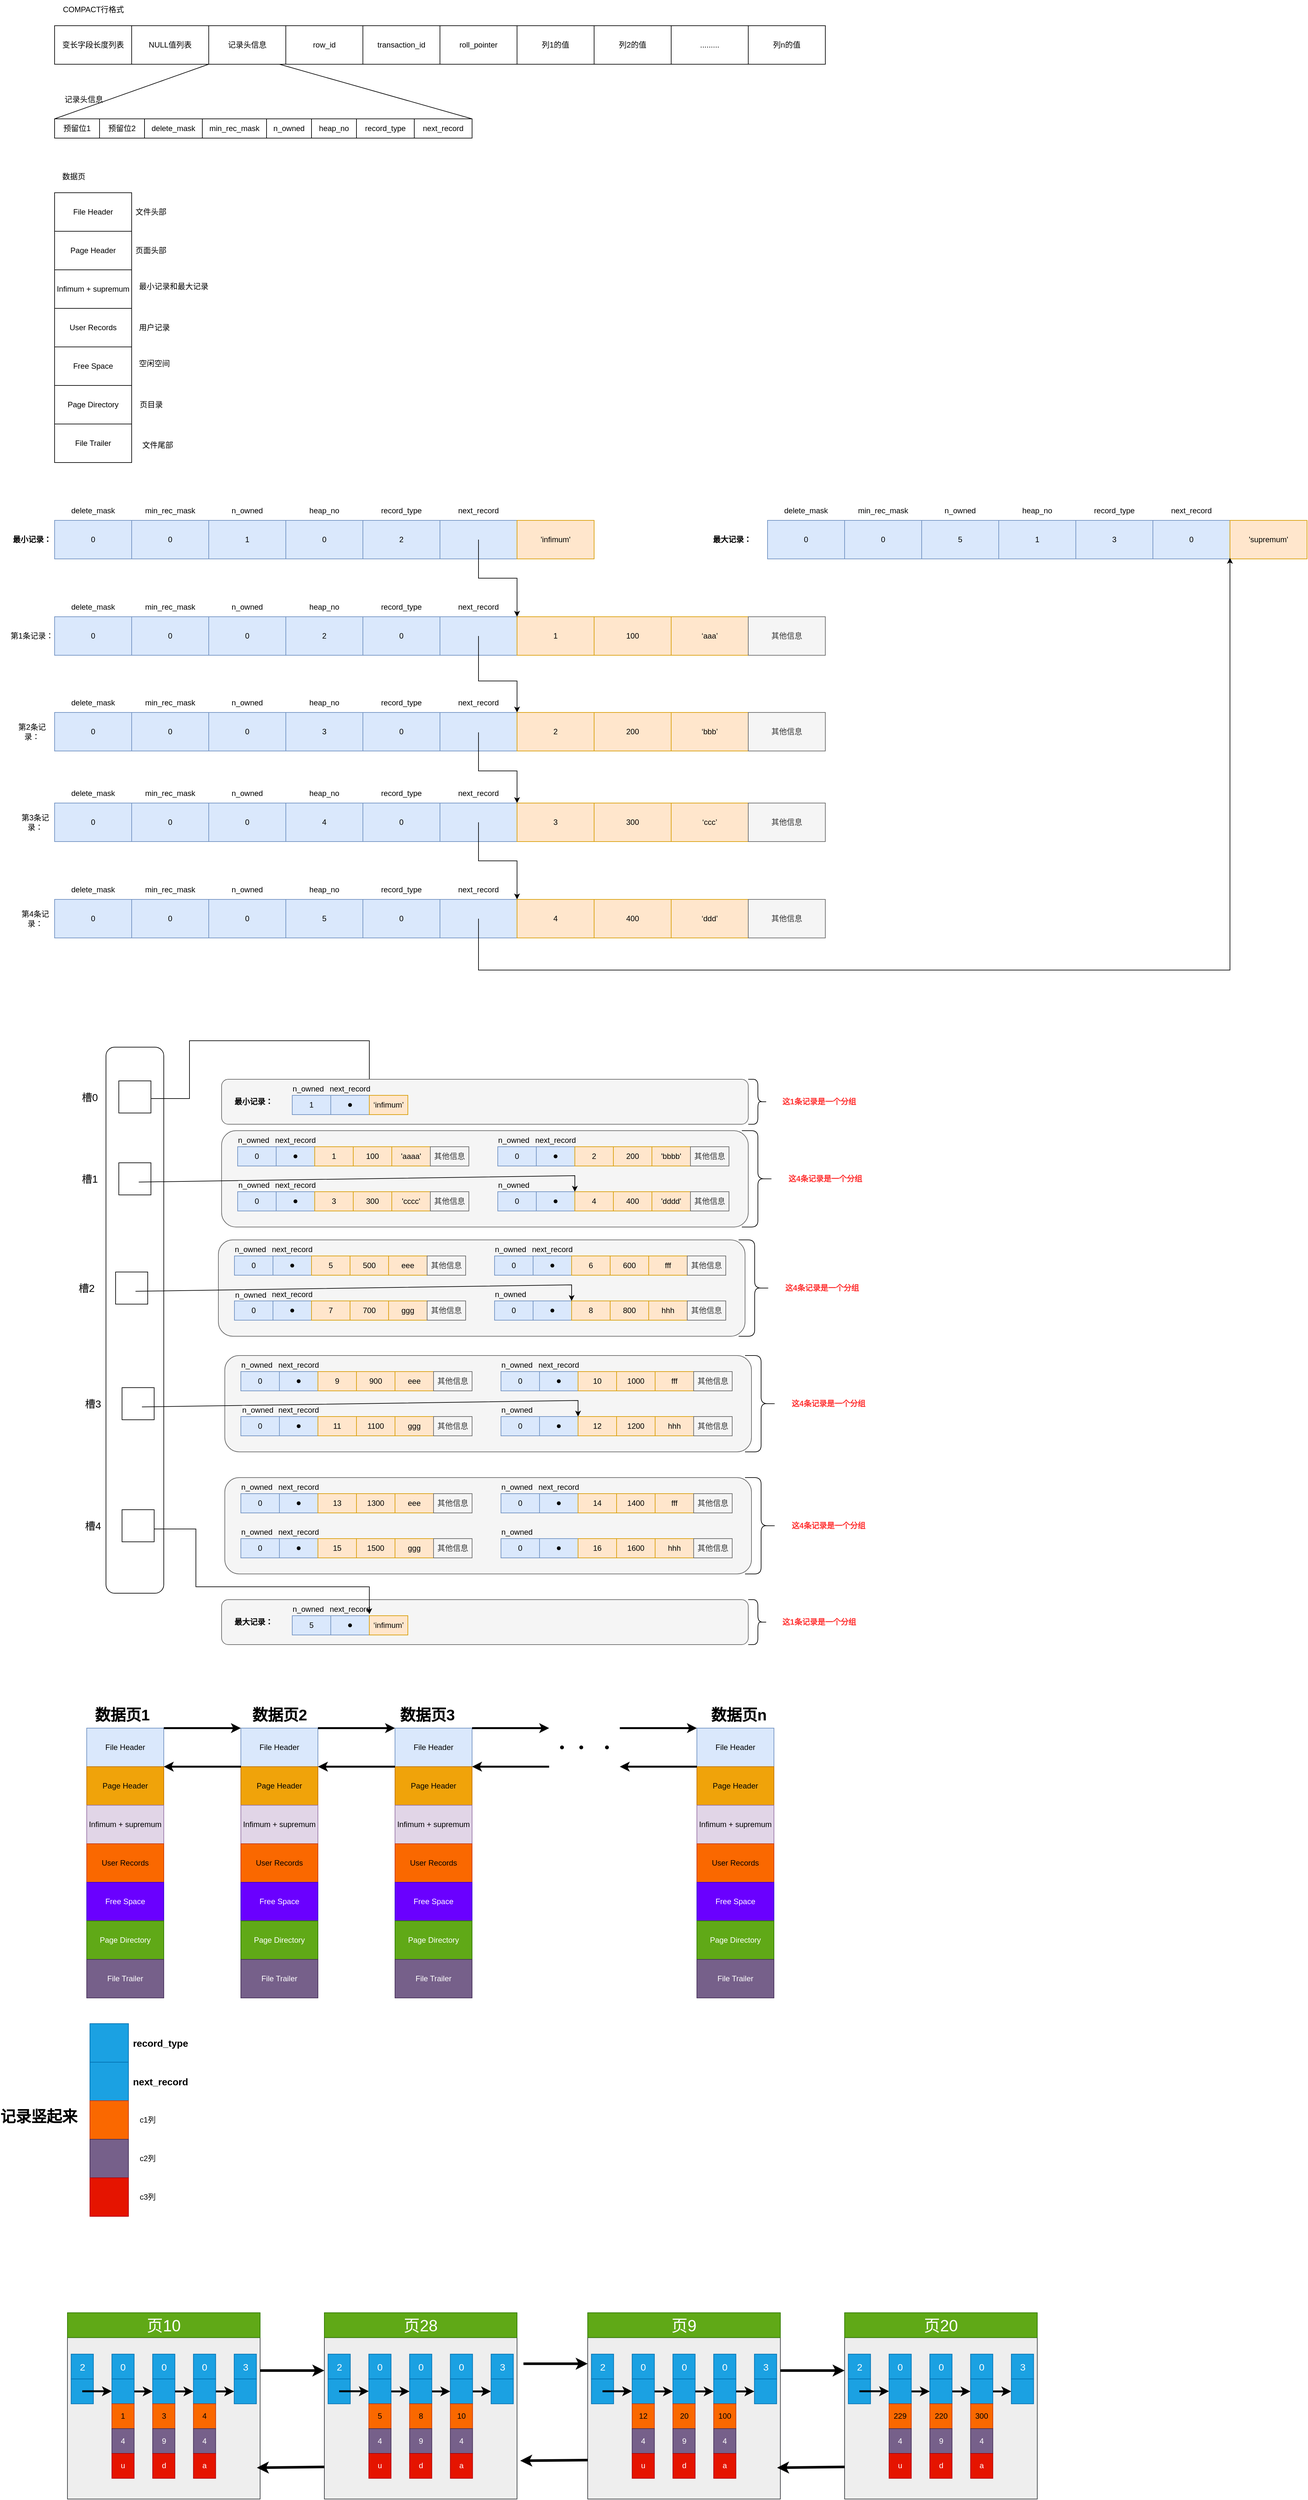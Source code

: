 <mxfile version="24.6.2" type="github">
  <diagram name="第 1 页" id="5WaXOuPdPEyuQgVvX9WO">
    <mxGraphModel dx="1303" dy="669" grid="1" gridSize="10" guides="1" tooltips="1" connect="1" arrows="1" fold="1" page="1" pageScale="1" pageWidth="827" pageHeight="1169" math="0" shadow="0">
      <root>
        <mxCell id="0" />
        <mxCell id="1" parent="0" />
        <mxCell id="aK4QPg-AOdt1nrVOHWA2-105" value="" style="rounded=1;whiteSpace=wrap;html=1;movable=0;resizable=0;rotatable=0;deletable=0;editable=0;locked=1;connectable=0;" vertex="1" parent="1">
          <mxGeometry x="170" y="1720" width="90" height="850" as="geometry" />
        </mxCell>
        <mxCell id="SULV0UFMyUpc4uyj97xS-2" value="变长字段长度列表" style="rounded=0;whiteSpace=wrap;html=1;movable=0;resizable=0;rotatable=0;deletable=0;editable=0;locked=1;connectable=0;" parent="1" vertex="1">
          <mxGeometry x="90" y="130" width="120" height="60" as="geometry" />
        </mxCell>
        <mxCell id="SULV0UFMyUpc4uyj97xS-3" value="NULL值列表" style="rounded=0;whiteSpace=wrap;html=1;movable=0;resizable=0;rotatable=0;deletable=0;editable=0;locked=1;connectable=0;" parent="1" vertex="1">
          <mxGeometry x="210" y="130" width="120" height="60" as="geometry" />
        </mxCell>
        <mxCell id="SULV0UFMyUpc4uyj97xS-4" value="记录头信息" style="rounded=0;whiteSpace=wrap;html=1;movable=0;resizable=0;rotatable=0;deletable=0;editable=0;locked=1;connectable=0;" parent="1" vertex="1">
          <mxGeometry x="330" y="130" width="120" height="60" as="geometry" />
        </mxCell>
        <mxCell id="SULV0UFMyUpc4uyj97xS-5" value="列1的值" style="rounded=0;whiteSpace=wrap;html=1;movable=0;resizable=0;rotatable=0;deletable=0;editable=0;locked=1;connectable=0;" parent="1" vertex="1">
          <mxGeometry x="810" y="130" width="120" height="60" as="geometry" />
        </mxCell>
        <mxCell id="SULV0UFMyUpc4uyj97xS-6" value="列2的值" style="rounded=0;whiteSpace=wrap;html=1;movable=0;resizable=0;rotatable=0;deletable=0;editable=0;locked=1;connectable=0;" parent="1" vertex="1">
          <mxGeometry x="930" y="130" width="120" height="60" as="geometry" />
        </mxCell>
        <mxCell id="SULV0UFMyUpc4uyj97xS-7" value="........." style="rounded=0;whiteSpace=wrap;html=1;movable=0;resizable=0;rotatable=0;deletable=0;editable=0;locked=1;connectable=0;" parent="1" vertex="1">
          <mxGeometry x="1050" y="130" width="120" height="60" as="geometry" />
        </mxCell>
        <mxCell id="SULV0UFMyUpc4uyj97xS-10" value="列n的值" style="rounded=0;whiteSpace=wrap;html=1;movable=0;resizable=0;rotatable=0;deletable=0;editable=0;locked=1;connectable=0;" parent="1" vertex="1">
          <mxGeometry x="1170" y="130" width="120" height="60" as="geometry" />
        </mxCell>
        <mxCell id="SULV0UFMyUpc4uyj97xS-11" value="预留位1" style="rounded=0;whiteSpace=wrap;html=1;imageHeight=24;imageWidth=24;movable=0;resizable=0;rotatable=0;deletable=0;editable=0;locked=1;connectable=0;" parent="1" vertex="1">
          <mxGeometry x="90" y="275" width="70" height="30" as="geometry" />
        </mxCell>
        <mxCell id="SULV0UFMyUpc4uyj97xS-12" value="COMPACT行格式" style="text;html=1;align=center;verticalAlign=middle;resizable=0;points=[];autosize=1;strokeColor=none;fillColor=none;movable=0;rotatable=0;deletable=0;editable=0;locked=1;connectable=0;" parent="1" vertex="1">
          <mxGeometry x="90" y="90" width="120" height="30" as="geometry" />
        </mxCell>
        <mxCell id="SULV0UFMyUpc4uyj97xS-13" value="记录头信息" style="text;html=1;align=center;verticalAlign=middle;resizable=0;points=[];autosize=1;strokeColor=none;fillColor=none;imageHeight=10;movable=0;rotatable=0;deletable=0;editable=0;locked=1;connectable=0;" parent="1" vertex="1">
          <mxGeometry x="95" y="230" width="80" height="30" as="geometry" />
        </mxCell>
        <mxCell id="SULV0UFMyUpc4uyj97xS-14" value="预留位2" style="rounded=0;whiteSpace=wrap;html=1;imageHeight=24;imageWidth=24;movable=0;resizable=0;rotatable=0;deletable=0;editable=0;locked=1;connectable=0;" parent="1" vertex="1">
          <mxGeometry x="160" y="275" width="70" height="30" as="geometry" />
        </mxCell>
        <mxCell id="SULV0UFMyUpc4uyj97xS-15" value="delete_mask" style="rounded=0;whiteSpace=wrap;html=1;imageHeight=24;imageWidth=24;movable=0;resizable=0;rotatable=0;deletable=0;editable=0;locked=1;connectable=0;" parent="1" vertex="1">
          <mxGeometry x="230" y="275" width="90" height="30" as="geometry" />
        </mxCell>
        <mxCell id="SULV0UFMyUpc4uyj97xS-16" value="min_rec_mask" style="rounded=0;whiteSpace=wrap;html=1;movable=0;resizable=0;rotatable=0;deletable=0;editable=0;locked=1;connectable=0;" parent="1" vertex="1">
          <mxGeometry x="320" y="275" width="100" height="30" as="geometry" />
        </mxCell>
        <mxCell id="SULV0UFMyUpc4uyj97xS-17" value="n_owned" style="rounded=0;whiteSpace=wrap;html=1;movable=0;resizable=0;rotatable=0;deletable=0;editable=0;locked=1;connectable=0;" parent="1" vertex="1">
          <mxGeometry x="420" y="275" width="70" height="30" as="geometry" />
        </mxCell>
        <mxCell id="SULV0UFMyUpc4uyj97xS-18" value="heap_no" style="rounded=0;whiteSpace=wrap;html=1;movable=0;resizable=0;rotatable=0;deletable=0;editable=0;locked=1;connectable=0;" parent="1" vertex="1">
          <mxGeometry x="490" y="275" width="70" height="30" as="geometry" />
        </mxCell>
        <mxCell id="SULV0UFMyUpc4uyj97xS-19" value="record_type" style="rounded=0;whiteSpace=wrap;html=1;movable=0;resizable=0;rotatable=0;deletable=0;editable=0;locked=1;connectable=0;" parent="1" vertex="1">
          <mxGeometry x="560" y="275" width="90" height="30" as="geometry" />
        </mxCell>
        <mxCell id="SULV0UFMyUpc4uyj97xS-20" value="next_record" style="rounded=0;whiteSpace=wrap;html=1;movable=0;resizable=0;rotatable=0;deletable=0;editable=0;locked=1;connectable=0;" parent="1" vertex="1">
          <mxGeometry x="650" y="275" width="90" height="30" as="geometry" />
        </mxCell>
        <mxCell id="SULV0UFMyUpc4uyj97xS-21" value="row_id" style="rounded=0;whiteSpace=wrap;html=1;movable=0;resizable=0;rotatable=0;deletable=0;editable=0;locked=1;connectable=0;" parent="1" vertex="1">
          <mxGeometry x="450" y="130" width="120" height="60" as="geometry" />
        </mxCell>
        <mxCell id="SULV0UFMyUpc4uyj97xS-22" value="transaction_id" style="rounded=0;whiteSpace=wrap;html=1;movable=0;resizable=0;rotatable=0;deletable=0;editable=0;locked=1;connectable=0;" parent="1" vertex="1">
          <mxGeometry x="570" y="130" width="120" height="60" as="geometry" />
        </mxCell>
        <mxCell id="SULV0UFMyUpc4uyj97xS-23" value="roll_pointer" style="rounded=0;whiteSpace=wrap;html=1;movable=0;resizable=0;rotatable=0;deletable=0;editable=0;locked=1;connectable=0;" parent="1" vertex="1">
          <mxGeometry x="690" y="130" width="120" height="60" as="geometry" />
        </mxCell>
        <mxCell id="SULV0UFMyUpc4uyj97xS-25" value="数据页" style="text;html=1;align=center;verticalAlign=middle;whiteSpace=wrap;rounded=0;movable=1;resizable=1;rotatable=1;deletable=1;editable=1;locked=0;connectable=1;" parent="1" vertex="1">
          <mxGeometry x="90" y="350" width="60" height="30" as="geometry" />
        </mxCell>
        <mxCell id="SULV0UFMyUpc4uyj97xS-32" value="" style="endArrow=none;html=1;rounded=0;entryX=0;entryY=1;entryDx=0;entryDy=0;exitX=0;exitY=0;exitDx=0;exitDy=0;movable=0;resizable=0;rotatable=0;deletable=0;editable=0;locked=1;connectable=0;" parent="1" source="SULV0UFMyUpc4uyj97xS-11" target="SULV0UFMyUpc4uyj97xS-4" edge="1">
          <mxGeometry width="50" height="50" relative="1" as="geometry">
            <mxPoint x="90" y="270" as="sourcePoint" />
            <mxPoint x="140" y="220" as="targetPoint" />
          </mxGeometry>
        </mxCell>
        <mxCell id="SULV0UFMyUpc4uyj97xS-33" value="" style="endArrow=none;html=1;rounded=0;entryX=0.917;entryY=1;entryDx=0;entryDy=0;entryPerimeter=0;exitX=1;exitY=0;exitDx=0;exitDy=0;movable=0;resizable=0;rotatable=0;deletable=0;editable=0;locked=1;connectable=0;" parent="1" source="SULV0UFMyUpc4uyj97xS-20" target="SULV0UFMyUpc4uyj97xS-4" edge="1">
          <mxGeometry width="50" height="50" relative="1" as="geometry">
            <mxPoint x="740" y="270" as="sourcePoint" />
            <mxPoint x="790" y="220" as="targetPoint" />
          </mxGeometry>
        </mxCell>
        <mxCell id="aK4QPg-AOdt1nrVOHWA2-104" value="" style="endArrow=classic;html=1;rounded=0;entryX=1;entryY=0.5;entryDx=0;entryDy=0;movable=0;resizable=0;rotatable=0;deletable=0;editable=0;locked=1;connectable=0;" edge="1" parent="1" target="aK4QPg-AOdt1nrVOHWA2-43">
          <mxGeometry width="50" height="50" relative="1" as="geometry">
            <mxPoint x="220" y="1800" as="sourcePoint" />
            <mxPoint x="580" y="1770" as="targetPoint" />
            <Array as="points">
              <mxPoint x="300" y="1800" />
              <mxPoint x="300" y="1710" />
              <mxPoint x="580" y="1710" />
            </Array>
          </mxGeometry>
        </mxCell>
        <mxCell id="aK4QPg-AOdt1nrVOHWA2-300" value="" style="rounded=1;whiteSpace=wrap;html=1;fillColor=#f5f5f5;fontColor=#333333;strokeColor=#666666;movable=0;resizable=0;rotatable=0;deletable=0;editable=0;locked=1;connectable=0;" vertex="1" parent="1">
          <mxGeometry x="350" y="2580" width="820" height="70" as="geometry" />
        </mxCell>
        <mxCell id="aK4QPg-AOdt1nrVOHWA2-301" value="" style="group;movable=0;resizable=0;rotatable=0;deletable=0;editable=0;locked=1;connectable=0;" vertex="1" connectable="0" parent="1">
          <mxGeometry x="460" y="2580" width="180" height="55" as="geometry" />
        </mxCell>
        <mxCell id="aK4QPg-AOdt1nrVOHWA2-302" value="5" style="rounded=0;whiteSpace=wrap;html=1;fillColor=#dae8fc;strokeColor=#6c8ebf;movable=0;resizable=0;rotatable=0;deletable=0;editable=0;locked=1;connectable=0;" vertex="1" parent="aK4QPg-AOdt1nrVOHWA2-301">
          <mxGeometry y="25" width="60" height="30" as="geometry" />
        </mxCell>
        <mxCell id="aK4QPg-AOdt1nrVOHWA2-303" value="n_owned" style="text;html=1;align=center;verticalAlign=middle;whiteSpace=wrap;rounded=0;movable=0;resizable=0;rotatable=0;deletable=0;editable=0;locked=1;connectable=0;" vertex="1" parent="aK4QPg-AOdt1nrVOHWA2-301">
          <mxGeometry x="5" y="10" width="40" height="10" as="geometry" />
        </mxCell>
        <mxCell id="aK4QPg-AOdt1nrVOHWA2-304" value="" style="rounded=0;whiteSpace=wrap;html=1;fillColor=#dae8fc;strokeColor=#6c8ebf;movable=0;resizable=0;rotatable=0;deletable=0;editable=0;locked=1;connectable=0;" vertex="1" parent="aK4QPg-AOdt1nrVOHWA2-301">
          <mxGeometry x="60" y="25" width="60" height="30" as="geometry" />
        </mxCell>
        <mxCell id="aK4QPg-AOdt1nrVOHWA2-305" value="next_record" style="text;html=1;align=center;verticalAlign=middle;whiteSpace=wrap;rounded=0;movable=0;resizable=0;rotatable=0;deletable=0;editable=0;locked=1;connectable=0;" vertex="1" parent="aK4QPg-AOdt1nrVOHWA2-301">
          <mxGeometry x="60" width="60" height="30" as="geometry" />
        </mxCell>
        <mxCell id="aK4QPg-AOdt1nrVOHWA2-306" value="‘infimum’" style="rounded=0;whiteSpace=wrap;html=1;fillColor=#ffe6cc;strokeColor=#d79b00;movable=0;resizable=0;rotatable=0;deletable=0;editable=0;locked=1;connectable=0;" vertex="1" parent="aK4QPg-AOdt1nrVOHWA2-301">
          <mxGeometry x="120" y="25" width="60" height="30" as="geometry" />
        </mxCell>
        <mxCell id="aK4QPg-AOdt1nrVOHWA2-307" value="" style="shape=waypoint;sketch=0;fillStyle=solid;size=6;pointerEvents=1;points=[];fillColor=none;resizable=0;rotatable=0;perimeter=centerPerimeter;snapToPoint=1;movable=0;deletable=0;editable=0;locked=1;connectable=0;" vertex="1" parent="aK4QPg-AOdt1nrVOHWA2-301">
          <mxGeometry x="80" y="30" width="20" height="20" as="geometry" />
        </mxCell>
        <mxCell id="aK4QPg-AOdt1nrVOHWA2-308" value="&lt;b&gt;最大记录：&lt;/b&gt;" style="text;html=1;align=center;verticalAlign=middle;whiteSpace=wrap;rounded=0;movable=0;resizable=0;rotatable=0;deletable=0;editable=0;locked=1;connectable=0;" vertex="1" parent="1">
          <mxGeometry x="365" y="2600" width="70" height="30" as="geometry" />
        </mxCell>
        <mxCell id="aK4QPg-AOdt1nrVOHWA2-309" value="" style="shape=curlyBracket;whiteSpace=wrap;html=1;rounded=1;flipH=1;labelPosition=right;verticalLabelPosition=middle;align=left;verticalAlign=middle;movable=0;resizable=0;rotatable=0;deletable=0;editable=0;locked=1;connectable=0;" vertex="1" parent="1">
          <mxGeometry x="1170" y="2580" width="30" height="70" as="geometry" />
        </mxCell>
        <mxCell id="aK4QPg-AOdt1nrVOHWA2-310" value="这1条记录是一个分组" style="text;html=1;align=center;verticalAlign=middle;whiteSpace=wrap;rounded=0;fontColor=#FF3333;fontStyle=1;movable=0;resizable=0;rotatable=0;deletable=0;editable=0;locked=1;connectable=0;" vertex="1" parent="1">
          <mxGeometry x="1211" y="2600" width="139" height="30" as="geometry" />
        </mxCell>
        <mxCell id="aK4QPg-AOdt1nrVOHWA2-317" value="" style="endArrow=classic;html=1;rounded=0;entryX=1;entryY=0.75;entryDx=0;entryDy=0;movable=0;resizable=0;rotatable=0;deletable=0;editable=0;locked=1;connectable=0;" edge="1" parent="1" target="aK4QPg-AOdt1nrVOHWA2-305">
          <mxGeometry width="50" height="50" relative="1" as="geometry">
            <mxPoint x="220" y="2470" as="sourcePoint" />
            <mxPoint x="270" y="2420" as="targetPoint" />
            <Array as="points">
              <mxPoint x="310" y="2470" />
              <mxPoint x="310" y="2560" />
              <mxPoint x="580" y="2560" />
            </Array>
          </mxGeometry>
        </mxCell>
        <mxCell id="aK4QPg-AOdt1nrVOHWA2-318" value="" style="group;movable=0;resizable=0;rotatable=0;deletable=0;editable=0;locked=1;connectable=0;" vertex="1" connectable="0" parent="1">
          <mxGeometry x="120" y="2390" width="1245" height="150" as="geometry" />
        </mxCell>
        <mxCell id="aK4QPg-AOdt1nrVOHWA2-255" value="" style="rounded=1;whiteSpace=wrap;html=1;fillColor=#f5f5f5;fontColor=#333333;strokeColor=#666666;movable=0;resizable=0;rotatable=0;deletable=0;editable=0;locked=1;connectable=0;" vertex="1" parent="aK4QPg-AOdt1nrVOHWA2-318">
          <mxGeometry x="235" width="820" height="150" as="geometry" />
        </mxCell>
        <mxCell id="aK4QPg-AOdt1nrVOHWA2-256" value="next_record" style="text;html=1;align=center;verticalAlign=middle;whiteSpace=wrap;rounded=0;movable=0;resizable=0;rotatable=0;deletable=0;editable=0;locked=1;connectable=0;" vertex="1" parent="aK4QPg-AOdt1nrVOHWA2-318">
          <mxGeometry x="320" width="60" height="30" as="geometry" />
        </mxCell>
        <mxCell id="aK4QPg-AOdt1nrVOHWA2-257" value="" style="group;movable=0;resizable=0;rotatable=0;deletable=0;editable=0;locked=1;connectable=0;" vertex="1" connectable="0" parent="aK4QPg-AOdt1nrVOHWA2-318">
          <mxGeometry x="260" y="10" width="360" height="45" as="geometry" />
        </mxCell>
        <mxCell id="aK4QPg-AOdt1nrVOHWA2-258" value="0" style="rounded=0;whiteSpace=wrap;html=1;fillColor=#dae8fc;strokeColor=#6c8ebf;movable=0;resizable=0;rotatable=0;deletable=0;editable=0;locked=1;connectable=0;" vertex="1" parent="aK4QPg-AOdt1nrVOHWA2-257">
          <mxGeometry y="15" width="60" height="30" as="geometry" />
        </mxCell>
        <mxCell id="aK4QPg-AOdt1nrVOHWA2-259" value="n_owned" style="text;html=1;align=center;verticalAlign=middle;whiteSpace=wrap;rounded=0;movable=0;resizable=0;rotatable=0;deletable=0;editable=0;locked=1;connectable=0;" vertex="1" parent="aK4QPg-AOdt1nrVOHWA2-257">
          <mxGeometry x="5" width="40" height="10" as="geometry" />
        </mxCell>
        <mxCell id="aK4QPg-AOdt1nrVOHWA2-260" value="" style="rounded=0;whiteSpace=wrap;html=1;fillColor=#dae8fc;strokeColor=#6c8ebf;movable=0;resizable=0;rotatable=0;deletable=0;editable=0;locked=1;connectable=0;" vertex="1" parent="aK4QPg-AOdt1nrVOHWA2-257">
          <mxGeometry x="60" y="15" width="60" height="30" as="geometry" />
        </mxCell>
        <mxCell id="aK4QPg-AOdt1nrVOHWA2-261" value="13" style="rounded=0;whiteSpace=wrap;html=1;fillColor=#ffe6cc;strokeColor=#d79b00;movable=0;resizable=0;rotatable=0;deletable=0;editable=0;locked=1;connectable=0;" vertex="1" parent="aK4QPg-AOdt1nrVOHWA2-257">
          <mxGeometry x="120" y="15" width="60" height="30" as="geometry" />
        </mxCell>
        <mxCell id="aK4QPg-AOdt1nrVOHWA2-262" value="1300" style="rounded=0;whiteSpace=wrap;html=1;fillColor=#ffe6cc;strokeColor=#d79b00;movable=0;resizable=0;rotatable=0;deletable=0;editable=0;locked=1;connectable=0;" vertex="1" parent="aK4QPg-AOdt1nrVOHWA2-257">
          <mxGeometry x="180" y="15" width="60" height="30" as="geometry" />
        </mxCell>
        <mxCell id="aK4QPg-AOdt1nrVOHWA2-263" value="eee" style="rounded=0;whiteSpace=wrap;html=1;fillColor=#ffe6cc;strokeColor=#d79b00;movable=0;resizable=0;rotatable=0;deletable=0;editable=0;locked=1;connectable=0;" vertex="1" parent="aK4QPg-AOdt1nrVOHWA2-257">
          <mxGeometry x="240" y="15" width="60" height="30" as="geometry" />
        </mxCell>
        <mxCell id="aK4QPg-AOdt1nrVOHWA2-264" value="其他信息" style="rounded=0;whiteSpace=wrap;html=1;fillColor=#f5f5f5;fontColor=#333333;strokeColor=#666666;movable=0;resizable=0;rotatable=0;deletable=0;editable=0;locked=1;connectable=0;" vertex="1" parent="aK4QPg-AOdt1nrVOHWA2-257">
          <mxGeometry x="300" y="15" width="60" height="30" as="geometry" />
        </mxCell>
        <mxCell id="aK4QPg-AOdt1nrVOHWA2-265" value="" style="shape=waypoint;sketch=0;fillStyle=solid;size=6;pointerEvents=1;points=[];fillColor=none;resizable=0;rotatable=0;perimeter=centerPerimeter;snapToPoint=1;movable=0;deletable=0;editable=0;locked=1;connectable=0;" vertex="1" parent="aK4QPg-AOdt1nrVOHWA2-257">
          <mxGeometry x="80" y="20" width="20" height="20" as="geometry" />
        </mxCell>
        <mxCell id="aK4QPg-AOdt1nrVOHWA2-266" value="" style="group;movable=0;resizable=0;rotatable=0;deletable=0;editable=0;locked=1;connectable=0;" vertex="1" connectable="0" parent="aK4QPg-AOdt1nrVOHWA2-318">
          <mxGeometry x="665" y="80" width="360" height="45" as="geometry" />
        </mxCell>
        <mxCell id="aK4QPg-AOdt1nrVOHWA2-267" value="0" style="rounded=0;whiteSpace=wrap;html=1;fillColor=#dae8fc;strokeColor=#6c8ebf;movable=0;resizable=0;rotatable=0;deletable=0;editable=0;locked=1;connectable=0;" vertex="1" parent="aK4QPg-AOdt1nrVOHWA2-266">
          <mxGeometry y="15" width="60" height="30" as="geometry" />
        </mxCell>
        <mxCell id="aK4QPg-AOdt1nrVOHWA2-268" value="n_owned" style="text;html=1;align=center;verticalAlign=middle;whiteSpace=wrap;rounded=0;movable=0;resizable=0;rotatable=0;deletable=0;editable=0;locked=1;connectable=0;" vertex="1" parent="aK4QPg-AOdt1nrVOHWA2-266">
          <mxGeometry x="5" width="40" height="10" as="geometry" />
        </mxCell>
        <mxCell id="aK4QPg-AOdt1nrVOHWA2-269" value="" style="rounded=0;whiteSpace=wrap;html=1;fillColor=#dae8fc;strokeColor=#6c8ebf;movable=0;resizable=0;rotatable=0;deletable=0;editable=0;locked=1;connectable=0;" vertex="1" parent="aK4QPg-AOdt1nrVOHWA2-266">
          <mxGeometry x="60" y="15" width="60" height="30" as="geometry" />
        </mxCell>
        <mxCell id="aK4QPg-AOdt1nrVOHWA2-270" value="16" style="rounded=0;whiteSpace=wrap;html=1;fillColor=#ffe6cc;strokeColor=#d79b00;movable=0;resizable=0;rotatable=0;deletable=0;editable=0;locked=1;connectable=0;" vertex="1" parent="aK4QPg-AOdt1nrVOHWA2-266">
          <mxGeometry x="120" y="15" width="60" height="30" as="geometry" />
        </mxCell>
        <mxCell id="aK4QPg-AOdt1nrVOHWA2-271" value="1600" style="rounded=0;whiteSpace=wrap;html=1;fillColor=#ffe6cc;strokeColor=#d79b00;movable=0;resizable=0;rotatable=0;deletable=0;editable=0;locked=1;connectable=0;" vertex="1" parent="aK4QPg-AOdt1nrVOHWA2-266">
          <mxGeometry x="180" y="15" width="60" height="30" as="geometry" />
        </mxCell>
        <mxCell id="aK4QPg-AOdt1nrVOHWA2-272" value="hhh" style="rounded=0;whiteSpace=wrap;html=1;fillColor=#ffe6cc;strokeColor=#d79b00;movable=0;resizable=0;rotatable=0;deletable=0;editable=0;locked=1;connectable=0;" vertex="1" parent="aK4QPg-AOdt1nrVOHWA2-266">
          <mxGeometry x="240" y="15" width="60" height="30" as="geometry" />
        </mxCell>
        <mxCell id="aK4QPg-AOdt1nrVOHWA2-273" value="其他信息" style="rounded=0;whiteSpace=wrap;html=1;fillColor=#f5f5f5;fontColor=#333333;strokeColor=#666666;movable=0;resizable=0;rotatable=0;deletable=0;editable=0;locked=1;connectable=0;" vertex="1" parent="aK4QPg-AOdt1nrVOHWA2-266">
          <mxGeometry x="300" y="15" width="60" height="30" as="geometry" />
        </mxCell>
        <mxCell id="aK4QPg-AOdt1nrVOHWA2-274" value="" style="shape=waypoint;sketch=0;fillStyle=solid;size=6;pointerEvents=1;points=[];fillColor=none;resizable=0;rotatable=0;perimeter=centerPerimeter;snapToPoint=1;movable=0;deletable=0;editable=0;locked=1;connectable=0;" vertex="1" parent="aK4QPg-AOdt1nrVOHWA2-266">
          <mxGeometry x="80" y="20" width="20" height="20" as="geometry" />
        </mxCell>
        <mxCell id="aK4QPg-AOdt1nrVOHWA2-275" value="" style="group;movable=0;resizable=0;rotatable=0;deletable=0;editable=0;locked=1;connectable=0;" vertex="1" connectable="0" parent="aK4QPg-AOdt1nrVOHWA2-318">
          <mxGeometry x="665" width="360" height="55" as="geometry" />
        </mxCell>
        <mxCell id="aK4QPg-AOdt1nrVOHWA2-276" value="0" style="rounded=0;whiteSpace=wrap;html=1;fillColor=#dae8fc;strokeColor=#6c8ebf;movable=0;resizable=0;rotatable=0;deletable=0;editable=0;locked=1;connectable=0;" vertex="1" parent="aK4QPg-AOdt1nrVOHWA2-275">
          <mxGeometry y="25" width="60" height="30" as="geometry" />
        </mxCell>
        <mxCell id="aK4QPg-AOdt1nrVOHWA2-277" value="n_owned" style="text;html=1;align=center;verticalAlign=middle;whiteSpace=wrap;rounded=0;movable=0;resizable=0;rotatable=0;deletable=0;editable=0;locked=1;connectable=0;" vertex="1" parent="aK4QPg-AOdt1nrVOHWA2-275">
          <mxGeometry x="5" y="10" width="40" height="10" as="geometry" />
        </mxCell>
        <mxCell id="aK4QPg-AOdt1nrVOHWA2-278" value="" style="rounded=0;whiteSpace=wrap;html=1;fillColor=#dae8fc;strokeColor=#6c8ebf;movable=0;resizable=0;rotatable=0;deletable=0;editable=0;locked=1;connectable=0;" vertex="1" parent="aK4QPg-AOdt1nrVOHWA2-275">
          <mxGeometry x="60" y="25" width="60" height="30" as="geometry" />
        </mxCell>
        <mxCell id="aK4QPg-AOdt1nrVOHWA2-279" value="next_record" style="text;html=1;align=center;verticalAlign=middle;whiteSpace=wrap;rounded=0;movable=0;resizable=0;rotatable=0;deletable=0;editable=0;locked=1;connectable=0;" vertex="1" parent="aK4QPg-AOdt1nrVOHWA2-275">
          <mxGeometry x="60" width="60" height="30" as="geometry" />
        </mxCell>
        <mxCell id="aK4QPg-AOdt1nrVOHWA2-280" value="14" style="rounded=0;whiteSpace=wrap;html=1;fillColor=#ffe6cc;strokeColor=#d79b00;movable=0;resizable=0;rotatable=0;deletable=0;editable=0;locked=1;connectable=0;" vertex="1" parent="aK4QPg-AOdt1nrVOHWA2-275">
          <mxGeometry x="120" y="25" width="60" height="30" as="geometry" />
        </mxCell>
        <mxCell id="aK4QPg-AOdt1nrVOHWA2-281" value="1400" style="rounded=0;whiteSpace=wrap;html=1;fillColor=#ffe6cc;strokeColor=#d79b00;movable=0;resizable=0;rotatable=0;deletable=0;editable=0;locked=1;connectable=0;" vertex="1" parent="aK4QPg-AOdt1nrVOHWA2-275">
          <mxGeometry x="180" y="25" width="60" height="30" as="geometry" />
        </mxCell>
        <mxCell id="aK4QPg-AOdt1nrVOHWA2-282" value="fff" style="rounded=0;whiteSpace=wrap;html=1;fillColor=#ffe6cc;strokeColor=#d79b00;movable=0;resizable=0;rotatable=0;deletable=0;editable=0;locked=1;connectable=0;" vertex="1" parent="aK4QPg-AOdt1nrVOHWA2-275">
          <mxGeometry x="240" y="25" width="60" height="30" as="geometry" />
        </mxCell>
        <mxCell id="aK4QPg-AOdt1nrVOHWA2-283" value="其他信息" style="rounded=0;whiteSpace=wrap;html=1;fillColor=#f5f5f5;fontColor=#333333;strokeColor=#666666;movable=0;resizable=0;rotatable=0;deletable=0;editable=0;locked=1;connectable=0;" vertex="1" parent="aK4QPg-AOdt1nrVOHWA2-275">
          <mxGeometry x="300" y="25" width="60" height="30" as="geometry" />
        </mxCell>
        <mxCell id="aK4QPg-AOdt1nrVOHWA2-284" value="" style="shape=waypoint;sketch=0;fillStyle=solid;size=6;pointerEvents=1;points=[];fillColor=none;resizable=0;rotatable=0;perimeter=centerPerimeter;snapToPoint=1;movable=0;deletable=0;editable=0;locked=1;connectable=0;" vertex="1" parent="aK4QPg-AOdt1nrVOHWA2-275">
          <mxGeometry x="80" y="30" width="20" height="20" as="geometry" />
        </mxCell>
        <mxCell id="aK4QPg-AOdt1nrVOHWA2-285" value="" style="group;movable=0;resizable=0;rotatable=0;deletable=0;editable=0;locked=1;connectable=0;" vertex="1" connectable="0" parent="aK4QPg-AOdt1nrVOHWA2-318">
          <mxGeometry x="260" y="70" width="360" height="55" as="geometry" />
        </mxCell>
        <mxCell id="aK4QPg-AOdt1nrVOHWA2-286" value="0" style="rounded=0;whiteSpace=wrap;html=1;fillColor=#dae8fc;strokeColor=#6c8ebf;movable=0;resizable=0;rotatable=0;deletable=0;editable=0;locked=1;connectable=0;" vertex="1" parent="aK4QPg-AOdt1nrVOHWA2-285">
          <mxGeometry y="25" width="60" height="30" as="geometry" />
        </mxCell>
        <mxCell id="aK4QPg-AOdt1nrVOHWA2-287" value="n_owned" style="text;html=1;align=center;verticalAlign=middle;whiteSpace=wrap;rounded=0;movable=0;resizable=0;rotatable=0;deletable=0;editable=0;locked=1;connectable=0;" vertex="1" parent="aK4QPg-AOdt1nrVOHWA2-285">
          <mxGeometry x="5" y="10" width="40" height="10" as="geometry" />
        </mxCell>
        <mxCell id="aK4QPg-AOdt1nrVOHWA2-288" value="" style="rounded=0;whiteSpace=wrap;html=1;fillColor=#dae8fc;strokeColor=#6c8ebf;movable=0;resizable=0;rotatable=0;deletable=0;editable=0;locked=1;connectable=0;" vertex="1" parent="aK4QPg-AOdt1nrVOHWA2-285">
          <mxGeometry x="60" y="25" width="60" height="30" as="geometry" />
        </mxCell>
        <mxCell id="aK4QPg-AOdt1nrVOHWA2-289" value="next_record" style="text;html=1;align=center;verticalAlign=middle;whiteSpace=wrap;rounded=0;movable=0;resizable=0;rotatable=0;deletable=0;editable=0;locked=1;connectable=0;" vertex="1" parent="aK4QPg-AOdt1nrVOHWA2-285">
          <mxGeometry x="60" width="60" height="30" as="geometry" />
        </mxCell>
        <mxCell id="aK4QPg-AOdt1nrVOHWA2-290" value="15" style="rounded=0;whiteSpace=wrap;html=1;fillColor=#ffe6cc;strokeColor=#d79b00;movable=0;resizable=0;rotatable=0;deletable=0;editable=0;locked=1;connectable=0;" vertex="1" parent="aK4QPg-AOdt1nrVOHWA2-285">
          <mxGeometry x="120" y="25" width="60" height="30" as="geometry" />
        </mxCell>
        <mxCell id="aK4QPg-AOdt1nrVOHWA2-291" value="1500" style="rounded=0;whiteSpace=wrap;html=1;fillColor=#ffe6cc;strokeColor=#d79b00;movable=0;resizable=0;rotatable=0;deletable=0;editable=0;locked=1;connectable=0;" vertex="1" parent="aK4QPg-AOdt1nrVOHWA2-285">
          <mxGeometry x="180" y="25" width="60" height="30" as="geometry" />
        </mxCell>
        <mxCell id="aK4QPg-AOdt1nrVOHWA2-292" value="ggg" style="rounded=0;whiteSpace=wrap;html=1;fillColor=#ffe6cc;strokeColor=#d79b00;movable=0;resizable=0;rotatable=0;deletable=0;editable=0;locked=1;connectable=0;" vertex="1" parent="aK4QPg-AOdt1nrVOHWA2-285">
          <mxGeometry x="240" y="25" width="60" height="30" as="geometry" />
        </mxCell>
        <mxCell id="aK4QPg-AOdt1nrVOHWA2-293" value="其他信息" style="rounded=0;whiteSpace=wrap;html=1;fillColor=#f5f5f5;fontColor=#333333;strokeColor=#666666;movable=0;resizable=0;rotatable=0;deletable=0;editable=0;locked=1;connectable=0;" vertex="1" parent="aK4QPg-AOdt1nrVOHWA2-285">
          <mxGeometry x="300" y="25" width="60" height="30" as="geometry" />
        </mxCell>
        <mxCell id="aK4QPg-AOdt1nrVOHWA2-294" value="" style="shape=waypoint;sketch=0;fillStyle=solid;size=6;pointerEvents=1;points=[];fillColor=none;resizable=0;rotatable=0;perimeter=centerPerimeter;snapToPoint=1;movable=0;deletable=0;editable=0;locked=1;connectable=0;" vertex="1" parent="aK4QPg-AOdt1nrVOHWA2-285">
          <mxGeometry x="80" y="30" width="20" height="20" as="geometry" />
        </mxCell>
        <mxCell id="aK4QPg-AOdt1nrVOHWA2-295" value="" style="shape=curlyBracket;whiteSpace=wrap;html=1;rounded=1;flipH=1;labelPosition=right;verticalLabelPosition=middle;align=left;verticalAlign=middle;movable=0;resizable=0;rotatable=0;deletable=0;editable=0;locked=1;connectable=0;" vertex="1" parent="aK4QPg-AOdt1nrVOHWA2-318">
          <mxGeometry x="1045" width="50" height="150" as="geometry" />
        </mxCell>
        <mxCell id="aK4QPg-AOdt1nrVOHWA2-296" value="这4条记录是一个分组" style="text;html=1;align=center;verticalAlign=middle;whiteSpace=wrap;rounded=0;fontStyle=1;fontColor=#FF3333;movable=0;resizable=0;rotatable=0;deletable=0;editable=0;locked=1;connectable=0;" vertex="1" parent="aK4QPg-AOdt1nrVOHWA2-318">
          <mxGeometry x="1105" y="60" width="140" height="30" as="geometry" />
        </mxCell>
        <mxCell id="aK4QPg-AOdt1nrVOHWA2-297" value="" style="rounded=0;whiteSpace=wrap;html=1;movable=0;resizable=0;rotatable=0;deletable=0;editable=0;locked=1;connectable=0;" vertex="1" parent="aK4QPg-AOdt1nrVOHWA2-318">
          <mxGeometry x="75" y="50" width="50" height="50" as="geometry" />
        </mxCell>
        <mxCell id="aK4QPg-AOdt1nrVOHWA2-298" value="&lt;font style=&quot;font-size: 16px;&quot;&gt;槽4&lt;/font&gt;" style="text;html=1;align=center;verticalAlign=middle;whiteSpace=wrap;rounded=0;movable=0;resizable=0;rotatable=0;deletable=0;editable=0;locked=1;connectable=0;" vertex="1" parent="aK4QPg-AOdt1nrVOHWA2-318">
          <mxGeometry y="60" width="60" height="30" as="geometry" />
        </mxCell>
        <mxCell id="aK4QPg-AOdt1nrVOHWA2-319" value="" style="group;movable=0;resizable=0;rotatable=0;deletable=0;editable=0;locked=1;connectable=0;" vertex="1" connectable="0" parent="1">
          <mxGeometry x="120" y="2200" width="1245" height="150" as="geometry" />
        </mxCell>
        <mxCell id="aK4QPg-AOdt1nrVOHWA2-209" value="" style="rounded=1;whiteSpace=wrap;html=1;fillColor=#f5f5f5;fontColor=#333333;strokeColor=#666666;movable=0;resizable=0;rotatable=0;deletable=0;editable=0;locked=1;connectable=0;" vertex="1" parent="aK4QPg-AOdt1nrVOHWA2-319">
          <mxGeometry x="235" width="820" height="150" as="geometry" />
        </mxCell>
        <mxCell id="aK4QPg-AOdt1nrVOHWA2-210" value="next_record" style="text;html=1;align=center;verticalAlign=middle;whiteSpace=wrap;rounded=0;movable=0;resizable=0;rotatable=0;deletable=0;editable=0;locked=1;connectable=0;" vertex="1" parent="aK4QPg-AOdt1nrVOHWA2-319">
          <mxGeometry x="320" width="60" height="30" as="geometry" />
        </mxCell>
        <mxCell id="aK4QPg-AOdt1nrVOHWA2-211" value="" style="group;movable=0;resizable=0;rotatable=0;deletable=0;editable=0;locked=1;connectable=0;" vertex="1" connectable="0" parent="aK4QPg-AOdt1nrVOHWA2-319">
          <mxGeometry x="260" y="10" width="360" height="45" as="geometry" />
        </mxCell>
        <mxCell id="aK4QPg-AOdt1nrVOHWA2-212" value="0" style="rounded=0;whiteSpace=wrap;html=1;fillColor=#dae8fc;strokeColor=#6c8ebf;movable=0;resizable=0;rotatable=0;deletable=0;editable=0;locked=1;connectable=0;" vertex="1" parent="aK4QPg-AOdt1nrVOHWA2-211">
          <mxGeometry y="15" width="60" height="30" as="geometry" />
        </mxCell>
        <mxCell id="aK4QPg-AOdt1nrVOHWA2-213" value="n_owned" style="text;html=1;align=center;verticalAlign=middle;whiteSpace=wrap;rounded=0;movable=0;resizable=0;rotatable=0;deletable=0;editable=0;locked=1;connectable=0;" vertex="1" parent="aK4QPg-AOdt1nrVOHWA2-211">
          <mxGeometry x="5" width="40" height="10" as="geometry" />
        </mxCell>
        <mxCell id="aK4QPg-AOdt1nrVOHWA2-214" value="" style="rounded=0;whiteSpace=wrap;html=1;fillColor=#dae8fc;strokeColor=#6c8ebf;movable=0;resizable=0;rotatable=0;deletable=0;editable=0;locked=1;connectable=0;" vertex="1" parent="aK4QPg-AOdt1nrVOHWA2-211">
          <mxGeometry x="60" y="15" width="60" height="30" as="geometry" />
        </mxCell>
        <mxCell id="aK4QPg-AOdt1nrVOHWA2-215" value="9" style="rounded=0;whiteSpace=wrap;html=1;fillColor=#ffe6cc;strokeColor=#d79b00;movable=0;resizable=0;rotatable=0;deletable=0;editable=0;locked=1;connectable=0;" vertex="1" parent="aK4QPg-AOdt1nrVOHWA2-211">
          <mxGeometry x="120" y="15" width="60" height="30" as="geometry" />
        </mxCell>
        <mxCell id="aK4QPg-AOdt1nrVOHWA2-216" value="900" style="rounded=0;whiteSpace=wrap;html=1;fillColor=#ffe6cc;strokeColor=#d79b00;movable=0;resizable=0;rotatable=0;deletable=0;editable=0;locked=1;connectable=0;" vertex="1" parent="aK4QPg-AOdt1nrVOHWA2-211">
          <mxGeometry x="180" y="15" width="60" height="30" as="geometry" />
        </mxCell>
        <mxCell id="aK4QPg-AOdt1nrVOHWA2-217" value="eee" style="rounded=0;whiteSpace=wrap;html=1;fillColor=#ffe6cc;strokeColor=#d79b00;movable=0;resizable=0;rotatable=0;deletable=0;editable=0;locked=1;connectable=0;" vertex="1" parent="aK4QPg-AOdt1nrVOHWA2-211">
          <mxGeometry x="240" y="15" width="60" height="30" as="geometry" />
        </mxCell>
        <mxCell id="aK4QPg-AOdt1nrVOHWA2-218" value="其他信息" style="rounded=0;whiteSpace=wrap;html=1;fillColor=#f5f5f5;fontColor=#333333;strokeColor=#666666;movable=0;resizable=0;rotatable=0;deletable=0;editable=0;locked=1;connectable=0;" vertex="1" parent="aK4QPg-AOdt1nrVOHWA2-211">
          <mxGeometry x="300" y="15" width="60" height="30" as="geometry" />
        </mxCell>
        <mxCell id="aK4QPg-AOdt1nrVOHWA2-219" value="" style="shape=waypoint;sketch=0;fillStyle=solid;size=6;pointerEvents=1;points=[];fillColor=none;resizable=0;rotatable=0;perimeter=centerPerimeter;snapToPoint=1;movable=0;deletable=0;editable=0;locked=1;connectable=0;" vertex="1" parent="aK4QPg-AOdt1nrVOHWA2-211">
          <mxGeometry x="80" y="20" width="20" height="20" as="geometry" />
        </mxCell>
        <mxCell id="aK4QPg-AOdt1nrVOHWA2-220" value="" style="group;movable=0;resizable=0;rotatable=0;deletable=0;editable=0;locked=1;connectable=0;" vertex="1" connectable="0" parent="aK4QPg-AOdt1nrVOHWA2-319">
          <mxGeometry x="665" y="80" width="360" height="45" as="geometry" />
        </mxCell>
        <mxCell id="aK4QPg-AOdt1nrVOHWA2-221" value="0" style="rounded=0;whiteSpace=wrap;html=1;fillColor=#dae8fc;strokeColor=#6c8ebf;movable=0;resizable=0;rotatable=0;deletable=0;editable=0;locked=1;connectable=0;" vertex="1" parent="aK4QPg-AOdt1nrVOHWA2-220">
          <mxGeometry y="15" width="60" height="30" as="geometry" />
        </mxCell>
        <mxCell id="aK4QPg-AOdt1nrVOHWA2-222" value="n_owned" style="text;html=1;align=center;verticalAlign=middle;whiteSpace=wrap;rounded=0;movable=0;resizable=0;rotatable=0;deletable=0;editable=0;locked=1;connectable=0;" vertex="1" parent="aK4QPg-AOdt1nrVOHWA2-220">
          <mxGeometry x="5" width="40" height="10" as="geometry" />
        </mxCell>
        <mxCell id="aK4QPg-AOdt1nrVOHWA2-223" value="" style="rounded=0;whiteSpace=wrap;html=1;fillColor=#dae8fc;strokeColor=#6c8ebf;movable=0;resizable=0;rotatable=0;deletable=0;editable=0;locked=1;connectable=0;" vertex="1" parent="aK4QPg-AOdt1nrVOHWA2-220">
          <mxGeometry x="60" y="15" width="60" height="30" as="geometry" />
        </mxCell>
        <mxCell id="aK4QPg-AOdt1nrVOHWA2-224" value="12" style="rounded=0;whiteSpace=wrap;html=1;fillColor=#ffe6cc;strokeColor=#d79b00;movable=0;resizable=0;rotatable=0;deletable=0;editable=0;locked=1;connectable=0;" vertex="1" parent="aK4QPg-AOdt1nrVOHWA2-220">
          <mxGeometry x="120" y="15" width="60" height="30" as="geometry" />
        </mxCell>
        <mxCell id="aK4QPg-AOdt1nrVOHWA2-225" value="1200" style="rounded=0;whiteSpace=wrap;html=1;fillColor=#ffe6cc;strokeColor=#d79b00;movable=0;resizable=0;rotatable=0;deletable=0;editable=0;locked=1;connectable=0;" vertex="1" parent="aK4QPg-AOdt1nrVOHWA2-220">
          <mxGeometry x="180" y="15" width="60" height="30" as="geometry" />
        </mxCell>
        <mxCell id="aK4QPg-AOdt1nrVOHWA2-226" value="hhh" style="rounded=0;whiteSpace=wrap;html=1;fillColor=#ffe6cc;strokeColor=#d79b00;movable=0;resizable=0;rotatable=0;deletable=0;editable=0;locked=1;connectable=0;" vertex="1" parent="aK4QPg-AOdt1nrVOHWA2-220">
          <mxGeometry x="240" y="15" width="60" height="30" as="geometry" />
        </mxCell>
        <mxCell id="aK4QPg-AOdt1nrVOHWA2-227" value="其他信息" style="rounded=0;whiteSpace=wrap;html=1;fillColor=#f5f5f5;fontColor=#333333;strokeColor=#666666;movable=0;resizable=0;rotatable=0;deletable=0;editable=0;locked=1;connectable=0;" vertex="1" parent="aK4QPg-AOdt1nrVOHWA2-220">
          <mxGeometry x="300" y="15" width="60" height="30" as="geometry" />
        </mxCell>
        <mxCell id="aK4QPg-AOdt1nrVOHWA2-228" value="" style="shape=waypoint;sketch=0;fillStyle=solid;size=6;pointerEvents=1;points=[];fillColor=none;resizable=0;rotatable=0;perimeter=centerPerimeter;snapToPoint=1;movable=0;deletable=0;editable=0;locked=1;connectable=0;" vertex="1" parent="aK4QPg-AOdt1nrVOHWA2-220">
          <mxGeometry x="80" y="20" width="20" height="20" as="geometry" />
        </mxCell>
        <mxCell id="aK4QPg-AOdt1nrVOHWA2-229" value="" style="group;movable=0;resizable=0;rotatable=0;deletable=0;editable=0;locked=1;connectable=0;" vertex="1" connectable="0" parent="aK4QPg-AOdt1nrVOHWA2-319">
          <mxGeometry x="665" width="360" height="55" as="geometry" />
        </mxCell>
        <mxCell id="aK4QPg-AOdt1nrVOHWA2-230" value="0" style="rounded=0;whiteSpace=wrap;html=1;fillColor=#dae8fc;strokeColor=#6c8ebf;movable=0;resizable=0;rotatable=0;deletable=0;editable=0;locked=1;connectable=0;" vertex="1" parent="aK4QPg-AOdt1nrVOHWA2-229">
          <mxGeometry y="25" width="60" height="30" as="geometry" />
        </mxCell>
        <mxCell id="aK4QPg-AOdt1nrVOHWA2-231" value="n_owned" style="text;html=1;align=center;verticalAlign=middle;whiteSpace=wrap;rounded=0;movable=0;resizable=0;rotatable=0;deletable=0;editable=0;locked=1;connectable=0;" vertex="1" parent="aK4QPg-AOdt1nrVOHWA2-229">
          <mxGeometry x="5" y="10" width="40" height="10" as="geometry" />
        </mxCell>
        <mxCell id="aK4QPg-AOdt1nrVOHWA2-232" value="" style="rounded=0;whiteSpace=wrap;html=1;fillColor=#dae8fc;strokeColor=#6c8ebf;movable=0;resizable=0;rotatable=0;deletable=0;editable=0;locked=1;connectable=0;" vertex="1" parent="aK4QPg-AOdt1nrVOHWA2-229">
          <mxGeometry x="60" y="25" width="60" height="30" as="geometry" />
        </mxCell>
        <mxCell id="aK4QPg-AOdt1nrVOHWA2-233" value="next_record" style="text;html=1;align=center;verticalAlign=middle;whiteSpace=wrap;rounded=0;movable=0;resizable=0;rotatable=0;deletable=0;editable=0;locked=1;connectable=0;" vertex="1" parent="aK4QPg-AOdt1nrVOHWA2-229">
          <mxGeometry x="60" width="60" height="30" as="geometry" />
        </mxCell>
        <mxCell id="aK4QPg-AOdt1nrVOHWA2-234" value="10" style="rounded=0;whiteSpace=wrap;html=1;fillColor=#ffe6cc;strokeColor=#d79b00;movable=0;resizable=0;rotatable=0;deletable=0;editable=0;locked=1;connectable=0;" vertex="1" parent="aK4QPg-AOdt1nrVOHWA2-229">
          <mxGeometry x="120" y="25" width="60" height="30" as="geometry" />
        </mxCell>
        <mxCell id="aK4QPg-AOdt1nrVOHWA2-235" value="1000" style="rounded=0;whiteSpace=wrap;html=1;fillColor=#ffe6cc;strokeColor=#d79b00;movable=0;resizable=0;rotatable=0;deletable=0;editable=0;locked=1;connectable=0;" vertex="1" parent="aK4QPg-AOdt1nrVOHWA2-229">
          <mxGeometry x="180" y="25" width="60" height="30" as="geometry" />
        </mxCell>
        <mxCell id="aK4QPg-AOdt1nrVOHWA2-236" value="fff" style="rounded=0;whiteSpace=wrap;html=1;fillColor=#ffe6cc;strokeColor=#d79b00;movable=0;resizable=0;rotatable=0;deletable=0;editable=0;locked=1;connectable=0;" vertex="1" parent="aK4QPg-AOdt1nrVOHWA2-229">
          <mxGeometry x="240" y="25" width="60" height="30" as="geometry" />
        </mxCell>
        <mxCell id="aK4QPg-AOdt1nrVOHWA2-237" value="其他信息" style="rounded=0;whiteSpace=wrap;html=1;fillColor=#f5f5f5;fontColor=#333333;strokeColor=#666666;movable=0;resizable=0;rotatable=0;deletable=0;editable=0;locked=1;connectable=0;" vertex="1" parent="aK4QPg-AOdt1nrVOHWA2-229">
          <mxGeometry x="300" y="25" width="60" height="30" as="geometry" />
        </mxCell>
        <mxCell id="aK4QPg-AOdt1nrVOHWA2-238" value="" style="shape=waypoint;sketch=0;fillStyle=solid;size=6;pointerEvents=1;points=[];fillColor=none;resizable=0;rotatable=0;perimeter=centerPerimeter;snapToPoint=1;movable=0;deletable=0;editable=0;locked=1;connectable=0;" vertex="1" parent="aK4QPg-AOdt1nrVOHWA2-229">
          <mxGeometry x="80" y="30" width="20" height="20" as="geometry" />
        </mxCell>
        <mxCell id="aK4QPg-AOdt1nrVOHWA2-239" value="" style="group;movable=0;resizable=0;rotatable=0;deletable=0;editable=0;locked=1;connectable=0;" vertex="1" connectable="0" parent="aK4QPg-AOdt1nrVOHWA2-319">
          <mxGeometry x="260" y="70" width="360" height="55" as="geometry" />
        </mxCell>
        <mxCell id="aK4QPg-AOdt1nrVOHWA2-240" value="0" style="rounded=0;whiteSpace=wrap;html=1;fillColor=#dae8fc;strokeColor=#6c8ebf;movable=0;resizable=0;rotatable=0;deletable=0;editable=0;locked=1;connectable=0;" vertex="1" parent="aK4QPg-AOdt1nrVOHWA2-239">
          <mxGeometry y="25" width="60" height="30" as="geometry" />
        </mxCell>
        <mxCell id="aK4QPg-AOdt1nrVOHWA2-242" value="" style="rounded=0;whiteSpace=wrap;html=1;fillColor=#dae8fc;strokeColor=#6c8ebf;movable=0;resizable=0;rotatable=0;deletable=0;editable=0;locked=1;connectable=0;" vertex="1" parent="aK4QPg-AOdt1nrVOHWA2-239">
          <mxGeometry x="60" y="25" width="60" height="30" as="geometry" />
        </mxCell>
        <mxCell id="aK4QPg-AOdt1nrVOHWA2-243" value="next_record" style="text;html=1;align=center;verticalAlign=middle;whiteSpace=wrap;rounded=0;movable=0;resizable=0;rotatable=0;deletable=0;editable=0;locked=1;connectable=0;" vertex="1" parent="aK4QPg-AOdt1nrVOHWA2-239">
          <mxGeometry x="60" width="60" height="30" as="geometry" />
        </mxCell>
        <mxCell id="aK4QPg-AOdt1nrVOHWA2-244" value="11" style="rounded=0;whiteSpace=wrap;html=1;fillColor=#ffe6cc;strokeColor=#d79b00;movable=0;resizable=0;rotatable=0;deletable=0;editable=0;locked=1;connectable=0;" vertex="1" parent="aK4QPg-AOdt1nrVOHWA2-239">
          <mxGeometry x="120" y="25" width="60" height="30" as="geometry" />
        </mxCell>
        <mxCell id="aK4QPg-AOdt1nrVOHWA2-245" value="1100" style="rounded=0;whiteSpace=wrap;html=1;fillColor=#ffe6cc;strokeColor=#d79b00;movable=0;resizable=0;rotatable=0;deletable=0;editable=0;locked=1;connectable=0;" vertex="1" parent="aK4QPg-AOdt1nrVOHWA2-239">
          <mxGeometry x="180" y="25" width="60" height="30" as="geometry" />
        </mxCell>
        <mxCell id="aK4QPg-AOdt1nrVOHWA2-246" value="ggg" style="rounded=0;whiteSpace=wrap;html=1;fillColor=#ffe6cc;strokeColor=#d79b00;movable=0;resizable=0;rotatable=0;deletable=0;editable=0;locked=1;connectable=0;" vertex="1" parent="aK4QPg-AOdt1nrVOHWA2-239">
          <mxGeometry x="240" y="25" width="60" height="30" as="geometry" />
        </mxCell>
        <mxCell id="aK4QPg-AOdt1nrVOHWA2-247" value="其他信息" style="rounded=0;whiteSpace=wrap;html=1;fillColor=#f5f5f5;fontColor=#333333;strokeColor=#666666;movable=0;resizable=0;rotatable=0;deletable=0;editable=0;locked=1;connectable=0;" vertex="1" parent="aK4QPg-AOdt1nrVOHWA2-239">
          <mxGeometry x="300" y="25" width="60" height="30" as="geometry" />
        </mxCell>
        <mxCell id="aK4QPg-AOdt1nrVOHWA2-248" value="" style="shape=waypoint;sketch=0;fillStyle=solid;size=6;pointerEvents=1;points=[];fillColor=none;resizable=0;rotatable=0;perimeter=centerPerimeter;snapToPoint=1;movable=0;deletable=0;editable=0;locked=1;connectable=0;" vertex="1" parent="aK4QPg-AOdt1nrVOHWA2-239">
          <mxGeometry x="80" y="30" width="20" height="20" as="geometry" />
        </mxCell>
        <mxCell id="aK4QPg-AOdt1nrVOHWA2-249" value="" style="shape=curlyBracket;whiteSpace=wrap;html=1;rounded=1;flipH=1;labelPosition=right;verticalLabelPosition=middle;align=left;verticalAlign=middle;movable=0;resizable=0;rotatable=0;deletable=0;editable=0;locked=1;connectable=0;" vertex="1" parent="aK4QPg-AOdt1nrVOHWA2-319">
          <mxGeometry x="1045" width="50" height="150" as="geometry" />
        </mxCell>
        <mxCell id="aK4QPg-AOdt1nrVOHWA2-250" value="这4条记录是一个分组" style="text;html=1;align=center;verticalAlign=middle;whiteSpace=wrap;rounded=0;fontStyle=1;fontColor=#FF3333;movable=0;resizable=0;rotatable=0;deletable=0;editable=0;locked=1;connectable=0;" vertex="1" parent="aK4QPg-AOdt1nrVOHWA2-319">
          <mxGeometry x="1105" y="60" width="140" height="30" as="geometry" />
        </mxCell>
        <mxCell id="aK4QPg-AOdt1nrVOHWA2-251" value="" style="rounded=0;whiteSpace=wrap;html=1;movable=0;resizable=0;rotatable=0;deletable=0;editable=0;locked=1;connectable=0;" vertex="1" parent="aK4QPg-AOdt1nrVOHWA2-319">
          <mxGeometry x="75" y="50" width="50" height="50" as="geometry" />
        </mxCell>
        <mxCell id="aK4QPg-AOdt1nrVOHWA2-252" value="&lt;font style=&quot;font-size: 16px;&quot;&gt;槽3&lt;/font&gt;" style="text;html=1;align=center;verticalAlign=middle;whiteSpace=wrap;rounded=0;movable=0;resizable=0;rotatable=0;deletable=0;editable=0;locked=1;connectable=0;" vertex="1" parent="aK4QPg-AOdt1nrVOHWA2-319">
          <mxGeometry y="60" width="60" height="30" as="geometry" />
        </mxCell>
        <mxCell id="aK4QPg-AOdt1nrVOHWA2-253" value="" style="endArrow=classic;html=1;rounded=0;entryX=0;entryY=0;entryDx=0;entryDy=0;movable=0;resizable=0;rotatable=0;deletable=0;editable=0;locked=1;connectable=0;" edge="1" parent="aK4QPg-AOdt1nrVOHWA2-319" target="aK4QPg-AOdt1nrVOHWA2-224">
          <mxGeometry width="50" height="50" relative="1" as="geometry">
            <mxPoint x="106" y="80" as="sourcePoint" />
            <mxPoint x="790" y="90" as="targetPoint" />
            <Array as="points">
              <mxPoint x="785" y="70" />
            </Array>
          </mxGeometry>
        </mxCell>
        <mxCell id="aK4QPg-AOdt1nrVOHWA2-316" value="&lt;span style=&quot;font-size: 12px; text-wrap: wrap; background-color: rgb(251, 251, 251);&quot;&gt;n_owned&lt;/span&gt;" style="edgeLabel;html=1;align=center;verticalAlign=middle;resizable=0;points=[];movable=0;rotatable=0;deletable=0;editable=0;locked=1;connectable=0;" vertex="1" connectable="0" parent="aK4QPg-AOdt1nrVOHWA2-253">
          <mxGeometry x="-0.489" y="-7" relative="1" as="geometry">
            <mxPoint as="offset" />
          </mxGeometry>
        </mxCell>
        <mxCell id="aK4QPg-AOdt1nrVOHWA2-320" value="" style="group;movable=0;resizable=0;rotatable=0;deletable=0;editable=0;locked=1;connectable=0;" vertex="1" connectable="0" parent="1">
          <mxGeometry x="110" y="2020" width="1245" height="150" as="geometry" />
        </mxCell>
        <mxCell id="aK4QPg-AOdt1nrVOHWA2-163" value="" style="rounded=1;whiteSpace=wrap;html=1;fillColor=#f5f5f5;fontColor=#333333;strokeColor=#666666;movable=0;resizable=0;rotatable=0;deletable=0;editable=0;locked=1;connectable=0;" vertex="1" parent="aK4QPg-AOdt1nrVOHWA2-320">
          <mxGeometry x="235" width="820" height="150" as="geometry" />
        </mxCell>
        <mxCell id="aK4QPg-AOdt1nrVOHWA2-164" value="next_record" style="text;html=1;align=center;verticalAlign=middle;whiteSpace=wrap;rounded=0;movable=0;resizable=0;rotatable=0;deletable=0;editable=0;locked=1;connectable=0;" vertex="1" parent="aK4QPg-AOdt1nrVOHWA2-320">
          <mxGeometry x="320" width="60" height="30" as="geometry" />
        </mxCell>
        <mxCell id="aK4QPg-AOdt1nrVOHWA2-165" value="" style="group;movable=0;resizable=0;rotatable=0;deletable=0;editable=0;locked=1;connectable=0;" vertex="1" connectable="0" parent="aK4QPg-AOdt1nrVOHWA2-320">
          <mxGeometry x="260" y="10" width="360" height="45" as="geometry" />
        </mxCell>
        <mxCell id="aK4QPg-AOdt1nrVOHWA2-166" value="0" style="rounded=0;whiteSpace=wrap;html=1;fillColor=#dae8fc;strokeColor=#6c8ebf;movable=0;resizable=0;rotatable=0;deletable=0;editable=0;locked=1;connectable=0;" vertex="1" parent="aK4QPg-AOdt1nrVOHWA2-165">
          <mxGeometry y="15" width="60" height="30" as="geometry" />
        </mxCell>
        <mxCell id="aK4QPg-AOdt1nrVOHWA2-167" value="n_owned" style="text;html=1;align=center;verticalAlign=middle;whiteSpace=wrap;rounded=0;movable=0;resizable=0;rotatable=0;deletable=0;editable=0;locked=1;connectable=0;" vertex="1" parent="aK4QPg-AOdt1nrVOHWA2-165">
          <mxGeometry x="5" width="40" height="10" as="geometry" />
        </mxCell>
        <mxCell id="aK4QPg-AOdt1nrVOHWA2-168" value="" style="rounded=0;whiteSpace=wrap;html=1;fillColor=#dae8fc;strokeColor=#6c8ebf;movable=0;resizable=0;rotatable=0;deletable=0;editable=0;locked=1;connectable=0;" vertex="1" parent="aK4QPg-AOdt1nrVOHWA2-165">
          <mxGeometry x="60" y="15" width="60" height="30" as="geometry" />
        </mxCell>
        <mxCell id="aK4QPg-AOdt1nrVOHWA2-169" value="5" style="rounded=0;whiteSpace=wrap;html=1;fillColor=#ffe6cc;strokeColor=#d79b00;movable=0;resizable=0;rotatable=0;deletable=0;editable=0;locked=1;connectable=0;" vertex="1" parent="aK4QPg-AOdt1nrVOHWA2-165">
          <mxGeometry x="120" y="15" width="60" height="30" as="geometry" />
        </mxCell>
        <mxCell id="aK4QPg-AOdt1nrVOHWA2-170" value="500" style="rounded=0;whiteSpace=wrap;html=1;fillColor=#ffe6cc;strokeColor=#d79b00;movable=0;resizable=0;rotatable=0;deletable=0;editable=0;locked=1;connectable=0;" vertex="1" parent="aK4QPg-AOdt1nrVOHWA2-165">
          <mxGeometry x="180" y="15" width="60" height="30" as="geometry" />
        </mxCell>
        <mxCell id="aK4QPg-AOdt1nrVOHWA2-171" value="eee" style="rounded=0;whiteSpace=wrap;html=1;fillColor=#ffe6cc;strokeColor=#d79b00;movable=0;resizable=0;rotatable=0;deletable=0;editable=0;locked=1;connectable=0;" vertex="1" parent="aK4QPg-AOdt1nrVOHWA2-165">
          <mxGeometry x="240" y="15" width="60" height="30" as="geometry" />
        </mxCell>
        <mxCell id="aK4QPg-AOdt1nrVOHWA2-172" value="其他信息" style="rounded=0;whiteSpace=wrap;html=1;fillColor=#f5f5f5;fontColor=#333333;strokeColor=#666666;movable=0;resizable=0;rotatable=0;deletable=0;editable=0;locked=1;connectable=0;" vertex="1" parent="aK4QPg-AOdt1nrVOHWA2-165">
          <mxGeometry x="300" y="15" width="60" height="30" as="geometry" />
        </mxCell>
        <mxCell id="aK4QPg-AOdt1nrVOHWA2-173" value="" style="shape=waypoint;sketch=0;fillStyle=solid;size=6;pointerEvents=1;points=[];fillColor=none;resizable=0;rotatable=0;perimeter=centerPerimeter;snapToPoint=1;movable=0;deletable=0;editable=0;locked=1;connectable=0;" vertex="1" parent="aK4QPg-AOdt1nrVOHWA2-165">
          <mxGeometry x="80" y="20" width="20" height="20" as="geometry" />
        </mxCell>
        <mxCell id="aK4QPg-AOdt1nrVOHWA2-174" value="" style="group;movable=0;resizable=0;rotatable=0;deletable=0;editable=0;locked=1;connectable=0;" vertex="1" connectable="0" parent="aK4QPg-AOdt1nrVOHWA2-320">
          <mxGeometry x="665" y="80" width="360" height="45" as="geometry" />
        </mxCell>
        <mxCell id="aK4QPg-AOdt1nrVOHWA2-175" value="0" style="rounded=0;whiteSpace=wrap;html=1;fillColor=#dae8fc;strokeColor=#6c8ebf;movable=0;resizable=0;rotatable=0;deletable=0;editable=0;locked=1;connectable=0;" vertex="1" parent="aK4QPg-AOdt1nrVOHWA2-174">
          <mxGeometry y="15" width="60" height="30" as="geometry" />
        </mxCell>
        <mxCell id="aK4QPg-AOdt1nrVOHWA2-176" value="n_owned" style="text;html=1;align=center;verticalAlign=middle;whiteSpace=wrap;rounded=0;movable=0;resizable=0;rotatable=0;deletable=0;editable=0;locked=1;connectable=0;" vertex="1" parent="aK4QPg-AOdt1nrVOHWA2-174">
          <mxGeometry x="5" width="40" height="10" as="geometry" />
        </mxCell>
        <mxCell id="aK4QPg-AOdt1nrVOHWA2-177" value="" style="rounded=0;whiteSpace=wrap;html=1;fillColor=#dae8fc;strokeColor=#6c8ebf;movable=0;resizable=0;rotatable=0;deletable=0;editable=0;locked=1;connectable=0;" vertex="1" parent="aK4QPg-AOdt1nrVOHWA2-174">
          <mxGeometry x="60" y="15" width="60" height="30" as="geometry" />
        </mxCell>
        <mxCell id="aK4QPg-AOdt1nrVOHWA2-178" value="8" style="rounded=0;whiteSpace=wrap;html=1;fillColor=#ffe6cc;strokeColor=#d79b00;movable=0;resizable=0;rotatable=0;deletable=0;editable=0;locked=1;connectable=0;" vertex="1" parent="aK4QPg-AOdt1nrVOHWA2-174">
          <mxGeometry x="120" y="15" width="60" height="30" as="geometry" />
        </mxCell>
        <mxCell id="aK4QPg-AOdt1nrVOHWA2-179" value="800" style="rounded=0;whiteSpace=wrap;html=1;fillColor=#ffe6cc;strokeColor=#d79b00;movable=0;resizable=0;rotatable=0;deletable=0;editable=0;locked=1;connectable=0;" vertex="1" parent="aK4QPg-AOdt1nrVOHWA2-174">
          <mxGeometry x="180" y="15" width="60" height="30" as="geometry" />
        </mxCell>
        <mxCell id="aK4QPg-AOdt1nrVOHWA2-180" value="hhh" style="rounded=0;whiteSpace=wrap;html=1;fillColor=#ffe6cc;strokeColor=#d79b00;movable=0;resizable=0;rotatable=0;deletable=0;editable=0;locked=1;connectable=0;" vertex="1" parent="aK4QPg-AOdt1nrVOHWA2-174">
          <mxGeometry x="240" y="15" width="60" height="30" as="geometry" />
        </mxCell>
        <mxCell id="aK4QPg-AOdt1nrVOHWA2-181" value="其他信息" style="rounded=0;whiteSpace=wrap;html=1;fillColor=#f5f5f5;fontColor=#333333;strokeColor=#666666;movable=0;resizable=0;rotatable=0;deletable=0;editable=0;locked=1;connectable=0;" vertex="1" parent="aK4QPg-AOdt1nrVOHWA2-174">
          <mxGeometry x="300" y="15" width="60" height="30" as="geometry" />
        </mxCell>
        <mxCell id="aK4QPg-AOdt1nrVOHWA2-182" value="" style="shape=waypoint;sketch=0;fillStyle=solid;size=6;pointerEvents=1;points=[];fillColor=none;resizable=0;rotatable=0;perimeter=centerPerimeter;snapToPoint=1;movable=0;deletable=0;editable=0;locked=1;connectable=0;" vertex="1" parent="aK4QPg-AOdt1nrVOHWA2-174">
          <mxGeometry x="80" y="20" width="20" height="20" as="geometry" />
        </mxCell>
        <mxCell id="aK4QPg-AOdt1nrVOHWA2-183" value="" style="group;movable=0;resizable=0;rotatable=0;deletable=0;editable=0;locked=1;connectable=0;" vertex="1" connectable="0" parent="aK4QPg-AOdt1nrVOHWA2-320">
          <mxGeometry x="665" width="360" height="55" as="geometry" />
        </mxCell>
        <mxCell id="aK4QPg-AOdt1nrVOHWA2-184" value="0" style="rounded=0;whiteSpace=wrap;html=1;fillColor=#dae8fc;strokeColor=#6c8ebf;movable=0;resizable=0;rotatable=0;deletable=0;editable=0;locked=1;connectable=0;" vertex="1" parent="aK4QPg-AOdt1nrVOHWA2-183">
          <mxGeometry y="25" width="60" height="30" as="geometry" />
        </mxCell>
        <mxCell id="aK4QPg-AOdt1nrVOHWA2-185" value="n_owned" style="text;html=1;align=center;verticalAlign=middle;whiteSpace=wrap;rounded=0;movable=0;resizable=0;rotatable=0;deletable=0;editable=0;locked=1;connectable=0;" vertex="1" parent="aK4QPg-AOdt1nrVOHWA2-183">
          <mxGeometry x="5" y="10" width="40" height="10" as="geometry" />
        </mxCell>
        <mxCell id="aK4QPg-AOdt1nrVOHWA2-186" value="" style="rounded=0;whiteSpace=wrap;html=1;fillColor=#dae8fc;strokeColor=#6c8ebf;movable=0;resizable=0;rotatable=0;deletable=0;editable=0;locked=1;connectable=0;" vertex="1" parent="aK4QPg-AOdt1nrVOHWA2-183">
          <mxGeometry x="60" y="25" width="60" height="30" as="geometry" />
        </mxCell>
        <mxCell id="aK4QPg-AOdt1nrVOHWA2-187" value="next_record" style="text;html=1;align=center;verticalAlign=middle;whiteSpace=wrap;rounded=0;movable=0;resizable=0;rotatable=0;deletable=0;editable=0;locked=1;connectable=0;" vertex="1" parent="aK4QPg-AOdt1nrVOHWA2-183">
          <mxGeometry x="60" width="60" height="30" as="geometry" />
        </mxCell>
        <mxCell id="aK4QPg-AOdt1nrVOHWA2-188" value="6" style="rounded=0;whiteSpace=wrap;html=1;fillColor=#ffe6cc;strokeColor=#d79b00;movable=0;resizable=0;rotatable=0;deletable=0;editable=0;locked=1;connectable=0;" vertex="1" parent="aK4QPg-AOdt1nrVOHWA2-183">
          <mxGeometry x="120" y="25" width="60" height="30" as="geometry" />
        </mxCell>
        <mxCell id="aK4QPg-AOdt1nrVOHWA2-189" value="600" style="rounded=0;whiteSpace=wrap;html=1;fillColor=#ffe6cc;strokeColor=#d79b00;movable=0;resizable=0;rotatable=0;deletable=0;editable=0;locked=1;connectable=0;" vertex="1" parent="aK4QPg-AOdt1nrVOHWA2-183">
          <mxGeometry x="180" y="25" width="60" height="30" as="geometry" />
        </mxCell>
        <mxCell id="aK4QPg-AOdt1nrVOHWA2-190" value="fff" style="rounded=0;whiteSpace=wrap;html=1;fillColor=#ffe6cc;strokeColor=#d79b00;movable=0;resizable=0;rotatable=0;deletable=0;editable=0;locked=1;connectable=0;" vertex="1" parent="aK4QPg-AOdt1nrVOHWA2-183">
          <mxGeometry x="240" y="25" width="60" height="30" as="geometry" />
        </mxCell>
        <mxCell id="aK4QPg-AOdt1nrVOHWA2-191" value="其他信息" style="rounded=0;whiteSpace=wrap;html=1;fillColor=#f5f5f5;fontColor=#333333;strokeColor=#666666;movable=0;resizable=0;rotatable=0;deletable=0;editable=0;locked=1;connectable=0;" vertex="1" parent="aK4QPg-AOdt1nrVOHWA2-183">
          <mxGeometry x="300" y="25" width="60" height="30" as="geometry" />
        </mxCell>
        <mxCell id="aK4QPg-AOdt1nrVOHWA2-192" value="" style="shape=waypoint;sketch=0;fillStyle=solid;size=6;pointerEvents=1;points=[];fillColor=none;resizable=0;rotatable=0;perimeter=centerPerimeter;snapToPoint=1;movable=0;deletable=0;editable=0;locked=1;connectable=0;" vertex="1" parent="aK4QPg-AOdt1nrVOHWA2-183">
          <mxGeometry x="80" y="30" width="20" height="20" as="geometry" />
        </mxCell>
        <mxCell id="aK4QPg-AOdt1nrVOHWA2-203" value="" style="shape=curlyBracket;whiteSpace=wrap;html=1;rounded=1;flipH=1;labelPosition=right;verticalLabelPosition=middle;align=left;verticalAlign=middle;movable=0;resizable=0;rotatable=0;deletable=0;editable=0;locked=1;connectable=0;" vertex="1" parent="aK4QPg-AOdt1nrVOHWA2-320">
          <mxGeometry x="1045" width="50" height="150" as="geometry" />
        </mxCell>
        <mxCell id="aK4QPg-AOdt1nrVOHWA2-204" value="这4条记录是一个分组" style="text;html=1;align=center;verticalAlign=middle;whiteSpace=wrap;rounded=0;fontStyle=1;fontColor=#FF3333;movable=0;resizable=0;rotatable=0;deletable=0;editable=0;locked=1;connectable=0;" vertex="1" parent="aK4QPg-AOdt1nrVOHWA2-320">
          <mxGeometry x="1105" y="60" width="140" height="30" as="geometry" />
        </mxCell>
        <mxCell id="aK4QPg-AOdt1nrVOHWA2-205" value="" style="rounded=0;whiteSpace=wrap;html=1;movable=0;resizable=0;rotatable=0;deletable=0;editable=0;locked=1;connectable=0;" vertex="1" parent="aK4QPg-AOdt1nrVOHWA2-320">
          <mxGeometry x="75" y="50" width="50" height="50" as="geometry" />
        </mxCell>
        <mxCell id="aK4QPg-AOdt1nrVOHWA2-206" value="&lt;font style=&quot;font-size: 16px;&quot;&gt;槽2&lt;/font&gt;" style="text;html=1;align=center;verticalAlign=middle;whiteSpace=wrap;rounded=0;movable=0;resizable=0;rotatable=0;deletable=0;editable=0;locked=1;connectable=0;" vertex="1" parent="aK4QPg-AOdt1nrVOHWA2-320">
          <mxGeometry y="60" width="60" height="30" as="geometry" />
        </mxCell>
        <mxCell id="aK4QPg-AOdt1nrVOHWA2-207" value="" style="endArrow=classic;html=1;rounded=0;entryX=0;entryY=0;entryDx=0;entryDy=0;movable=0;resizable=0;rotatable=0;deletable=0;editable=0;locked=1;connectable=0;" edge="1" parent="aK4QPg-AOdt1nrVOHWA2-320" target="aK4QPg-AOdt1nrVOHWA2-178">
          <mxGeometry width="50" height="50" relative="1" as="geometry">
            <mxPoint x="106" y="80" as="sourcePoint" />
            <mxPoint x="790" y="90" as="targetPoint" />
            <Array as="points">
              <mxPoint x="785" y="70" />
            </Array>
          </mxGeometry>
        </mxCell>
        <mxCell id="aK4QPg-AOdt1nrVOHWA2-315" value="&lt;span style=&quot;font-size: 12px; text-wrap: wrap; background-color: rgb(251, 251, 251);&quot;&gt;n_owned&lt;/span&gt;" style="edgeLabel;html=1;align=center;verticalAlign=middle;resizable=0;points=[];movable=0;rotatable=0;deletable=0;editable=0;locked=1;connectable=0;" vertex="1" connectable="0" parent="aK4QPg-AOdt1nrVOHWA2-207">
          <mxGeometry x="-0.518" y="-7" relative="1" as="geometry">
            <mxPoint x="9" y="1" as="offset" />
          </mxGeometry>
        </mxCell>
        <mxCell id="aK4QPg-AOdt1nrVOHWA2-194" value="0" style="rounded=0;whiteSpace=wrap;html=1;fillColor=#dae8fc;strokeColor=#6c8ebf;movable=0;resizable=0;rotatable=0;deletable=0;editable=0;locked=1;connectable=0;" vertex="1" parent="aK4QPg-AOdt1nrVOHWA2-320">
          <mxGeometry x="260" y="95" width="60" height="30" as="geometry" />
        </mxCell>
        <mxCell id="aK4QPg-AOdt1nrVOHWA2-196" value="" style="rounded=0;whiteSpace=wrap;html=1;fillColor=#dae8fc;strokeColor=#6c8ebf;movable=0;resizable=0;rotatable=0;deletable=0;editable=0;locked=1;connectable=0;" vertex="1" parent="aK4QPg-AOdt1nrVOHWA2-320">
          <mxGeometry x="320" y="95" width="60" height="30" as="geometry" />
        </mxCell>
        <mxCell id="aK4QPg-AOdt1nrVOHWA2-197" value="next_record" style="text;html=1;align=center;verticalAlign=middle;whiteSpace=wrap;rounded=0;movable=0;resizable=0;rotatable=0;deletable=0;editable=0;locked=1;connectable=0;" vertex="1" parent="aK4QPg-AOdt1nrVOHWA2-320">
          <mxGeometry x="320" y="70" width="60" height="30" as="geometry" />
        </mxCell>
        <mxCell id="aK4QPg-AOdt1nrVOHWA2-198" value="7" style="rounded=0;whiteSpace=wrap;html=1;fillColor=#ffe6cc;strokeColor=#d79b00;movable=0;resizable=0;rotatable=0;deletable=0;editable=0;locked=1;connectable=0;" vertex="1" parent="aK4QPg-AOdt1nrVOHWA2-320">
          <mxGeometry x="380" y="95" width="60" height="30" as="geometry" />
        </mxCell>
        <mxCell id="aK4QPg-AOdt1nrVOHWA2-199" value="700" style="rounded=0;whiteSpace=wrap;html=1;fillColor=#ffe6cc;strokeColor=#d79b00;movable=0;resizable=0;rotatable=0;deletable=0;editable=0;locked=1;connectable=0;" vertex="1" parent="aK4QPg-AOdt1nrVOHWA2-320">
          <mxGeometry x="440" y="95" width="60" height="30" as="geometry" />
        </mxCell>
        <mxCell id="aK4QPg-AOdt1nrVOHWA2-200" value="ggg" style="rounded=0;whiteSpace=wrap;html=1;fillColor=#ffe6cc;strokeColor=#d79b00;movable=0;resizable=0;rotatable=0;deletable=0;editable=0;locked=1;connectable=0;" vertex="1" parent="aK4QPg-AOdt1nrVOHWA2-320">
          <mxGeometry x="500" y="95" width="60" height="30" as="geometry" />
        </mxCell>
        <mxCell id="aK4QPg-AOdt1nrVOHWA2-201" value="其他信息" style="rounded=0;whiteSpace=wrap;html=1;fillColor=#f5f5f5;fontColor=#333333;strokeColor=#666666;movable=0;resizable=0;rotatable=0;deletable=0;editable=0;locked=1;connectable=0;" vertex="1" parent="aK4QPg-AOdt1nrVOHWA2-320">
          <mxGeometry x="560" y="95" width="60" height="30" as="geometry" />
        </mxCell>
        <mxCell id="aK4QPg-AOdt1nrVOHWA2-202" value="" style="shape=waypoint;sketch=0;fillStyle=solid;size=6;pointerEvents=1;points=[];fillColor=none;resizable=0;rotatable=0;perimeter=centerPerimeter;snapToPoint=1;movable=0;deletable=0;editable=0;locked=1;connectable=0;" vertex="1" parent="aK4QPg-AOdt1nrVOHWA2-320">
          <mxGeometry x="340" y="100" width="20" height="20" as="geometry" />
        </mxCell>
        <mxCell id="aK4QPg-AOdt1nrVOHWA2-321" value="" style="group;movable=0;resizable=0;rotatable=0;deletable=0;editable=0;locked=1;connectable=0;" vertex="1" connectable="0" parent="1">
          <mxGeometry x="115" y="1850" width="1245" height="150" as="geometry" />
        </mxCell>
        <mxCell id="aK4QPg-AOdt1nrVOHWA2-94" value="" style="rounded=1;whiteSpace=wrap;html=1;fillColor=#f5f5f5;fontColor=#333333;strokeColor=#666666;movable=0;resizable=0;rotatable=0;deletable=0;editable=0;locked=1;connectable=0;" vertex="1" parent="aK4QPg-AOdt1nrVOHWA2-321">
          <mxGeometry x="235" width="820" height="150" as="geometry" />
        </mxCell>
        <mxCell id="aK4QPg-AOdt1nrVOHWA2-32" value="next_record" style="text;html=1;align=center;verticalAlign=middle;whiteSpace=wrap;rounded=0;movable=0;resizable=0;rotatable=0;deletable=0;editable=0;locked=1;connectable=0;" vertex="1" parent="aK4QPg-AOdt1nrVOHWA2-321">
          <mxGeometry x="320" width="60" height="30" as="geometry" />
        </mxCell>
        <mxCell id="aK4QPg-AOdt1nrVOHWA2-80" value="" style="group;movable=0;resizable=0;rotatable=0;deletable=0;editable=0;locked=1;connectable=0;" vertex="1" connectable="0" parent="aK4QPg-AOdt1nrVOHWA2-321">
          <mxGeometry x="260" y="10" width="360" height="45" as="geometry" />
        </mxCell>
        <mxCell id="aK4QPg-AOdt1nrVOHWA2-19" value="0" style="rounded=0;whiteSpace=wrap;html=1;fillColor=#dae8fc;strokeColor=#6c8ebf;movable=0;resizable=0;rotatable=0;deletable=0;editable=0;locked=1;connectable=0;" vertex="1" parent="aK4QPg-AOdt1nrVOHWA2-80">
          <mxGeometry y="15" width="60" height="30" as="geometry" />
        </mxCell>
        <mxCell id="aK4QPg-AOdt1nrVOHWA2-29" value="n_owned" style="text;html=1;align=center;verticalAlign=middle;whiteSpace=wrap;rounded=0;movable=0;resizable=0;rotatable=0;deletable=0;editable=0;locked=1;connectable=0;" vertex="1" parent="aK4QPg-AOdt1nrVOHWA2-80">
          <mxGeometry x="5" width="40" height="10" as="geometry" />
        </mxCell>
        <mxCell id="aK4QPg-AOdt1nrVOHWA2-30" value="" style="rounded=0;whiteSpace=wrap;html=1;fillColor=#dae8fc;strokeColor=#6c8ebf;movable=0;resizable=0;rotatable=0;deletable=0;editable=0;locked=1;connectable=0;" vertex="1" parent="aK4QPg-AOdt1nrVOHWA2-80">
          <mxGeometry x="60" y="15" width="60" height="30" as="geometry" />
        </mxCell>
        <mxCell id="aK4QPg-AOdt1nrVOHWA2-35" value="1" style="rounded=0;whiteSpace=wrap;html=1;fillColor=#ffe6cc;strokeColor=#d79b00;movable=0;resizable=0;rotatable=0;deletable=0;editable=0;locked=1;connectable=0;" vertex="1" parent="aK4QPg-AOdt1nrVOHWA2-80">
          <mxGeometry x="120" y="15" width="60" height="30" as="geometry" />
        </mxCell>
        <mxCell id="aK4QPg-AOdt1nrVOHWA2-36" value="100" style="rounded=0;whiteSpace=wrap;html=1;fillColor=#ffe6cc;strokeColor=#d79b00;movable=0;resizable=0;rotatable=0;deletable=0;editable=0;locked=1;connectable=0;" vertex="1" parent="aK4QPg-AOdt1nrVOHWA2-80">
          <mxGeometry x="180" y="15" width="60" height="30" as="geometry" />
        </mxCell>
        <mxCell id="aK4QPg-AOdt1nrVOHWA2-37" value="&#39;aaaa&#39;" style="rounded=0;whiteSpace=wrap;html=1;fillColor=#ffe6cc;strokeColor=#d79b00;movable=0;resizable=0;rotatable=0;deletable=0;editable=0;locked=1;connectable=0;" vertex="1" parent="aK4QPg-AOdt1nrVOHWA2-80">
          <mxGeometry x="240" y="15" width="60" height="30" as="geometry" />
        </mxCell>
        <mxCell id="aK4QPg-AOdt1nrVOHWA2-38" value="其他信息" style="rounded=0;whiteSpace=wrap;html=1;fillColor=#f5f5f5;fontColor=#333333;strokeColor=#666666;movable=0;resizable=0;rotatable=0;deletable=0;editable=0;locked=1;connectable=0;" vertex="1" parent="aK4QPg-AOdt1nrVOHWA2-80">
          <mxGeometry x="300" y="15" width="60" height="30" as="geometry" />
        </mxCell>
        <mxCell id="aK4QPg-AOdt1nrVOHWA2-48" value="" style="shape=waypoint;sketch=0;fillStyle=solid;size=6;pointerEvents=1;points=[];fillColor=none;resizable=0;rotatable=0;perimeter=centerPerimeter;snapToPoint=1;movable=0;deletable=0;editable=0;locked=1;connectable=0;" vertex="1" parent="aK4QPg-AOdt1nrVOHWA2-80">
          <mxGeometry x="80" y="20" width="20" height="20" as="geometry" />
        </mxCell>
        <mxCell id="aK4QPg-AOdt1nrVOHWA2-81" value="" style="group;movable=0;resizable=0;rotatable=0;deletable=0;editable=0;locked=1;connectable=0;" vertex="1" connectable="0" parent="aK4QPg-AOdt1nrVOHWA2-321">
          <mxGeometry x="665" y="80" width="360" height="45" as="geometry" />
        </mxCell>
        <mxCell id="aK4QPg-AOdt1nrVOHWA2-82" value="0" style="rounded=0;whiteSpace=wrap;html=1;fillColor=#dae8fc;strokeColor=#6c8ebf;movable=0;resizable=0;rotatable=0;deletable=0;editable=0;locked=1;connectable=0;" vertex="1" parent="aK4QPg-AOdt1nrVOHWA2-81">
          <mxGeometry y="15" width="60" height="30" as="geometry" />
        </mxCell>
        <mxCell id="aK4QPg-AOdt1nrVOHWA2-83" value="n_owned" style="text;html=1;align=center;verticalAlign=middle;whiteSpace=wrap;rounded=0;movable=0;resizable=0;rotatable=0;deletable=0;editable=0;locked=1;connectable=0;" vertex="1" parent="aK4QPg-AOdt1nrVOHWA2-81">
          <mxGeometry x="5" width="40" height="10" as="geometry" />
        </mxCell>
        <mxCell id="aK4QPg-AOdt1nrVOHWA2-84" value="" style="rounded=0;whiteSpace=wrap;html=1;fillColor=#dae8fc;strokeColor=#6c8ebf;movable=0;resizable=0;rotatable=0;deletable=0;editable=0;locked=1;connectable=0;" vertex="1" parent="aK4QPg-AOdt1nrVOHWA2-81">
          <mxGeometry x="60" y="15" width="60" height="30" as="geometry" />
        </mxCell>
        <mxCell id="aK4QPg-AOdt1nrVOHWA2-85" value="4" style="rounded=0;whiteSpace=wrap;html=1;fillColor=#ffe6cc;strokeColor=#d79b00;movable=0;resizable=0;rotatable=0;deletable=0;editable=0;locked=1;connectable=0;" vertex="1" parent="aK4QPg-AOdt1nrVOHWA2-81">
          <mxGeometry x="120" y="15" width="60" height="30" as="geometry" />
        </mxCell>
        <mxCell id="aK4QPg-AOdt1nrVOHWA2-86" value="400" style="rounded=0;whiteSpace=wrap;html=1;fillColor=#ffe6cc;strokeColor=#d79b00;movable=0;resizable=0;rotatable=0;deletable=0;editable=0;locked=1;connectable=0;" vertex="1" parent="aK4QPg-AOdt1nrVOHWA2-81">
          <mxGeometry x="180" y="15" width="60" height="30" as="geometry" />
        </mxCell>
        <mxCell id="aK4QPg-AOdt1nrVOHWA2-87" value="&#39;dddd&#39;" style="rounded=0;whiteSpace=wrap;html=1;fillColor=#ffe6cc;strokeColor=#d79b00;movable=0;resizable=0;rotatable=0;deletable=0;editable=0;locked=1;connectable=0;" vertex="1" parent="aK4QPg-AOdt1nrVOHWA2-81">
          <mxGeometry x="240" y="15" width="60" height="30" as="geometry" />
        </mxCell>
        <mxCell id="aK4QPg-AOdt1nrVOHWA2-88" value="其他信息" style="rounded=0;whiteSpace=wrap;html=1;fillColor=#f5f5f5;fontColor=#333333;strokeColor=#666666;movable=0;resizable=0;rotatable=0;deletable=0;editable=0;locked=1;connectable=0;" vertex="1" parent="aK4QPg-AOdt1nrVOHWA2-81">
          <mxGeometry x="300" y="15" width="60" height="30" as="geometry" />
        </mxCell>
        <mxCell id="aK4QPg-AOdt1nrVOHWA2-89" value="" style="shape=waypoint;sketch=0;fillStyle=solid;size=6;pointerEvents=1;points=[];fillColor=none;resizable=0;rotatable=0;perimeter=centerPerimeter;snapToPoint=1;movable=0;deletable=0;editable=0;locked=1;connectable=0;" vertex="1" parent="aK4QPg-AOdt1nrVOHWA2-81">
          <mxGeometry x="80" y="20" width="20" height="20" as="geometry" />
        </mxCell>
        <mxCell id="aK4QPg-AOdt1nrVOHWA2-91" value="" style="group;movable=0;resizable=0;rotatable=0;deletable=0;editable=0;locked=1;connectable=0;" vertex="1" connectable="0" parent="aK4QPg-AOdt1nrVOHWA2-321">
          <mxGeometry x="665" width="360" height="55" as="geometry" />
        </mxCell>
        <mxCell id="aK4QPg-AOdt1nrVOHWA2-62" value="0" style="rounded=0;whiteSpace=wrap;html=1;fillColor=#dae8fc;strokeColor=#6c8ebf;movable=0;resizable=0;rotatable=0;deletable=0;editable=0;locked=1;connectable=0;" vertex="1" parent="aK4QPg-AOdt1nrVOHWA2-91">
          <mxGeometry y="25" width="60" height="30" as="geometry" />
        </mxCell>
        <mxCell id="aK4QPg-AOdt1nrVOHWA2-63" value="n_owned" style="text;html=1;align=center;verticalAlign=middle;whiteSpace=wrap;rounded=0;movable=0;resizable=0;rotatable=0;deletable=0;editable=0;locked=1;connectable=0;" vertex="1" parent="aK4QPg-AOdt1nrVOHWA2-91">
          <mxGeometry x="5" y="10" width="40" height="10" as="geometry" />
        </mxCell>
        <mxCell id="aK4QPg-AOdt1nrVOHWA2-64" value="" style="rounded=0;whiteSpace=wrap;html=1;fillColor=#dae8fc;strokeColor=#6c8ebf;movable=0;resizable=0;rotatable=0;deletable=0;editable=0;locked=1;connectable=0;" vertex="1" parent="aK4QPg-AOdt1nrVOHWA2-91">
          <mxGeometry x="60" y="25" width="60" height="30" as="geometry" />
        </mxCell>
        <mxCell id="aK4QPg-AOdt1nrVOHWA2-65" value="next_record" style="text;html=1;align=center;verticalAlign=middle;whiteSpace=wrap;rounded=0;movable=0;resizable=0;rotatable=0;deletable=0;editable=0;locked=1;connectable=0;" vertex="1" parent="aK4QPg-AOdt1nrVOHWA2-91">
          <mxGeometry x="60" width="60" height="30" as="geometry" />
        </mxCell>
        <mxCell id="aK4QPg-AOdt1nrVOHWA2-66" value="2" style="rounded=0;whiteSpace=wrap;html=1;fillColor=#ffe6cc;strokeColor=#d79b00;movable=0;resizable=0;rotatable=0;deletable=0;editable=0;locked=1;connectable=0;" vertex="1" parent="aK4QPg-AOdt1nrVOHWA2-91">
          <mxGeometry x="120" y="25" width="60" height="30" as="geometry" />
        </mxCell>
        <mxCell id="aK4QPg-AOdt1nrVOHWA2-67" value="200" style="rounded=0;whiteSpace=wrap;html=1;fillColor=#ffe6cc;strokeColor=#d79b00;movable=0;resizable=0;rotatable=0;deletable=0;editable=0;locked=1;connectable=0;" vertex="1" parent="aK4QPg-AOdt1nrVOHWA2-91">
          <mxGeometry x="180" y="25" width="60" height="30" as="geometry" />
        </mxCell>
        <mxCell id="aK4QPg-AOdt1nrVOHWA2-68" value="&#39;bbbb&#39;" style="rounded=0;whiteSpace=wrap;html=1;fillColor=#ffe6cc;strokeColor=#d79b00;movable=0;resizable=0;rotatable=0;deletable=0;editable=0;locked=1;connectable=0;" vertex="1" parent="aK4QPg-AOdt1nrVOHWA2-91">
          <mxGeometry x="240" y="25" width="60" height="30" as="geometry" />
        </mxCell>
        <mxCell id="aK4QPg-AOdt1nrVOHWA2-69" value="其他信息" style="rounded=0;whiteSpace=wrap;html=1;fillColor=#f5f5f5;fontColor=#333333;strokeColor=#666666;movable=0;resizable=0;rotatable=0;deletable=0;editable=0;locked=1;connectable=0;" vertex="1" parent="aK4QPg-AOdt1nrVOHWA2-91">
          <mxGeometry x="300" y="25" width="60" height="30" as="geometry" />
        </mxCell>
        <mxCell id="aK4QPg-AOdt1nrVOHWA2-70" value="" style="shape=waypoint;sketch=0;fillStyle=solid;size=6;pointerEvents=1;points=[];fillColor=none;resizable=0;rotatable=0;perimeter=centerPerimeter;snapToPoint=1;movable=0;deletable=0;editable=0;locked=1;connectable=0;" vertex="1" parent="aK4QPg-AOdt1nrVOHWA2-91">
          <mxGeometry x="80" y="30" width="20" height="20" as="geometry" />
        </mxCell>
        <mxCell id="aK4QPg-AOdt1nrVOHWA2-99" value="" style="shape=curlyBracket;whiteSpace=wrap;html=1;rounded=1;flipH=1;labelPosition=right;verticalLabelPosition=middle;align=left;verticalAlign=middle;movable=0;resizable=0;rotatable=0;deletable=0;editable=0;locked=1;connectable=0;" vertex="1" parent="aK4QPg-AOdt1nrVOHWA2-321">
          <mxGeometry x="1045" width="50" height="150" as="geometry" />
        </mxCell>
        <mxCell id="aK4QPg-AOdt1nrVOHWA2-100" value="这4条记录是一个分组" style="text;html=1;align=center;verticalAlign=middle;whiteSpace=wrap;rounded=0;fontStyle=1;fontColor=#FF3333;movable=0;resizable=0;rotatable=0;deletable=0;editable=0;locked=1;connectable=0;" vertex="1" parent="aK4QPg-AOdt1nrVOHWA2-321">
          <mxGeometry x="1105" y="60" width="140" height="30" as="geometry" />
        </mxCell>
        <mxCell id="aK4QPg-AOdt1nrVOHWA2-102" value="" style="rounded=0;whiteSpace=wrap;html=1;movable=0;resizable=0;rotatable=0;deletable=0;editable=0;locked=1;connectable=0;" vertex="1" parent="aK4QPg-AOdt1nrVOHWA2-321">
          <mxGeometry x="75" y="50" width="50" height="50" as="geometry" />
        </mxCell>
        <mxCell id="aK4QPg-AOdt1nrVOHWA2-114" value="&lt;font style=&quot;font-size: 16px;&quot;&gt;槽1&lt;/font&gt;" style="text;html=1;align=center;verticalAlign=middle;whiteSpace=wrap;rounded=0;movable=0;resizable=0;rotatable=0;deletable=0;editable=0;locked=1;connectable=0;" vertex="1" parent="aK4QPg-AOdt1nrVOHWA2-321">
          <mxGeometry y="60" width="60" height="30" as="geometry" />
        </mxCell>
        <mxCell id="aK4QPg-AOdt1nrVOHWA2-115" value="" style="endArrow=classic;html=1;rounded=0;entryX=0;entryY=0;entryDx=0;entryDy=0;movable=0;resizable=0;rotatable=0;deletable=0;editable=0;locked=1;connectable=0;" edge="1" parent="aK4QPg-AOdt1nrVOHWA2-321" target="aK4QPg-AOdt1nrVOHWA2-85">
          <mxGeometry width="50" height="50" relative="1" as="geometry">
            <mxPoint x="106" y="80" as="sourcePoint" />
            <mxPoint x="790" y="90" as="targetPoint" />
            <Array as="points">
              <mxPoint x="785" y="70" />
            </Array>
          </mxGeometry>
        </mxCell>
        <mxCell id="aK4QPg-AOdt1nrVOHWA2-311" value="&lt;span style=&quot;font-size: 12px; text-wrap: wrap; background-color: rgb(251, 251, 251);&quot;&gt;n_owned&lt;/span&gt;" style="edgeLabel;html=1;align=center;verticalAlign=middle;resizable=0;points=[];movable=0;rotatable=0;deletable=0;editable=0;locked=1;connectable=0;" vertex="1" connectable="0" parent="aK4QPg-AOdt1nrVOHWA2-115">
          <mxGeometry x="-0.461" y="-9" relative="1" as="geometry">
            <mxPoint x="-11" y="-1" as="offset" />
          </mxGeometry>
        </mxCell>
        <mxCell id="aK4QPg-AOdt1nrVOHWA2-53" value="0" style="rounded=0;whiteSpace=wrap;html=1;fillColor=#dae8fc;strokeColor=#6c8ebf;movable=0;resizable=0;rotatable=0;deletable=0;editable=0;locked=1;connectable=0;" vertex="1" parent="aK4QPg-AOdt1nrVOHWA2-321">
          <mxGeometry x="260" y="95" width="60" height="30" as="geometry" />
        </mxCell>
        <mxCell id="aK4QPg-AOdt1nrVOHWA2-55" value="" style="rounded=0;whiteSpace=wrap;html=1;fillColor=#dae8fc;strokeColor=#6c8ebf;movable=0;resizable=0;rotatable=0;deletable=0;editable=0;locked=1;connectable=0;" vertex="1" parent="aK4QPg-AOdt1nrVOHWA2-321">
          <mxGeometry x="320" y="95" width="60" height="30" as="geometry" />
        </mxCell>
        <mxCell id="aK4QPg-AOdt1nrVOHWA2-56" value="next_record" style="text;html=1;align=center;verticalAlign=middle;whiteSpace=wrap;rounded=0;movable=0;resizable=0;rotatable=0;deletable=0;editable=0;locked=1;connectable=0;" vertex="1" parent="aK4QPg-AOdt1nrVOHWA2-321">
          <mxGeometry x="320" y="70" width="60" height="30" as="geometry" />
        </mxCell>
        <mxCell id="aK4QPg-AOdt1nrVOHWA2-57" value="3" style="rounded=0;whiteSpace=wrap;html=1;fillColor=#ffe6cc;strokeColor=#d79b00;movable=0;resizable=0;rotatable=0;deletable=0;editable=0;locked=1;connectable=0;" vertex="1" parent="aK4QPg-AOdt1nrVOHWA2-321">
          <mxGeometry x="380" y="95" width="60" height="30" as="geometry" />
        </mxCell>
        <mxCell id="aK4QPg-AOdt1nrVOHWA2-58" value="300" style="rounded=0;whiteSpace=wrap;html=1;fillColor=#ffe6cc;strokeColor=#d79b00;movable=0;resizable=0;rotatable=0;deletable=0;editable=0;locked=1;connectable=0;" vertex="1" parent="aK4QPg-AOdt1nrVOHWA2-321">
          <mxGeometry x="440" y="95" width="60" height="30" as="geometry" />
        </mxCell>
        <mxCell id="aK4QPg-AOdt1nrVOHWA2-59" value="&#39;cccc&#39;" style="rounded=0;whiteSpace=wrap;html=1;fillColor=#ffe6cc;strokeColor=#d79b00;movable=0;resizable=0;rotatable=0;deletable=0;editable=0;locked=1;connectable=0;" vertex="1" parent="aK4QPg-AOdt1nrVOHWA2-321">
          <mxGeometry x="500" y="95" width="60" height="30" as="geometry" />
        </mxCell>
        <mxCell id="aK4QPg-AOdt1nrVOHWA2-60" value="其他信息" style="rounded=0;whiteSpace=wrap;html=1;fillColor=#f5f5f5;fontColor=#333333;strokeColor=#666666;movable=0;resizable=0;rotatable=0;deletable=0;editable=0;locked=1;connectable=0;" vertex="1" parent="aK4QPg-AOdt1nrVOHWA2-321">
          <mxGeometry x="560" y="95" width="60" height="30" as="geometry" />
        </mxCell>
        <mxCell id="aK4QPg-AOdt1nrVOHWA2-61" value="" style="shape=waypoint;sketch=0;fillStyle=solid;size=6;pointerEvents=1;points=[];fillColor=none;resizable=0;rotatable=0;perimeter=centerPerimeter;snapToPoint=1;movable=0;deletable=0;editable=0;locked=1;connectable=0;" vertex="1" parent="aK4QPg-AOdt1nrVOHWA2-321">
          <mxGeometry x="340" y="100" width="20" height="20" as="geometry" />
        </mxCell>
        <mxCell id="aK4QPg-AOdt1nrVOHWA2-322" value="" style="group;movable=0;resizable=0;rotatable=0;deletable=0;editable=0;locked=1;connectable=0;" vertex="1" connectable="0" parent="1">
          <mxGeometry x="115" y="1770" width="1235" height="70" as="geometry" />
        </mxCell>
        <mxCell id="aK4QPg-AOdt1nrVOHWA2-95" value="" style="rounded=1;whiteSpace=wrap;html=1;fillColor=#f5f5f5;fontColor=#333333;strokeColor=#666666;movable=0;resizable=0;rotatable=0;deletable=0;editable=0;locked=1;connectable=0;" vertex="1" parent="aK4QPg-AOdt1nrVOHWA2-322">
          <mxGeometry x="235" width="820" height="70" as="geometry" />
        </mxCell>
        <mxCell id="aK4QPg-AOdt1nrVOHWA2-93" value="" style="group;movable=0;resizable=0;rotatable=0;deletable=0;editable=0;locked=1;connectable=0;" vertex="1" connectable="0" parent="aK4QPg-AOdt1nrVOHWA2-322">
          <mxGeometry x="345" width="180" height="55" as="geometry" />
        </mxCell>
        <mxCell id="aK4QPg-AOdt1nrVOHWA2-40" value="1" style="rounded=0;whiteSpace=wrap;html=1;fillColor=#dae8fc;strokeColor=#6c8ebf;movable=0;resizable=0;rotatable=0;deletable=0;editable=0;locked=1;connectable=0;" vertex="1" parent="aK4QPg-AOdt1nrVOHWA2-93">
          <mxGeometry y="25" width="60" height="30" as="geometry" />
        </mxCell>
        <mxCell id="aK4QPg-AOdt1nrVOHWA2-41" value="n_owned" style="text;html=1;align=center;verticalAlign=middle;whiteSpace=wrap;rounded=0;movable=0;resizable=0;rotatable=0;deletable=0;editable=0;locked=1;connectable=0;" vertex="1" parent="aK4QPg-AOdt1nrVOHWA2-93">
          <mxGeometry x="5" y="10" width="40" height="10" as="geometry" />
        </mxCell>
        <mxCell id="aK4QPg-AOdt1nrVOHWA2-42" value="" style="rounded=0;whiteSpace=wrap;html=1;fillColor=#dae8fc;strokeColor=#6c8ebf;movable=0;resizable=0;rotatable=0;deletable=0;editable=0;locked=1;connectable=0;" vertex="1" parent="aK4QPg-AOdt1nrVOHWA2-93">
          <mxGeometry x="60" y="25" width="60" height="30" as="geometry" />
        </mxCell>
        <mxCell id="aK4QPg-AOdt1nrVOHWA2-43" value="next_record" style="text;html=1;align=center;verticalAlign=middle;whiteSpace=wrap;rounded=0;movable=0;resizable=0;rotatable=0;deletable=0;editable=0;locked=1;connectable=0;" vertex="1" parent="aK4QPg-AOdt1nrVOHWA2-93">
          <mxGeometry x="60" width="60" height="30" as="geometry" />
        </mxCell>
        <mxCell id="aK4QPg-AOdt1nrVOHWA2-44" value="‘infimum’" style="rounded=0;whiteSpace=wrap;html=1;fillColor=#ffe6cc;strokeColor=#d79b00;movable=0;resizable=0;rotatable=0;deletable=0;editable=0;locked=1;connectable=0;" vertex="1" parent="aK4QPg-AOdt1nrVOHWA2-93">
          <mxGeometry x="120" y="25" width="60" height="30" as="geometry" />
        </mxCell>
        <mxCell id="aK4QPg-AOdt1nrVOHWA2-52" value="" style="shape=waypoint;sketch=0;fillStyle=solid;size=6;pointerEvents=1;points=[];fillColor=none;resizable=0;rotatable=0;perimeter=centerPerimeter;snapToPoint=1;movable=0;deletable=0;editable=0;locked=1;connectable=0;" vertex="1" parent="aK4QPg-AOdt1nrVOHWA2-93">
          <mxGeometry x="80" y="30" width="20" height="20" as="geometry" />
        </mxCell>
        <mxCell id="aK4QPg-AOdt1nrVOHWA2-96" value="&lt;b&gt;最小记录：&lt;/b&gt;" style="text;html=1;align=center;verticalAlign=middle;whiteSpace=wrap;rounded=0;movable=0;resizable=0;rotatable=0;deletable=0;editable=0;locked=1;connectable=0;" vertex="1" parent="aK4QPg-AOdt1nrVOHWA2-322">
          <mxGeometry x="250" y="20" width="70" height="30" as="geometry" />
        </mxCell>
        <mxCell id="aK4QPg-AOdt1nrVOHWA2-97" value="" style="shape=curlyBracket;whiteSpace=wrap;html=1;rounded=1;flipH=1;labelPosition=right;verticalLabelPosition=middle;align=left;verticalAlign=middle;movable=0;resizable=0;rotatable=0;deletable=0;editable=0;locked=1;connectable=0;" vertex="1" parent="aK4QPg-AOdt1nrVOHWA2-322">
          <mxGeometry x="1055" width="30" height="70" as="geometry" />
        </mxCell>
        <mxCell id="aK4QPg-AOdt1nrVOHWA2-98" value="这1条记录是一个分组" style="text;html=1;align=center;verticalAlign=middle;whiteSpace=wrap;rounded=0;fontColor=#FF3333;fontStyle=1;movable=0;resizable=0;rotatable=0;deletable=0;editable=0;locked=1;connectable=0;" vertex="1" parent="aK4QPg-AOdt1nrVOHWA2-322">
          <mxGeometry x="1096" y="20" width="139" height="30" as="geometry" />
        </mxCell>
        <mxCell id="aK4QPg-AOdt1nrVOHWA2-111" value="" style="rounded=0;whiteSpace=wrap;html=1;movable=0;resizable=0;rotatable=0;deletable=0;editable=0;locked=1;connectable=0;" vertex="1" parent="aK4QPg-AOdt1nrVOHWA2-322">
          <mxGeometry x="75" y="2.5" width="50" height="50" as="geometry" />
        </mxCell>
        <mxCell id="aK4QPg-AOdt1nrVOHWA2-113" value="槽0" style="text;html=1;align=center;verticalAlign=middle;whiteSpace=wrap;rounded=0;fontSize=16;movable=0;resizable=0;rotatable=0;deletable=0;editable=0;locked=1;connectable=0;" vertex="1" parent="aK4QPg-AOdt1nrVOHWA2-322">
          <mxGeometry y="12.5" width="60" height="30" as="geometry" />
        </mxCell>
        <mxCell id="aK4QPg-AOdt1nrVOHWA2-323" value="文件头部" style="text;html=1;align=center;verticalAlign=middle;whiteSpace=wrap;rounded=0;movable=1;resizable=1;rotatable=1;deletable=1;editable=1;locked=0;connectable=1;" vertex="1" parent="1">
          <mxGeometry x="210" y="405" width="60" height="30" as="geometry" />
        </mxCell>
        <mxCell id="aK4QPg-AOdt1nrVOHWA2-324" value="页面头部" style="text;html=1;align=center;verticalAlign=middle;whiteSpace=wrap;rounded=0;movable=1;resizable=1;rotatable=1;deletable=1;editable=1;locked=0;connectable=1;" vertex="1" parent="1">
          <mxGeometry x="210" y="465" width="60" height="30" as="geometry" />
        </mxCell>
        <mxCell id="aK4QPg-AOdt1nrVOHWA2-325" value="&lt;div class=&quot;lake-content&quot;&gt;&lt;p style=&quot;margin: 0; padding: 0; min-height: 24px&quot; class=&quot;ne-p&quot; id=&quot;u9e3b348d&quot;&gt;&lt;span class=&quot;ne-text&quot;&gt;最小记录和最大记录&lt;/span&gt;&lt;/p&gt;&lt;/div&gt;" style="text;html=1;align=center;verticalAlign=middle;resizable=1;points=[];autosize=1;strokeColor=none;fillColor=none;movable=1;rotatable=1;deletable=1;editable=1;locked=0;connectable=1;" vertex="1" parent="1">
          <mxGeometry x="210" y="520" width="130" height="40" as="geometry" />
        </mxCell>
        <mxCell id="aK4QPg-AOdt1nrVOHWA2-326" value="用户记录" style="text;html=1;align=center;verticalAlign=middle;resizable=1;points=[];autosize=1;strokeColor=none;fillColor=none;movable=1;rotatable=1;deletable=1;editable=1;locked=0;connectable=1;" vertex="1" parent="1">
          <mxGeometry x="210" y="585" width="70" height="30" as="geometry" />
        </mxCell>
        <mxCell id="aK4QPg-AOdt1nrVOHWA2-327" value="&lt;div class=&quot;lake-content&quot;&gt;&lt;p style=&quot;margin: 0; padding: 0; min-height: 24px&quot; class=&quot;ne-p&quot; id=&quot;u27cb93fa&quot;&gt;&lt;span class=&quot;ne-text&quot;&gt;空闲空间&lt;/span&gt;&lt;/p&gt;&lt;/div&gt;" style="text;html=1;align=center;verticalAlign=middle;resizable=1;points=[];autosize=1;strokeColor=none;fillColor=none;movable=1;rotatable=1;deletable=1;editable=1;locked=0;connectable=1;" vertex="1" parent="1">
          <mxGeometry x="210" y="640" width="70" height="40" as="geometry" />
        </mxCell>
        <mxCell id="aK4QPg-AOdt1nrVOHWA2-328" value="页目录" style="text;html=1;align=center;verticalAlign=middle;resizable=1;points=[];autosize=1;strokeColor=none;fillColor=none;movable=1;rotatable=1;deletable=1;editable=1;locked=0;connectable=1;" vertex="1" parent="1">
          <mxGeometry x="210" y="705" width="60" height="30" as="geometry" />
        </mxCell>
        <mxCell id="aK4QPg-AOdt1nrVOHWA2-329" value="文件尾部" style="text;html=1;align=center;verticalAlign=middle;resizable=1;points=[];autosize=1;strokeColor=none;fillColor=none;movable=1;rotatable=1;deletable=1;editable=1;locked=0;connectable=1;" vertex="1" parent="1">
          <mxGeometry x="215" y="768" width="70" height="30" as="geometry" />
        </mxCell>
        <mxCell id="aK4QPg-AOdt1nrVOHWA2-338" value="" style="group;movable=1;resizable=1;rotatable=1;deletable=1;editable=1;locked=0;connectable=1;" vertex="1" connectable="0" parent="1">
          <mxGeometry x="90" y="390" width="120" height="420" as="geometry" />
        </mxCell>
        <mxCell id="SULV0UFMyUpc4uyj97xS-24" value="File Header" style="rounded=0;whiteSpace=wrap;html=1;movable=1;resizable=1;rotatable=1;deletable=1;editable=1;locked=0;connectable=1;" parent="aK4QPg-AOdt1nrVOHWA2-338" vertex="1">
          <mxGeometry width="120" height="60" as="geometry" />
        </mxCell>
        <mxCell id="SULV0UFMyUpc4uyj97xS-26" value="Page Header" style="rounded=0;whiteSpace=wrap;html=1;movable=1;resizable=1;rotatable=1;deletable=1;editable=1;locked=0;connectable=1;" parent="aK4QPg-AOdt1nrVOHWA2-338" vertex="1">
          <mxGeometry y="60" width="120" height="60" as="geometry" />
        </mxCell>
        <mxCell id="SULV0UFMyUpc4uyj97xS-27" value="Infimum + supremum" style="rounded=0;whiteSpace=wrap;html=1;movable=1;resizable=1;rotatable=1;deletable=1;editable=1;locked=0;connectable=1;" parent="aK4QPg-AOdt1nrVOHWA2-338" vertex="1">
          <mxGeometry y="120" width="120" height="60" as="geometry" />
        </mxCell>
        <mxCell id="SULV0UFMyUpc4uyj97xS-28" value="User Records" style="rounded=0;whiteSpace=wrap;html=1;movable=1;resizable=1;rotatable=1;deletable=1;editable=1;locked=0;connectable=1;" parent="aK4QPg-AOdt1nrVOHWA2-338" vertex="1">
          <mxGeometry y="180" width="120" height="60" as="geometry" />
        </mxCell>
        <mxCell id="SULV0UFMyUpc4uyj97xS-29" value="Free Space" style="rounded=0;whiteSpace=wrap;html=1;movable=1;resizable=1;rotatable=1;deletable=1;editable=1;locked=0;connectable=1;" parent="aK4QPg-AOdt1nrVOHWA2-338" vertex="1">
          <mxGeometry y="240" width="120" height="60" as="geometry" />
        </mxCell>
        <mxCell id="SULV0UFMyUpc4uyj97xS-30" value="Page Directory" style="rounded=0;whiteSpace=wrap;html=1;movable=1;resizable=1;rotatable=1;deletable=1;editable=1;locked=0;connectable=1;" parent="aK4QPg-AOdt1nrVOHWA2-338" vertex="1">
          <mxGeometry y="300" width="120" height="60" as="geometry" />
        </mxCell>
        <mxCell id="SULV0UFMyUpc4uyj97xS-31" value="File Trailer" style="rounded=0;whiteSpace=wrap;html=1;movable=1;resizable=1;rotatable=1;deletable=1;editable=1;locked=0;connectable=1;" parent="aK4QPg-AOdt1nrVOHWA2-338" vertex="1">
          <mxGeometry y="360" width="120" height="60" as="geometry" />
        </mxCell>
        <mxCell id="aK4QPg-AOdt1nrVOHWA2-347" value="" style="group;movable=0;resizable=0;rotatable=0;deletable=0;editable=0;locked=1;connectable=0;" vertex="1" connectable="0" parent="1">
          <mxGeometry x="140" y="2780" width="120" height="420" as="geometry" />
        </mxCell>
        <mxCell id="aK4QPg-AOdt1nrVOHWA2-339" value="" style="group;movable=0;resizable=0;rotatable=0;deletable=0;editable=0;locked=1;connectable=0;fillColor=#fa6800;fontColor=#000000;strokeColor=#C73500;container=0;" vertex="1" connectable="0" parent="aK4QPg-AOdt1nrVOHWA2-347">
          <mxGeometry width="120" height="420" as="geometry" />
        </mxCell>
        <mxCell id="aK4QPg-AOdt1nrVOHWA2-340" value="File Header" style="rounded=0;whiteSpace=wrap;html=1;movable=0;resizable=0;rotatable=0;deletable=0;editable=0;locked=1;connectable=0;fillColor=#dae8fc;strokeColor=#6c8ebf;" vertex="1" parent="aK4QPg-AOdt1nrVOHWA2-347">
          <mxGeometry width="120" height="60" as="geometry" />
        </mxCell>
        <mxCell id="aK4QPg-AOdt1nrVOHWA2-341" value="Page Header" style="rounded=0;whiteSpace=wrap;html=1;movable=0;resizable=0;rotatable=0;deletable=0;editable=0;locked=1;connectable=0;fillColor=#f0a30a;fontColor=#000000;strokeColor=#BD7000;" vertex="1" parent="aK4QPg-AOdt1nrVOHWA2-347">
          <mxGeometry y="60" width="120" height="60" as="geometry" />
        </mxCell>
        <mxCell id="aK4QPg-AOdt1nrVOHWA2-342" value="Infimum + supremum" style="rounded=0;whiteSpace=wrap;html=1;movable=0;resizable=0;rotatable=0;deletable=0;editable=0;locked=1;connectable=0;fillColor=#e1d5e7;strokeColor=#9673a6;" vertex="1" parent="aK4QPg-AOdt1nrVOHWA2-347">
          <mxGeometry y="120" width="120" height="60" as="geometry" />
        </mxCell>
        <mxCell id="aK4QPg-AOdt1nrVOHWA2-343" value="User Records" style="rounded=0;whiteSpace=wrap;html=1;movable=0;resizable=0;rotatable=0;deletable=0;editable=0;locked=1;connectable=0;fillColor=#fa6800;fontColor=#000000;strokeColor=#C73500;" vertex="1" parent="aK4QPg-AOdt1nrVOHWA2-347">
          <mxGeometry y="180" width="120" height="60" as="geometry" />
        </mxCell>
        <mxCell id="aK4QPg-AOdt1nrVOHWA2-344" value="Free Space" style="rounded=0;whiteSpace=wrap;html=1;movable=0;resizable=0;rotatable=0;deletable=0;editable=0;locked=1;connectable=0;fillColor=#6a00ff;fontColor=#ffffff;strokeColor=#3700CC;" vertex="1" parent="aK4QPg-AOdt1nrVOHWA2-347">
          <mxGeometry y="240" width="120" height="60" as="geometry" />
        </mxCell>
        <mxCell id="aK4QPg-AOdt1nrVOHWA2-345" value="Page Directory" style="rounded=0;whiteSpace=wrap;html=1;movable=0;resizable=0;rotatable=0;deletable=0;editable=0;locked=1;connectable=0;fillColor=#60a917;fontColor=#ffffff;strokeColor=#2D7600;" vertex="1" parent="aK4QPg-AOdt1nrVOHWA2-347">
          <mxGeometry y="300" width="120" height="60" as="geometry" />
        </mxCell>
        <mxCell id="aK4QPg-AOdt1nrVOHWA2-346" value="File Trailer" style="rounded=0;whiteSpace=wrap;html=1;movable=0;resizable=0;rotatable=0;deletable=0;editable=0;locked=1;connectable=0;fillColor=#76608a;strokeColor=#432D57;fontColor=#ffffff;" vertex="1" parent="aK4QPg-AOdt1nrVOHWA2-347">
          <mxGeometry y="360" width="120" height="60" as="geometry" />
        </mxCell>
        <mxCell id="aK4QPg-AOdt1nrVOHWA2-348" value="" style="group;movable=0;resizable=0;rotatable=0;deletable=0;editable=0;locked=1;connectable=0;" vertex="1" connectable="0" parent="1">
          <mxGeometry x="380" y="2780" width="120" height="420" as="geometry" />
        </mxCell>
        <mxCell id="aK4QPg-AOdt1nrVOHWA2-349" value="" style="group;movable=0;resizable=0;rotatable=0;deletable=0;editable=0;locked=1;connectable=0;fillColor=#fa6800;fontColor=#000000;strokeColor=#C73500;container=0;" vertex="1" connectable="0" parent="aK4QPg-AOdt1nrVOHWA2-348">
          <mxGeometry width="120" height="420" as="geometry" />
        </mxCell>
        <mxCell id="aK4QPg-AOdt1nrVOHWA2-350" value="File Header" style="rounded=0;whiteSpace=wrap;html=1;movable=0;resizable=0;rotatable=0;deletable=0;editable=0;locked=1;connectable=0;fillColor=#dae8fc;strokeColor=#6c8ebf;" vertex="1" parent="aK4QPg-AOdt1nrVOHWA2-348">
          <mxGeometry width="120" height="60" as="geometry" />
        </mxCell>
        <mxCell id="aK4QPg-AOdt1nrVOHWA2-351" value="Page Header" style="rounded=0;whiteSpace=wrap;html=1;movable=0;resizable=0;rotatable=0;deletable=0;editable=0;locked=1;connectable=0;fillColor=#f0a30a;fontColor=#000000;strokeColor=#BD7000;" vertex="1" parent="aK4QPg-AOdt1nrVOHWA2-348">
          <mxGeometry y="60" width="120" height="60" as="geometry" />
        </mxCell>
        <mxCell id="aK4QPg-AOdt1nrVOHWA2-352" value="Infimum + supremum" style="rounded=0;whiteSpace=wrap;html=1;movable=0;resizable=0;rotatable=0;deletable=0;editable=0;locked=1;connectable=0;fillColor=#e1d5e7;strokeColor=#9673a6;" vertex="1" parent="aK4QPg-AOdt1nrVOHWA2-348">
          <mxGeometry y="120" width="120" height="60" as="geometry" />
        </mxCell>
        <mxCell id="aK4QPg-AOdt1nrVOHWA2-353" value="User Records" style="rounded=0;whiteSpace=wrap;html=1;movable=0;resizable=0;rotatable=0;deletable=0;editable=0;locked=1;connectable=0;fillColor=#fa6800;fontColor=#000000;strokeColor=#C73500;" vertex="1" parent="aK4QPg-AOdt1nrVOHWA2-348">
          <mxGeometry y="180" width="120" height="60" as="geometry" />
        </mxCell>
        <mxCell id="aK4QPg-AOdt1nrVOHWA2-354" value="Free Space" style="rounded=0;whiteSpace=wrap;html=1;movable=0;resizable=0;rotatable=0;deletable=0;editable=0;locked=1;connectable=0;fillColor=#6a00ff;fontColor=#ffffff;strokeColor=#3700CC;" vertex="1" parent="aK4QPg-AOdt1nrVOHWA2-348">
          <mxGeometry y="240" width="120" height="60" as="geometry" />
        </mxCell>
        <mxCell id="aK4QPg-AOdt1nrVOHWA2-355" value="Page Directory" style="rounded=0;whiteSpace=wrap;html=1;movable=0;resizable=0;rotatable=0;deletable=0;editable=0;locked=1;connectable=0;fillColor=#60a917;fontColor=#ffffff;strokeColor=#2D7600;" vertex="1" parent="aK4QPg-AOdt1nrVOHWA2-348">
          <mxGeometry y="300" width="120" height="60" as="geometry" />
        </mxCell>
        <mxCell id="aK4QPg-AOdt1nrVOHWA2-356" value="File Trailer" style="rounded=0;whiteSpace=wrap;html=1;movable=0;resizable=0;rotatable=0;deletable=0;editable=0;locked=1;connectable=0;fillColor=#76608a;strokeColor=#432D57;fontColor=#ffffff;" vertex="1" parent="aK4QPg-AOdt1nrVOHWA2-348">
          <mxGeometry y="360" width="120" height="60" as="geometry" />
        </mxCell>
        <mxCell id="aK4QPg-AOdt1nrVOHWA2-359" value="" style="endArrow=classic;html=1;rounded=0;strokeWidth=3;movable=0;resizable=0;rotatable=0;deletable=0;editable=0;locked=1;connectable=0;" edge="1" parent="aK4QPg-AOdt1nrVOHWA2-348">
          <mxGeometry width="50" height="50" relative="1" as="geometry">
            <mxPoint y="60" as="sourcePoint" />
            <mxPoint x="-120" y="60" as="targetPoint" />
          </mxGeometry>
        </mxCell>
        <mxCell id="aK4QPg-AOdt1nrVOHWA2-358" value="" style="endArrow=classic;html=1;rounded=0;entryX=0;entryY=0;entryDx=0;entryDy=0;strokeWidth=3;movable=0;resizable=0;rotatable=0;deletable=0;editable=0;locked=1;connectable=0;" edge="1" parent="1" target="aK4QPg-AOdt1nrVOHWA2-350">
          <mxGeometry width="50" height="50" relative="1" as="geometry">
            <mxPoint x="260" y="2780" as="sourcePoint" />
            <mxPoint x="310" y="2730" as="targetPoint" />
          </mxGeometry>
        </mxCell>
        <mxCell id="aK4QPg-AOdt1nrVOHWA2-360" value="" style="group;movable=0;resizable=0;rotatable=0;deletable=0;editable=0;locked=1;connectable=0;" vertex="1" connectable="0" parent="1">
          <mxGeometry x="620" y="2780" width="120" height="420" as="geometry" />
        </mxCell>
        <mxCell id="aK4QPg-AOdt1nrVOHWA2-361" value="" style="group;movable=0;resizable=0;rotatable=0;deletable=0;editable=0;locked=1;connectable=0;fillColor=#fa6800;fontColor=#000000;strokeColor=#C73500;container=0;" vertex="1" connectable="0" parent="aK4QPg-AOdt1nrVOHWA2-360">
          <mxGeometry width="120" height="420" as="geometry" />
        </mxCell>
        <mxCell id="aK4QPg-AOdt1nrVOHWA2-362" value="File Header" style="rounded=0;whiteSpace=wrap;html=1;movable=0;resizable=0;rotatable=0;deletable=0;editable=0;locked=1;connectable=0;fillColor=#dae8fc;strokeColor=#6c8ebf;" vertex="1" parent="aK4QPg-AOdt1nrVOHWA2-360">
          <mxGeometry width="120" height="60" as="geometry" />
        </mxCell>
        <mxCell id="aK4QPg-AOdt1nrVOHWA2-363" value="Page Header" style="rounded=0;whiteSpace=wrap;html=1;movable=0;resizable=0;rotatable=0;deletable=0;editable=0;locked=1;connectable=0;fillColor=#f0a30a;fontColor=#000000;strokeColor=#BD7000;" vertex="1" parent="aK4QPg-AOdt1nrVOHWA2-360">
          <mxGeometry y="60" width="120" height="60" as="geometry" />
        </mxCell>
        <mxCell id="aK4QPg-AOdt1nrVOHWA2-364" value="Infimum + supremum" style="rounded=0;whiteSpace=wrap;html=1;movable=0;resizable=0;rotatable=0;deletable=0;editable=0;locked=1;connectable=0;fillColor=#e1d5e7;strokeColor=#9673a6;" vertex="1" parent="aK4QPg-AOdt1nrVOHWA2-360">
          <mxGeometry y="120" width="120" height="60" as="geometry" />
        </mxCell>
        <mxCell id="aK4QPg-AOdt1nrVOHWA2-365" value="User Records" style="rounded=0;whiteSpace=wrap;html=1;movable=0;resizable=0;rotatable=0;deletable=0;editable=0;locked=1;connectable=0;fillColor=#fa6800;fontColor=#000000;strokeColor=#C73500;" vertex="1" parent="aK4QPg-AOdt1nrVOHWA2-360">
          <mxGeometry y="180" width="120" height="60" as="geometry" />
        </mxCell>
        <mxCell id="aK4QPg-AOdt1nrVOHWA2-366" value="Free Space" style="rounded=0;whiteSpace=wrap;html=1;movable=0;resizable=0;rotatable=0;deletable=0;editable=0;locked=1;connectable=0;fillColor=#6a00ff;fontColor=#ffffff;strokeColor=#3700CC;" vertex="1" parent="aK4QPg-AOdt1nrVOHWA2-360">
          <mxGeometry y="240" width="120" height="60" as="geometry" />
        </mxCell>
        <mxCell id="aK4QPg-AOdt1nrVOHWA2-367" value="Page Directory" style="rounded=0;whiteSpace=wrap;html=1;movable=0;resizable=0;rotatable=0;deletable=0;editable=0;locked=1;connectable=0;fillColor=#60a917;fontColor=#ffffff;strokeColor=#2D7600;" vertex="1" parent="aK4QPg-AOdt1nrVOHWA2-360">
          <mxGeometry y="300" width="120" height="60" as="geometry" />
        </mxCell>
        <mxCell id="aK4QPg-AOdt1nrVOHWA2-368" value="File Trailer" style="rounded=0;whiteSpace=wrap;html=1;movable=0;resizable=0;rotatable=0;deletable=0;editable=0;locked=1;connectable=0;fillColor=#76608a;strokeColor=#432D57;fontColor=#ffffff;" vertex="1" parent="aK4QPg-AOdt1nrVOHWA2-360">
          <mxGeometry y="360" width="120" height="60" as="geometry" />
        </mxCell>
        <mxCell id="aK4QPg-AOdt1nrVOHWA2-369" value="" style="endArrow=classic;html=1;rounded=0;strokeWidth=3;movable=0;resizable=0;rotatable=0;deletable=0;editable=0;locked=1;connectable=0;" edge="1" parent="aK4QPg-AOdt1nrVOHWA2-360">
          <mxGeometry width="50" height="50" relative="1" as="geometry">
            <mxPoint y="60" as="sourcePoint" />
            <mxPoint x="-120" y="60" as="targetPoint" />
          </mxGeometry>
        </mxCell>
        <mxCell id="aK4QPg-AOdt1nrVOHWA2-370" value="" style="endArrow=classic;html=1;rounded=0;entryX=0;entryY=0;entryDx=0;entryDy=0;strokeWidth=3;movable=0;resizable=0;rotatable=0;deletable=0;editable=0;locked=1;connectable=0;" edge="1" parent="1" target="aK4QPg-AOdt1nrVOHWA2-362">
          <mxGeometry width="50" height="50" relative="1" as="geometry">
            <mxPoint x="500" y="2780" as="sourcePoint" />
            <mxPoint x="550" y="2730" as="targetPoint" />
          </mxGeometry>
        </mxCell>
        <mxCell id="aK4QPg-AOdt1nrVOHWA2-371" value="" style="group;movable=0;resizable=0;rotatable=0;deletable=0;editable=0;locked=1;connectable=0;" vertex="1" connectable="0" parent="1">
          <mxGeometry x="1090" y="2780" width="120" height="420" as="geometry" />
        </mxCell>
        <mxCell id="aK4QPg-AOdt1nrVOHWA2-372" value="" style="group;movable=0;resizable=0;rotatable=0;deletable=0;editable=0;locked=1;connectable=0;fillColor=#fa6800;fontColor=#000000;strokeColor=#C73500;container=0;" vertex="1" connectable="0" parent="aK4QPg-AOdt1nrVOHWA2-371">
          <mxGeometry width="120" height="420" as="geometry" />
        </mxCell>
        <mxCell id="aK4QPg-AOdt1nrVOHWA2-373" value="File Header" style="rounded=0;whiteSpace=wrap;html=1;movable=0;resizable=0;rotatable=0;deletable=0;editable=0;locked=1;connectable=0;fillColor=#dae8fc;strokeColor=#6c8ebf;" vertex="1" parent="aK4QPg-AOdt1nrVOHWA2-371">
          <mxGeometry width="120" height="60" as="geometry" />
        </mxCell>
        <mxCell id="aK4QPg-AOdt1nrVOHWA2-374" value="Page Header" style="rounded=0;whiteSpace=wrap;html=1;movable=0;resizable=0;rotatable=0;deletable=0;editable=0;locked=1;connectable=0;fillColor=#f0a30a;fontColor=#000000;strokeColor=#BD7000;" vertex="1" parent="aK4QPg-AOdt1nrVOHWA2-371">
          <mxGeometry y="60" width="120" height="60" as="geometry" />
        </mxCell>
        <mxCell id="aK4QPg-AOdt1nrVOHWA2-375" value="Infimum + supremum" style="rounded=0;whiteSpace=wrap;html=1;movable=0;resizable=0;rotatable=0;deletable=0;editable=0;locked=1;connectable=0;fillColor=#e1d5e7;strokeColor=#9673a6;" vertex="1" parent="aK4QPg-AOdt1nrVOHWA2-371">
          <mxGeometry y="120" width="120" height="60" as="geometry" />
        </mxCell>
        <mxCell id="aK4QPg-AOdt1nrVOHWA2-376" value="User Records" style="rounded=0;whiteSpace=wrap;html=1;movable=0;resizable=0;rotatable=0;deletable=0;editable=0;locked=1;connectable=0;fillColor=#fa6800;fontColor=#000000;strokeColor=#C73500;" vertex="1" parent="aK4QPg-AOdt1nrVOHWA2-371">
          <mxGeometry y="180" width="120" height="60" as="geometry" />
        </mxCell>
        <mxCell id="aK4QPg-AOdt1nrVOHWA2-377" value="Free Space" style="rounded=0;whiteSpace=wrap;html=1;movable=0;resizable=0;rotatable=0;deletable=0;editable=0;locked=1;connectable=0;fillColor=#6a00ff;fontColor=#ffffff;strokeColor=#3700CC;" vertex="1" parent="aK4QPg-AOdt1nrVOHWA2-371">
          <mxGeometry y="240" width="120" height="60" as="geometry" />
        </mxCell>
        <mxCell id="aK4QPg-AOdt1nrVOHWA2-378" value="Page Directory" style="rounded=0;whiteSpace=wrap;html=1;movable=0;resizable=0;rotatable=0;deletable=0;editable=0;locked=1;connectable=0;fillColor=#60a917;fontColor=#ffffff;strokeColor=#2D7600;" vertex="1" parent="aK4QPg-AOdt1nrVOHWA2-371">
          <mxGeometry y="300" width="120" height="60" as="geometry" />
        </mxCell>
        <mxCell id="aK4QPg-AOdt1nrVOHWA2-379" value="File Trailer" style="rounded=0;whiteSpace=wrap;html=1;movable=0;resizable=0;rotatable=0;deletable=0;editable=0;locked=1;connectable=0;fillColor=#76608a;strokeColor=#432D57;fontColor=#ffffff;" vertex="1" parent="aK4QPg-AOdt1nrVOHWA2-371">
          <mxGeometry y="360" width="120" height="60" as="geometry" />
        </mxCell>
        <mxCell id="aK4QPg-AOdt1nrVOHWA2-380" value="" style="endArrow=classic;html=1;rounded=0;strokeWidth=3;movable=0;resizable=0;rotatable=0;deletable=0;editable=0;locked=1;connectable=0;" edge="1" parent="aK4QPg-AOdt1nrVOHWA2-371">
          <mxGeometry width="50" height="50" relative="1" as="geometry">
            <mxPoint y="60" as="sourcePoint" />
            <mxPoint x="-120" y="60" as="targetPoint" />
          </mxGeometry>
        </mxCell>
        <mxCell id="aK4QPg-AOdt1nrVOHWA2-381" value="" style="endArrow=classic;html=1;rounded=0;entryX=0;entryY=0;entryDx=0;entryDy=0;strokeWidth=3;movable=0;resizable=0;rotatable=0;deletable=0;editable=0;locked=1;connectable=0;" edge="1" parent="1" target="aK4QPg-AOdt1nrVOHWA2-373">
          <mxGeometry width="50" height="50" relative="1" as="geometry">
            <mxPoint x="970" y="2780" as="sourcePoint" />
            <mxPoint x="1020" y="2730" as="targetPoint" />
          </mxGeometry>
        </mxCell>
        <mxCell id="aK4QPg-AOdt1nrVOHWA2-382" value="" style="endArrow=classic;html=1;rounded=0;strokeWidth=3;movable=0;resizable=0;rotatable=0;deletable=0;editable=0;locked=1;connectable=0;" edge="1" parent="1">
          <mxGeometry width="50" height="50" relative="1" as="geometry">
            <mxPoint x="860" y="2840" as="sourcePoint" />
            <mxPoint x="740" y="2840" as="targetPoint" />
          </mxGeometry>
        </mxCell>
        <mxCell id="aK4QPg-AOdt1nrVOHWA2-383" value="" style="endArrow=classic;html=1;rounded=0;entryX=0;entryY=0;entryDx=0;entryDy=0;strokeWidth=3;movable=0;resizable=0;rotatable=0;deletable=0;editable=0;locked=1;connectable=0;" edge="1" parent="1">
          <mxGeometry width="50" height="50" relative="1" as="geometry">
            <mxPoint x="740" y="2780" as="sourcePoint" />
            <mxPoint x="860" y="2780" as="targetPoint" />
          </mxGeometry>
        </mxCell>
        <mxCell id="aK4QPg-AOdt1nrVOHWA2-384" value="" style="shape=waypoint;sketch=0;fillStyle=solid;size=6;pointerEvents=1;points=[];fillColor=none;resizable=0;rotatable=0;perimeter=centerPerimeter;snapToPoint=1;movable=0;deletable=0;editable=0;locked=1;connectable=0;" vertex="1" parent="1">
          <mxGeometry x="870" y="2800" width="20" height="20" as="geometry" />
        </mxCell>
        <mxCell id="aK4QPg-AOdt1nrVOHWA2-385" value="" style="shape=waypoint;sketch=0;fillStyle=solid;size=6;pointerEvents=1;points=[];fillColor=none;resizable=0;rotatable=0;perimeter=centerPerimeter;snapToPoint=1;movable=0;deletable=0;editable=0;locked=1;connectable=0;" vertex="1" parent="1">
          <mxGeometry x="900" y="2800" width="20" height="20" as="geometry" />
        </mxCell>
        <mxCell id="aK4QPg-AOdt1nrVOHWA2-386" value="" style="shape=waypoint;sketch=0;fillStyle=solid;size=6;pointerEvents=1;points=[];fillColor=none;resizable=0;rotatable=0;perimeter=centerPerimeter;snapToPoint=1;movable=0;deletable=0;editable=0;locked=1;connectable=0;" vertex="1" parent="1">
          <mxGeometry x="940" y="2800" width="20" height="20" as="geometry" />
        </mxCell>
        <mxCell id="aK4QPg-AOdt1nrVOHWA2-387" value="数据页1" style="text;strokeColor=none;fillColor=none;html=1;fontSize=24;fontStyle=1;verticalAlign=middle;align=center;movable=0;resizable=0;rotatable=0;deletable=0;editable=0;locked=1;connectable=0;" vertex="1" parent="1">
          <mxGeometry x="145" y="2740" width="100" height="40" as="geometry" />
        </mxCell>
        <mxCell id="aK4QPg-AOdt1nrVOHWA2-388" value="数据页2" style="text;strokeColor=none;fillColor=none;html=1;fontSize=24;fontStyle=1;verticalAlign=middle;align=center;movable=0;resizable=0;rotatable=0;deletable=0;editable=0;locked=1;connectable=0;" vertex="1" parent="1">
          <mxGeometry x="390" y="2740" width="100" height="40" as="geometry" />
        </mxCell>
        <mxCell id="aK4QPg-AOdt1nrVOHWA2-389" value="数据页3" style="text;strokeColor=none;fillColor=none;html=1;fontSize=24;fontStyle=1;verticalAlign=middle;align=center;movable=0;resizable=0;rotatable=0;deletable=0;editable=0;locked=1;connectable=0;" vertex="1" parent="1">
          <mxGeometry x="620" y="2740" width="100" height="40" as="geometry" />
        </mxCell>
        <mxCell id="aK4QPg-AOdt1nrVOHWA2-390" value="数据页n" style="text;strokeColor=none;fillColor=none;html=1;fontSize=24;fontStyle=1;verticalAlign=middle;align=center;movable=0;resizable=0;rotatable=0;deletable=0;editable=0;locked=1;connectable=0;" vertex="1" parent="1">
          <mxGeometry x="1105" y="2740" width="100" height="40" as="geometry" />
        </mxCell>
        <mxCell id="SULV0UFMyUpc4uyj97xS-34" value="0" style="rounded=0;whiteSpace=wrap;html=1;fillColor=#dae8fc;strokeColor=#6c8ebf;movable=1;resizable=1;rotatable=1;deletable=1;editable=1;locked=0;connectable=1;" parent="1" vertex="1">
          <mxGeometry x="90" y="900" width="120" height="60" as="geometry" />
        </mxCell>
        <mxCell id="SULV0UFMyUpc4uyj97xS-35" value="0" style="rounded=0;whiteSpace=wrap;html=1;fillColor=#dae8fc;strokeColor=#6c8ebf;movable=1;resizable=1;rotatable=1;deletable=1;editable=1;locked=0;connectable=1;" parent="1" vertex="1">
          <mxGeometry x="210" y="900" width="120" height="60" as="geometry" />
        </mxCell>
        <mxCell id="SULV0UFMyUpc4uyj97xS-36" value="1" style="rounded=0;whiteSpace=wrap;html=1;fillColor=#dae8fc;strokeColor=#6c8ebf;movable=1;resizable=1;rotatable=1;deletable=1;editable=1;locked=0;connectable=1;" parent="1" vertex="1">
          <mxGeometry x="330" y="900" width="120" height="60" as="geometry" />
        </mxCell>
        <mxCell id="SULV0UFMyUpc4uyj97xS-37" value="delete_mask" style="text;html=1;align=center;verticalAlign=middle;whiteSpace=wrap;rounded=0;movable=1;resizable=1;rotatable=1;deletable=1;editable=1;locked=0;connectable=1;" parent="1" vertex="1">
          <mxGeometry x="120" y="870" width="60" height="30" as="geometry" />
        </mxCell>
        <mxCell id="SULV0UFMyUpc4uyj97xS-38" value="min_rec_mask" style="text;html=1;align=center;verticalAlign=middle;whiteSpace=wrap;rounded=0;movable=1;resizable=1;rotatable=1;deletable=1;editable=1;locked=0;connectable=1;" parent="1" vertex="1">
          <mxGeometry x="240" y="870" width="60" height="30" as="geometry" />
        </mxCell>
        <mxCell id="SULV0UFMyUpc4uyj97xS-39" value="n_owned" style="text;html=1;align=center;verticalAlign=middle;whiteSpace=wrap;rounded=0;movable=1;resizable=1;rotatable=1;deletable=1;editable=1;locked=0;connectable=1;" parent="1" vertex="1">
          <mxGeometry x="360" y="870" width="60" height="30" as="geometry" />
        </mxCell>
        <mxCell id="SULV0UFMyUpc4uyj97xS-40" value="0" style="rounded=0;whiteSpace=wrap;html=1;fillColor=#dae8fc;strokeColor=#6c8ebf;movable=1;resizable=1;rotatable=1;deletable=1;editable=1;locked=0;connectable=1;" parent="1" vertex="1">
          <mxGeometry x="450" y="900" width="120" height="60" as="geometry" />
        </mxCell>
        <mxCell id="SULV0UFMyUpc4uyj97xS-41" value="heap_no" style="text;html=1;align=center;verticalAlign=middle;whiteSpace=wrap;rounded=0;movable=1;resizable=1;rotatable=1;deletable=1;editable=1;locked=0;connectable=1;" parent="1" vertex="1">
          <mxGeometry x="480" y="870" width="60" height="30" as="geometry" />
        </mxCell>
        <mxCell id="SULV0UFMyUpc4uyj97xS-42" value="2" style="rounded=0;whiteSpace=wrap;html=1;fillColor=#dae8fc;strokeColor=#6c8ebf;movable=1;resizable=1;rotatable=1;deletable=1;editable=1;locked=0;connectable=1;" parent="1" vertex="1">
          <mxGeometry x="570" y="900" width="120" height="60" as="geometry" />
        </mxCell>
        <mxCell id="SULV0UFMyUpc4uyj97xS-43" value="record_type" style="text;html=1;align=center;verticalAlign=middle;whiteSpace=wrap;rounded=0;movable=1;resizable=1;rotatable=1;deletable=1;editable=1;locked=0;connectable=1;" parent="1" vertex="1">
          <mxGeometry x="600" y="870" width="60" height="30" as="geometry" />
        </mxCell>
        <mxCell id="SULV0UFMyUpc4uyj97xS-44" value="" style="rounded=0;whiteSpace=wrap;html=1;fillColor=#dae8fc;strokeColor=#6c8ebf;movable=1;resizable=1;rotatable=1;deletable=1;editable=1;locked=0;connectable=1;" parent="1" vertex="1">
          <mxGeometry x="690" y="900" width="120" height="60" as="geometry" />
        </mxCell>
        <mxCell id="SULV0UFMyUpc4uyj97xS-45" value="next_record" style="text;html=1;align=center;verticalAlign=middle;whiteSpace=wrap;rounded=0;movable=1;resizable=1;rotatable=1;deletable=1;editable=1;locked=0;connectable=1;" parent="1" vertex="1">
          <mxGeometry x="720" y="870" width="60" height="30" as="geometry" />
        </mxCell>
        <mxCell id="SULV0UFMyUpc4uyj97xS-46" value="&#39;infimum&#39;" style="rounded=0;whiteSpace=wrap;html=1;fillColor=#ffe6cc;strokeColor=#d79b00;movable=1;resizable=1;rotatable=1;deletable=1;editable=1;locked=0;connectable=1;" parent="1" vertex="1">
          <mxGeometry x="810" y="900" width="120" height="60" as="geometry" />
        </mxCell>
        <mxCell id="SULV0UFMyUpc4uyj97xS-47" value="0" style="rounded=0;whiteSpace=wrap;html=1;fillColor=#dae8fc;strokeColor=#6c8ebf;movable=1;resizable=1;rotatable=1;deletable=1;editable=1;locked=0;connectable=1;" parent="1" vertex="1">
          <mxGeometry x="1200" y="900" width="120" height="60" as="geometry" />
        </mxCell>
        <mxCell id="SULV0UFMyUpc4uyj97xS-48" value="0" style="rounded=0;whiteSpace=wrap;html=1;fillColor=#dae8fc;strokeColor=#6c8ebf;movable=1;resizable=1;rotatable=1;deletable=1;editable=1;locked=0;connectable=1;" parent="1" vertex="1">
          <mxGeometry x="1320" y="900" width="120" height="60" as="geometry" />
        </mxCell>
        <mxCell id="SULV0UFMyUpc4uyj97xS-49" value="5" style="rounded=0;whiteSpace=wrap;html=1;fillColor=#dae8fc;strokeColor=#6c8ebf;movable=1;resizable=1;rotatable=1;deletable=1;editable=1;locked=0;connectable=1;" parent="1" vertex="1">
          <mxGeometry x="1440" y="900" width="120" height="60" as="geometry" />
        </mxCell>
        <mxCell id="SULV0UFMyUpc4uyj97xS-50" value="delete_mask" style="text;html=1;align=center;verticalAlign=middle;whiteSpace=wrap;rounded=0;movable=1;resizable=1;rotatable=1;deletable=1;editable=1;locked=0;connectable=1;" parent="1" vertex="1">
          <mxGeometry x="1230" y="870" width="60" height="30" as="geometry" />
        </mxCell>
        <mxCell id="SULV0UFMyUpc4uyj97xS-51" value="min_rec_mask" style="text;html=1;align=center;verticalAlign=middle;whiteSpace=wrap;rounded=0;movable=1;resizable=1;rotatable=1;deletable=1;editable=1;locked=0;connectable=1;" parent="1" vertex="1">
          <mxGeometry x="1350" y="870" width="60" height="30" as="geometry" />
        </mxCell>
        <mxCell id="SULV0UFMyUpc4uyj97xS-52" value="n_owned" style="text;html=1;align=center;verticalAlign=middle;whiteSpace=wrap;rounded=0;movable=1;resizable=1;rotatable=1;deletable=1;editable=1;locked=0;connectable=1;" parent="1" vertex="1">
          <mxGeometry x="1470" y="870" width="60" height="30" as="geometry" />
        </mxCell>
        <mxCell id="SULV0UFMyUpc4uyj97xS-53" value="1" style="rounded=0;whiteSpace=wrap;html=1;fillColor=#dae8fc;strokeColor=#6c8ebf;movable=1;resizable=1;rotatable=1;deletable=1;editable=1;locked=0;connectable=1;" parent="1" vertex="1">
          <mxGeometry x="1560" y="900" width="120" height="60" as="geometry" />
        </mxCell>
        <mxCell id="SULV0UFMyUpc4uyj97xS-54" value="heap_no" style="text;html=1;align=center;verticalAlign=middle;whiteSpace=wrap;rounded=0;movable=1;resizable=1;rotatable=1;deletable=1;editable=1;locked=0;connectable=1;" parent="1" vertex="1">
          <mxGeometry x="1590" y="870" width="60" height="30" as="geometry" />
        </mxCell>
        <mxCell id="SULV0UFMyUpc4uyj97xS-55" value="3" style="rounded=0;whiteSpace=wrap;html=1;fillColor=#dae8fc;strokeColor=#6c8ebf;movable=1;resizable=1;rotatable=1;deletable=1;editable=1;locked=0;connectable=1;" parent="1" vertex="1">
          <mxGeometry x="1680" y="900" width="120" height="60" as="geometry" />
        </mxCell>
        <mxCell id="SULV0UFMyUpc4uyj97xS-56" value="record_type" style="text;html=1;align=center;verticalAlign=middle;whiteSpace=wrap;rounded=0;movable=1;resizable=1;rotatable=1;deletable=1;editable=1;locked=0;connectable=1;" parent="1" vertex="1">
          <mxGeometry x="1710" y="870" width="60" height="30" as="geometry" />
        </mxCell>
        <mxCell id="SULV0UFMyUpc4uyj97xS-57" value="0" style="rounded=0;whiteSpace=wrap;html=1;fillColor=#dae8fc;strokeColor=#6c8ebf;movable=1;resizable=1;rotatable=1;deletable=1;editable=1;locked=0;connectable=1;" parent="1" vertex="1">
          <mxGeometry x="1800" y="900" width="120" height="60" as="geometry" />
        </mxCell>
        <mxCell id="SULV0UFMyUpc4uyj97xS-58" value="next_record" style="text;html=1;align=center;verticalAlign=middle;whiteSpace=wrap;rounded=0;movable=1;resizable=1;rotatable=1;deletable=1;editable=1;locked=0;connectable=1;" parent="1" vertex="1">
          <mxGeometry x="1830" y="870" width="60" height="30" as="geometry" />
        </mxCell>
        <mxCell id="SULV0UFMyUpc4uyj97xS-59" value="&#39;supremum&#39;" style="rounded=0;whiteSpace=wrap;html=1;fillColor=#ffe6cc;strokeColor=#d79b00;movable=1;resizable=1;rotatable=1;deletable=1;editable=1;locked=0;connectable=1;" parent="1" vertex="1">
          <mxGeometry x="1920" y="900" width="120" height="60" as="geometry" />
        </mxCell>
        <mxCell id="SULV0UFMyUpc4uyj97xS-60" value="&lt;b&gt;最大记录：&lt;/b&gt;" style="text;html=1;align=center;verticalAlign=middle;whiteSpace=wrap;rounded=0;movable=1;resizable=1;rotatable=1;deletable=1;editable=1;locked=0;connectable=1;" parent="1" vertex="1">
          <mxGeometry x="1110" y="915" width="70" height="30" as="geometry" />
        </mxCell>
        <mxCell id="SULV0UFMyUpc4uyj97xS-61" value="&lt;b&gt;最小记录：&lt;/b&gt;" style="text;html=1;align=center;verticalAlign=middle;whiteSpace=wrap;rounded=0;movable=1;resizable=1;rotatable=1;deletable=1;editable=1;locked=0;connectable=1;" parent="1" vertex="1">
          <mxGeometry x="20" y="915" width="70" height="30" as="geometry" />
        </mxCell>
        <mxCell id="SULV0UFMyUpc4uyj97xS-62" value="0" style="rounded=0;whiteSpace=wrap;html=1;fillColor=#dae8fc;strokeColor=#6c8ebf;movable=1;resizable=1;rotatable=1;deletable=1;editable=1;locked=0;connectable=1;" parent="1" vertex="1">
          <mxGeometry x="90" y="1050" width="120" height="60" as="geometry" />
        </mxCell>
        <mxCell id="SULV0UFMyUpc4uyj97xS-63" value="0" style="rounded=0;whiteSpace=wrap;html=1;fillColor=#dae8fc;strokeColor=#6c8ebf;movable=1;resizable=1;rotatable=1;deletable=1;editable=1;locked=0;connectable=1;" parent="1" vertex="1">
          <mxGeometry x="210" y="1050" width="120" height="60" as="geometry" />
        </mxCell>
        <mxCell id="SULV0UFMyUpc4uyj97xS-64" value="0" style="rounded=0;whiteSpace=wrap;html=1;fillColor=#dae8fc;strokeColor=#6c8ebf;movable=1;resizable=1;rotatable=1;deletable=1;editable=1;locked=0;connectable=1;" parent="1" vertex="1">
          <mxGeometry x="330" y="1050" width="120" height="60" as="geometry" />
        </mxCell>
        <mxCell id="SULV0UFMyUpc4uyj97xS-65" value="delete_mask" style="text;html=1;align=center;verticalAlign=middle;whiteSpace=wrap;rounded=0;movable=1;resizable=1;rotatable=1;deletable=1;editable=1;locked=0;connectable=1;" parent="1" vertex="1">
          <mxGeometry x="120" y="1020" width="60" height="30" as="geometry" />
        </mxCell>
        <mxCell id="SULV0UFMyUpc4uyj97xS-66" value="min_rec_mask" style="text;html=1;align=center;verticalAlign=middle;whiteSpace=wrap;rounded=0;movable=1;resizable=1;rotatable=1;deletable=1;editable=1;locked=0;connectable=1;" parent="1" vertex="1">
          <mxGeometry x="240" y="1020" width="60" height="30" as="geometry" />
        </mxCell>
        <mxCell id="SULV0UFMyUpc4uyj97xS-67" value="n_owned" style="text;html=1;align=center;verticalAlign=middle;whiteSpace=wrap;rounded=0;movable=1;resizable=1;rotatable=1;deletable=1;editable=1;locked=0;connectable=1;" parent="1" vertex="1">
          <mxGeometry x="360" y="1020" width="60" height="30" as="geometry" />
        </mxCell>
        <mxCell id="SULV0UFMyUpc4uyj97xS-68" value="2" style="rounded=0;whiteSpace=wrap;html=1;fillColor=#dae8fc;strokeColor=#6c8ebf;movable=1;resizable=1;rotatable=1;deletable=1;editable=1;locked=0;connectable=1;" parent="1" vertex="1">
          <mxGeometry x="450" y="1050" width="120" height="60" as="geometry" />
        </mxCell>
        <mxCell id="SULV0UFMyUpc4uyj97xS-69" value="heap_no" style="text;html=1;align=center;verticalAlign=middle;whiteSpace=wrap;rounded=0;movable=1;resizable=1;rotatable=1;deletable=1;editable=1;locked=0;connectable=1;" parent="1" vertex="1">
          <mxGeometry x="480" y="1020" width="60" height="30" as="geometry" />
        </mxCell>
        <mxCell id="SULV0UFMyUpc4uyj97xS-70" value="0" style="rounded=0;whiteSpace=wrap;html=1;fillColor=#dae8fc;strokeColor=#6c8ebf;movable=1;resizable=1;rotatable=1;deletable=1;editable=1;locked=0;connectable=1;" parent="1" vertex="1">
          <mxGeometry x="570" y="1050" width="120" height="60" as="geometry" />
        </mxCell>
        <mxCell id="SULV0UFMyUpc4uyj97xS-71" value="record_type" style="text;html=1;align=center;verticalAlign=middle;whiteSpace=wrap;rounded=0;movable=1;resizable=1;rotatable=1;deletable=1;editable=1;locked=0;connectable=1;" parent="1" vertex="1">
          <mxGeometry x="600" y="1020" width="60" height="30" as="geometry" />
        </mxCell>
        <mxCell id="SULV0UFMyUpc4uyj97xS-72" value="" style="rounded=0;whiteSpace=wrap;html=1;fillColor=#dae8fc;strokeColor=#6c8ebf;movable=1;resizable=1;rotatable=1;deletable=1;editable=1;locked=0;connectable=1;" parent="1" vertex="1">
          <mxGeometry x="690" y="1050" width="120" height="60" as="geometry" />
        </mxCell>
        <mxCell id="SULV0UFMyUpc4uyj97xS-73" value="next_record" style="text;html=1;align=center;verticalAlign=middle;whiteSpace=wrap;rounded=0;movable=1;resizable=1;rotatable=1;deletable=1;editable=1;locked=0;connectable=1;" parent="1" vertex="1">
          <mxGeometry x="720" y="1020" width="60" height="30" as="geometry" />
        </mxCell>
        <mxCell id="SULV0UFMyUpc4uyj97xS-74" value="1" style="rounded=0;whiteSpace=wrap;html=1;fillColor=#ffe6cc;strokeColor=#d79b00;movable=1;resizable=1;rotatable=1;deletable=1;editable=1;locked=0;connectable=1;" parent="1" vertex="1">
          <mxGeometry x="810" y="1050" width="120" height="60" as="geometry" />
        </mxCell>
        <mxCell id="SULV0UFMyUpc4uyj97xS-75" value="0" style="rounded=0;whiteSpace=wrap;html=1;fillColor=#dae8fc;strokeColor=#6c8ebf;movable=1;resizable=1;rotatable=1;deletable=1;editable=1;locked=0;connectable=1;" parent="1" vertex="1">
          <mxGeometry x="90" y="1199" width="120" height="60" as="geometry" />
        </mxCell>
        <mxCell id="SULV0UFMyUpc4uyj97xS-76" value="0" style="rounded=0;whiteSpace=wrap;html=1;fillColor=#dae8fc;strokeColor=#6c8ebf;movable=1;resizable=1;rotatable=1;deletable=1;editable=1;locked=0;connectable=1;" parent="1" vertex="1">
          <mxGeometry x="210" y="1199" width="120" height="60" as="geometry" />
        </mxCell>
        <mxCell id="SULV0UFMyUpc4uyj97xS-77" value="0" style="rounded=0;whiteSpace=wrap;html=1;fillColor=#dae8fc;strokeColor=#6c8ebf;movable=1;resizable=1;rotatable=1;deletable=1;editable=1;locked=0;connectable=1;" parent="1" vertex="1">
          <mxGeometry x="330" y="1199" width="120" height="60" as="geometry" />
        </mxCell>
        <mxCell id="SULV0UFMyUpc4uyj97xS-78" value="delete_mask" style="text;html=1;align=center;verticalAlign=middle;whiteSpace=wrap;rounded=0;movable=1;resizable=1;rotatable=1;deletable=1;editable=1;locked=0;connectable=1;" parent="1" vertex="1">
          <mxGeometry x="120" y="1169" width="60" height="30" as="geometry" />
        </mxCell>
        <mxCell id="SULV0UFMyUpc4uyj97xS-79" value="min_rec_mask" style="text;html=1;align=center;verticalAlign=middle;whiteSpace=wrap;rounded=0;movable=1;resizable=1;rotatable=1;deletable=1;editable=1;locked=0;connectable=1;" parent="1" vertex="1">
          <mxGeometry x="240" y="1169" width="60" height="30" as="geometry" />
        </mxCell>
        <mxCell id="SULV0UFMyUpc4uyj97xS-80" value="n_owned" style="text;html=1;align=center;verticalAlign=middle;whiteSpace=wrap;rounded=0;movable=1;resizable=1;rotatable=1;deletable=1;editable=1;locked=0;connectable=1;" parent="1" vertex="1">
          <mxGeometry x="360" y="1169" width="60" height="30" as="geometry" />
        </mxCell>
        <mxCell id="SULV0UFMyUpc4uyj97xS-81" value="3" style="rounded=0;whiteSpace=wrap;html=1;fillColor=#dae8fc;strokeColor=#6c8ebf;movable=1;resizable=1;rotatable=1;deletable=1;editable=1;locked=0;connectable=1;" parent="1" vertex="1">
          <mxGeometry x="450" y="1199" width="120" height="60" as="geometry" />
        </mxCell>
        <mxCell id="SULV0UFMyUpc4uyj97xS-82" value="heap_no" style="text;html=1;align=center;verticalAlign=middle;whiteSpace=wrap;rounded=0;movable=1;resizable=1;rotatable=1;deletable=1;editable=1;locked=0;connectable=1;" parent="1" vertex="1">
          <mxGeometry x="480" y="1169" width="60" height="30" as="geometry" />
        </mxCell>
        <mxCell id="SULV0UFMyUpc4uyj97xS-83" value="0" style="rounded=0;whiteSpace=wrap;html=1;fillColor=#dae8fc;strokeColor=#6c8ebf;movable=1;resizable=1;rotatable=1;deletable=1;editable=1;locked=0;connectable=1;" parent="1" vertex="1">
          <mxGeometry x="570" y="1199" width="120" height="60" as="geometry" />
        </mxCell>
        <mxCell id="SULV0UFMyUpc4uyj97xS-84" value="record_type" style="text;html=1;align=center;verticalAlign=middle;whiteSpace=wrap;rounded=0;movable=1;resizable=1;rotatable=1;deletable=1;editable=1;locked=0;connectable=1;" parent="1" vertex="1">
          <mxGeometry x="600" y="1169" width="60" height="30" as="geometry" />
        </mxCell>
        <mxCell id="SULV0UFMyUpc4uyj97xS-85" value="" style="rounded=0;whiteSpace=wrap;html=1;fillColor=#dae8fc;strokeColor=#6c8ebf;movable=1;resizable=1;rotatable=1;deletable=1;editable=1;locked=0;connectable=1;" parent="1" vertex="1">
          <mxGeometry x="690" y="1199" width="120" height="60" as="geometry" />
        </mxCell>
        <mxCell id="SULV0UFMyUpc4uyj97xS-86" value="next_record" style="text;html=1;align=center;verticalAlign=middle;whiteSpace=wrap;rounded=0;movable=1;resizable=1;rotatable=1;deletable=1;editable=1;locked=0;connectable=1;" parent="1" vertex="1">
          <mxGeometry x="720" y="1169" width="60" height="30" as="geometry" />
        </mxCell>
        <mxCell id="SULV0UFMyUpc4uyj97xS-88" value="0" style="rounded=0;whiteSpace=wrap;html=1;fillColor=#dae8fc;strokeColor=#6c8ebf;movable=1;resizable=1;rotatable=1;deletable=1;editable=1;locked=0;connectable=1;" parent="1" vertex="1">
          <mxGeometry x="90" y="1340" width="120" height="60" as="geometry" />
        </mxCell>
        <mxCell id="SULV0UFMyUpc4uyj97xS-89" value="0" style="rounded=0;whiteSpace=wrap;html=1;fillColor=#dae8fc;strokeColor=#6c8ebf;movable=1;resizable=1;rotatable=1;deletable=1;editable=1;locked=0;connectable=1;" parent="1" vertex="1">
          <mxGeometry x="210" y="1340" width="120" height="60" as="geometry" />
        </mxCell>
        <mxCell id="SULV0UFMyUpc4uyj97xS-90" value="0" style="rounded=0;whiteSpace=wrap;html=1;fillColor=#dae8fc;strokeColor=#6c8ebf;movable=1;resizable=1;rotatable=1;deletable=1;editable=1;locked=0;connectable=1;" parent="1" vertex="1">
          <mxGeometry x="330" y="1340" width="120" height="60" as="geometry" />
        </mxCell>
        <mxCell id="SULV0UFMyUpc4uyj97xS-91" value="delete_mask" style="text;html=1;align=center;verticalAlign=middle;whiteSpace=wrap;rounded=0;movable=1;resizable=1;rotatable=1;deletable=1;editable=1;locked=0;connectable=1;" parent="1" vertex="1">
          <mxGeometry x="120" y="1310" width="60" height="30" as="geometry" />
        </mxCell>
        <mxCell id="SULV0UFMyUpc4uyj97xS-92" value="min_rec_mask" style="text;html=1;align=center;verticalAlign=middle;whiteSpace=wrap;rounded=0;movable=1;resizable=1;rotatable=1;deletable=1;editable=1;locked=0;connectable=1;" parent="1" vertex="1">
          <mxGeometry x="240" y="1310" width="60" height="30" as="geometry" />
        </mxCell>
        <mxCell id="SULV0UFMyUpc4uyj97xS-93" value="n_owned" style="text;html=1;align=center;verticalAlign=middle;whiteSpace=wrap;rounded=0;movable=1;resizable=1;rotatable=1;deletable=1;editable=1;locked=0;connectable=1;" parent="1" vertex="1">
          <mxGeometry x="360" y="1310" width="60" height="30" as="geometry" />
        </mxCell>
        <mxCell id="SULV0UFMyUpc4uyj97xS-94" value="4" style="rounded=0;whiteSpace=wrap;html=1;fillColor=#dae8fc;strokeColor=#6c8ebf;movable=1;resizable=1;rotatable=1;deletable=1;editable=1;locked=0;connectable=1;" parent="1" vertex="1">
          <mxGeometry x="450" y="1340" width="120" height="60" as="geometry" />
        </mxCell>
        <mxCell id="SULV0UFMyUpc4uyj97xS-95" value="heap_no" style="text;html=1;align=center;verticalAlign=middle;whiteSpace=wrap;rounded=0;movable=1;resizable=1;rotatable=1;deletable=1;editable=1;locked=0;connectable=1;" parent="1" vertex="1">
          <mxGeometry x="480" y="1310" width="60" height="30" as="geometry" />
        </mxCell>
        <mxCell id="SULV0UFMyUpc4uyj97xS-96" value="0" style="rounded=0;whiteSpace=wrap;html=1;fillColor=#dae8fc;strokeColor=#6c8ebf;movable=1;resizable=1;rotatable=1;deletable=1;editable=1;locked=0;connectable=1;" parent="1" vertex="1">
          <mxGeometry x="570" y="1340" width="120" height="60" as="geometry" />
        </mxCell>
        <mxCell id="SULV0UFMyUpc4uyj97xS-97" value="record_type" style="text;html=1;align=center;verticalAlign=middle;whiteSpace=wrap;rounded=0;movable=1;resizable=1;rotatable=1;deletable=1;editable=1;locked=0;connectable=1;" parent="1" vertex="1">
          <mxGeometry x="600" y="1310" width="60" height="30" as="geometry" />
        </mxCell>
        <mxCell id="SULV0UFMyUpc4uyj97xS-98" value="" style="rounded=0;whiteSpace=wrap;html=1;fillColor=#dae8fc;strokeColor=#6c8ebf;movable=1;resizable=1;rotatable=1;deletable=1;editable=1;locked=0;connectable=1;" parent="1" vertex="1">
          <mxGeometry x="690" y="1340" width="120" height="60" as="geometry" />
        </mxCell>
        <mxCell id="SULV0UFMyUpc4uyj97xS-99" value="next_record" style="text;html=1;align=center;verticalAlign=middle;whiteSpace=wrap;rounded=0;movable=1;resizable=1;rotatable=1;deletable=1;editable=1;locked=0;connectable=1;" parent="1" vertex="1">
          <mxGeometry x="720" y="1310" width="60" height="30" as="geometry" />
        </mxCell>
        <mxCell id="SULV0UFMyUpc4uyj97xS-101" value="0" style="rounded=0;whiteSpace=wrap;html=1;fillColor=#dae8fc;strokeColor=#6c8ebf;movable=1;resizable=1;rotatable=1;deletable=1;editable=1;locked=0;connectable=1;" parent="1" vertex="1">
          <mxGeometry x="90" y="1490" width="120" height="60" as="geometry" />
        </mxCell>
        <mxCell id="SULV0UFMyUpc4uyj97xS-102" value="0" style="rounded=0;whiteSpace=wrap;html=1;fillColor=#dae8fc;strokeColor=#6c8ebf;movable=1;resizable=1;rotatable=1;deletable=1;editable=1;locked=0;connectable=1;" parent="1" vertex="1">
          <mxGeometry x="210" y="1490" width="120" height="60" as="geometry" />
        </mxCell>
        <mxCell id="SULV0UFMyUpc4uyj97xS-103" value="0" style="rounded=0;whiteSpace=wrap;html=1;fillColor=#dae8fc;strokeColor=#6c8ebf;movable=1;resizable=1;rotatable=1;deletable=1;editable=1;locked=0;connectable=1;" parent="1" vertex="1">
          <mxGeometry x="330" y="1490" width="120" height="60" as="geometry" />
        </mxCell>
        <mxCell id="SULV0UFMyUpc4uyj97xS-104" value="delete_mask" style="text;html=1;align=center;verticalAlign=middle;whiteSpace=wrap;rounded=0;movable=1;resizable=1;rotatable=1;deletable=1;editable=1;locked=0;connectable=1;" parent="1" vertex="1">
          <mxGeometry x="120" y="1460" width="60" height="30" as="geometry" />
        </mxCell>
        <mxCell id="SULV0UFMyUpc4uyj97xS-105" value="min_rec_mask" style="text;html=1;align=center;verticalAlign=middle;whiteSpace=wrap;rounded=0;movable=1;resizable=1;rotatable=1;deletable=1;editable=1;locked=0;connectable=1;" parent="1" vertex="1">
          <mxGeometry x="240" y="1460" width="60" height="30" as="geometry" />
        </mxCell>
        <mxCell id="SULV0UFMyUpc4uyj97xS-106" value="n_owned" style="text;html=1;align=center;verticalAlign=middle;whiteSpace=wrap;rounded=0;movable=1;resizable=1;rotatable=1;deletable=1;editable=1;locked=0;connectable=1;" parent="1" vertex="1">
          <mxGeometry x="360" y="1460" width="60" height="30" as="geometry" />
        </mxCell>
        <mxCell id="SULV0UFMyUpc4uyj97xS-107" value="5" style="rounded=0;whiteSpace=wrap;html=1;fillColor=#dae8fc;strokeColor=#6c8ebf;movable=1;resizable=1;rotatable=1;deletable=1;editable=1;locked=0;connectable=1;" parent="1" vertex="1">
          <mxGeometry x="450" y="1490" width="120" height="60" as="geometry" />
        </mxCell>
        <mxCell id="SULV0UFMyUpc4uyj97xS-108" value="heap_no" style="text;html=1;align=center;verticalAlign=middle;whiteSpace=wrap;rounded=0;movable=1;resizable=1;rotatable=1;deletable=1;editable=1;locked=0;connectable=1;" parent="1" vertex="1">
          <mxGeometry x="480" y="1460" width="60" height="30" as="geometry" />
        </mxCell>
        <mxCell id="SULV0UFMyUpc4uyj97xS-109" value="0" style="rounded=0;whiteSpace=wrap;html=1;fillColor=#dae8fc;strokeColor=#6c8ebf;movable=1;resizable=1;rotatable=1;deletable=1;editable=1;locked=0;connectable=1;" parent="1" vertex="1">
          <mxGeometry x="570" y="1490" width="120" height="60" as="geometry" />
        </mxCell>
        <mxCell id="SULV0UFMyUpc4uyj97xS-110" value="record_type" style="text;html=1;align=center;verticalAlign=middle;whiteSpace=wrap;rounded=0;movable=1;resizable=1;rotatable=1;deletable=1;editable=1;locked=0;connectable=1;" parent="1" vertex="1">
          <mxGeometry x="600" y="1460" width="60" height="30" as="geometry" />
        </mxCell>
        <mxCell id="SULV0UFMyUpc4uyj97xS-111" value="" style="rounded=0;whiteSpace=wrap;html=1;fillColor=#dae8fc;strokeColor=#6c8ebf;movable=1;resizable=1;rotatable=1;deletable=1;editable=1;locked=0;connectable=1;" parent="1" vertex="1">
          <mxGeometry x="690" y="1490" width="120" height="60" as="geometry" />
        </mxCell>
        <mxCell id="SULV0UFMyUpc4uyj97xS-112" value="next_record" style="text;html=1;align=center;verticalAlign=middle;whiteSpace=wrap;rounded=0;movable=1;resizable=1;rotatable=1;deletable=1;editable=1;locked=0;connectable=1;" parent="1" vertex="1">
          <mxGeometry x="720" y="1460" width="60" height="30" as="geometry" />
        </mxCell>
        <mxCell id="SULV0UFMyUpc4uyj97xS-114" value="第1条记录：" style="text;html=1;align=center;verticalAlign=middle;whiteSpace=wrap;rounded=0;movable=1;resizable=1;rotatable=1;deletable=1;editable=1;locked=0;connectable=1;" parent="1" vertex="1">
          <mxGeometry x="20" y="1065" width="70" height="30" as="geometry" />
        </mxCell>
        <mxCell id="SULV0UFMyUpc4uyj97xS-115" value="第2条记录：" style="text;html=1;align=center;verticalAlign=middle;whiteSpace=wrap;rounded=0;movable=1;resizable=1;rotatable=1;deletable=1;editable=1;locked=0;connectable=1;" parent="1" vertex="1">
          <mxGeometry x="25" y="1214" width="60" height="30" as="geometry" />
        </mxCell>
        <mxCell id="SULV0UFMyUpc4uyj97xS-116" value="第3条记录：" style="text;html=1;align=center;verticalAlign=middle;whiteSpace=wrap;rounded=0;movable=1;resizable=1;rotatable=1;deletable=1;editable=1;locked=0;connectable=1;" parent="1" vertex="1">
          <mxGeometry x="30" y="1355" width="60" height="30" as="geometry" />
        </mxCell>
        <mxCell id="SULV0UFMyUpc4uyj97xS-117" value="第4条记录：" style="text;html=1;align=center;verticalAlign=middle;whiteSpace=wrap;rounded=0;movable=1;resizable=1;rotatable=1;deletable=1;editable=1;locked=0;connectable=1;" parent="1" vertex="1">
          <mxGeometry x="30" y="1505" width="60" height="30" as="geometry" />
        </mxCell>
        <mxCell id="SULV0UFMyUpc4uyj97xS-118" value="100" style="rounded=0;whiteSpace=wrap;html=1;fillColor=#ffe6cc;strokeColor=#d79b00;movable=1;resizable=1;rotatable=1;deletable=1;editable=1;locked=0;connectable=1;" parent="1" vertex="1">
          <mxGeometry x="930" y="1050" width="120" height="60" as="geometry" />
        </mxCell>
        <mxCell id="SULV0UFMyUpc4uyj97xS-119" value="‘aaa’" style="rounded=0;whiteSpace=wrap;html=1;fillColor=#ffe6cc;strokeColor=#d79b00;movable=1;resizable=1;rotatable=1;deletable=1;editable=1;locked=0;connectable=1;" parent="1" vertex="1">
          <mxGeometry x="1050" y="1050" width="120" height="60" as="geometry" />
        </mxCell>
        <mxCell id="SULV0UFMyUpc4uyj97xS-121" value="其他信息" style="rounded=0;whiteSpace=wrap;html=1;fillColor=#f5f5f5;fontColor=#333333;strokeColor=#666666;movable=1;resizable=1;rotatable=1;deletable=1;editable=1;locked=0;connectable=1;" parent="1" vertex="1">
          <mxGeometry x="1170" y="1050" width="120" height="60" as="geometry" />
        </mxCell>
        <mxCell id="SULV0UFMyUpc4uyj97xS-126" value="2" style="rounded=0;whiteSpace=wrap;html=1;fillColor=#ffe6cc;strokeColor=#d79b00;movable=1;resizable=1;rotatable=1;deletable=1;editable=1;locked=0;connectable=1;" parent="1" vertex="1">
          <mxGeometry x="810" y="1199" width="120" height="60" as="geometry" />
        </mxCell>
        <mxCell id="SULV0UFMyUpc4uyj97xS-127" value="200" style="rounded=0;whiteSpace=wrap;html=1;fillColor=#ffe6cc;strokeColor=#d79b00;movable=1;resizable=1;rotatable=1;deletable=1;editable=1;locked=0;connectable=1;" parent="1" vertex="1">
          <mxGeometry x="930" y="1199" width="120" height="60" as="geometry" />
        </mxCell>
        <mxCell id="SULV0UFMyUpc4uyj97xS-128" value="‘bbb’" style="rounded=0;whiteSpace=wrap;html=1;fillColor=#ffe6cc;strokeColor=#d79b00;movable=1;resizable=1;rotatable=1;deletable=1;editable=1;locked=0;connectable=1;" parent="1" vertex="1">
          <mxGeometry x="1050" y="1199" width="120" height="60" as="geometry" />
        </mxCell>
        <mxCell id="SULV0UFMyUpc4uyj97xS-129" value="其他信息" style="rounded=0;whiteSpace=wrap;html=1;fillColor=#f5f5f5;fontColor=#333333;strokeColor=#666666;movable=1;resizable=1;rotatable=1;deletable=1;editable=1;locked=0;connectable=1;" parent="1" vertex="1">
          <mxGeometry x="1170" y="1199" width="120" height="60" as="geometry" />
        </mxCell>
        <mxCell id="SULV0UFMyUpc4uyj97xS-135" value="3" style="rounded=0;whiteSpace=wrap;html=1;fillColor=#ffe6cc;strokeColor=#d79b00;movable=1;resizable=1;rotatable=1;deletable=1;editable=1;locked=0;connectable=1;" parent="1" vertex="1">
          <mxGeometry x="810" y="1340" width="120" height="60" as="geometry" />
        </mxCell>
        <mxCell id="SULV0UFMyUpc4uyj97xS-136" value="300" style="rounded=0;whiteSpace=wrap;html=1;fillColor=#ffe6cc;strokeColor=#d79b00;movable=1;resizable=1;rotatable=1;deletable=1;editable=1;locked=0;connectable=1;" parent="1" vertex="1">
          <mxGeometry x="930" y="1340" width="120" height="60" as="geometry" />
        </mxCell>
        <mxCell id="SULV0UFMyUpc4uyj97xS-137" value="‘ccc’" style="rounded=0;whiteSpace=wrap;html=1;fillColor=#ffe6cc;strokeColor=#d79b00;movable=1;resizable=1;rotatable=1;deletable=1;editable=1;locked=0;connectable=1;" parent="1" vertex="1">
          <mxGeometry x="1050" y="1340" width="120" height="60" as="geometry" />
        </mxCell>
        <mxCell id="SULV0UFMyUpc4uyj97xS-138" value="其他信息" style="rounded=0;whiteSpace=wrap;html=1;fillColor=#f5f5f5;fontColor=#333333;strokeColor=#666666;movable=1;resizable=1;rotatable=1;deletable=1;editable=1;locked=0;connectable=1;" parent="1" vertex="1">
          <mxGeometry x="1170" y="1340" width="120" height="60" as="geometry" />
        </mxCell>
        <mxCell id="SULV0UFMyUpc4uyj97xS-139" value="4" style="rounded=0;whiteSpace=wrap;html=1;fillColor=#ffe6cc;strokeColor=#d79b00;movable=1;resizable=1;rotatable=1;deletable=1;editable=1;locked=0;connectable=1;" parent="1" vertex="1">
          <mxGeometry x="810" y="1490" width="120" height="60" as="geometry" />
        </mxCell>
        <mxCell id="SULV0UFMyUpc4uyj97xS-140" value="400" style="rounded=0;whiteSpace=wrap;html=1;fillColor=#ffe6cc;strokeColor=#d79b00;movable=1;resizable=1;rotatable=1;deletable=1;editable=1;locked=0;connectable=1;" parent="1" vertex="1">
          <mxGeometry x="930" y="1490" width="120" height="60" as="geometry" />
        </mxCell>
        <mxCell id="SULV0UFMyUpc4uyj97xS-141" value="‘ddd’" style="rounded=0;whiteSpace=wrap;html=1;fillColor=#ffe6cc;strokeColor=#d79b00;movable=1;resizable=1;rotatable=1;deletable=1;editable=1;locked=0;connectable=1;" parent="1" vertex="1">
          <mxGeometry x="1050" y="1490" width="120" height="60" as="geometry" />
        </mxCell>
        <mxCell id="SULV0UFMyUpc4uyj97xS-142" value="其他信息" style="rounded=0;whiteSpace=wrap;html=1;fillColor=#f5f5f5;fontColor=#333333;strokeColor=#666666;movable=1;resizable=1;rotatable=1;deletable=1;editable=1;locked=0;connectable=1;" parent="1" vertex="1">
          <mxGeometry x="1170" y="1490" width="120" height="60" as="geometry" />
        </mxCell>
        <mxCell id="SULV0UFMyUpc4uyj97xS-143" value="" style="endArrow=classic;html=1;rounded=0;entryX=0;entryY=0;entryDx=0;entryDy=0;movable=1;resizable=1;rotatable=1;deletable=1;editable=1;locked=0;connectable=1;" parent="1" target="SULV0UFMyUpc4uyj97xS-74" edge="1">
          <mxGeometry width="50" height="50" relative="1" as="geometry">
            <mxPoint x="750" y="930" as="sourcePoint" />
            <mxPoint x="800" y="880" as="targetPoint" />
            <Array as="points">
              <mxPoint x="750" y="990" />
              <mxPoint x="810" y="990" />
            </Array>
          </mxGeometry>
        </mxCell>
        <mxCell id="SULV0UFMyUpc4uyj97xS-145" value="" style="endArrow=classic;html=1;rounded=0;entryX=0;entryY=0;entryDx=0;entryDy=0;movable=1;resizable=1;rotatable=1;deletable=1;editable=1;locked=0;connectable=1;" parent="1" target="SULV0UFMyUpc4uyj97xS-126" edge="1">
          <mxGeometry width="50" height="50" relative="1" as="geometry">
            <mxPoint x="750" y="1080" as="sourcePoint" />
            <mxPoint x="800" y="1030" as="targetPoint" />
            <Array as="points">
              <mxPoint x="750" y="1150" />
              <mxPoint x="810" y="1150" />
            </Array>
          </mxGeometry>
        </mxCell>
        <mxCell id="SULV0UFMyUpc4uyj97xS-146" value="" style="endArrow=classic;html=1;rounded=0;entryX=0;entryY=0;entryDx=0;entryDy=0;movable=1;resizable=1;rotatable=1;deletable=1;editable=1;locked=0;connectable=1;" parent="1" target="SULV0UFMyUpc4uyj97xS-135" edge="1">
          <mxGeometry width="50" height="50" relative="1" as="geometry">
            <mxPoint x="750" y="1230" as="sourcePoint" />
            <mxPoint x="800" y="1180" as="targetPoint" />
            <Array as="points">
              <mxPoint x="750" y="1290" />
              <mxPoint x="810" y="1290" />
            </Array>
          </mxGeometry>
        </mxCell>
        <mxCell id="SULV0UFMyUpc4uyj97xS-147" value="" style="endArrow=classic;html=1;rounded=0;movable=1;resizable=1;rotatable=1;deletable=1;editable=1;locked=0;connectable=1;" parent="1" edge="1">
          <mxGeometry width="50" height="50" relative="1" as="geometry">
            <mxPoint x="750" y="1370" as="sourcePoint" />
            <mxPoint x="810" y="1490" as="targetPoint" />
            <Array as="points">
              <mxPoint x="750" y="1430" />
              <mxPoint x="810" y="1430" />
            </Array>
          </mxGeometry>
        </mxCell>
        <mxCell id="SULV0UFMyUpc4uyj97xS-149" value="" style="endArrow=classic;html=1;rounded=0;movable=1;resizable=1;rotatable=1;deletable=1;editable=1;locked=0;connectable=1;" parent="1" edge="1">
          <mxGeometry width="50" height="50" relative="1" as="geometry">
            <mxPoint x="750" y="1520" as="sourcePoint" />
            <mxPoint x="1920" y="958.4" as="targetPoint" />
            <Array as="points">
              <mxPoint x="750" y="1600" />
              <mxPoint x="1920" y="1600" />
            </Array>
          </mxGeometry>
        </mxCell>
        <mxCell id="aK4QPg-AOdt1nrVOHWA2-399" value="record_type" style="text;html=1;align=center;verticalAlign=middle;whiteSpace=wrap;rounded=0;fontStyle=1;fontSize=15;" vertex="1" parent="1">
          <mxGeometry x="225" y="3255" width="60" height="30" as="geometry" />
        </mxCell>
        <mxCell id="aK4QPg-AOdt1nrVOHWA2-400" value="next_record" style="text;html=1;align=center;verticalAlign=middle;whiteSpace=wrap;rounded=0;fontStyle=1;fontSize=15;" vertex="1" parent="1">
          <mxGeometry x="225" y="3315" width="60" height="30" as="geometry" />
        </mxCell>
        <mxCell id="aK4QPg-AOdt1nrVOHWA2-401" value="c1列" style="text;html=1;align=center;verticalAlign=middle;whiteSpace=wrap;rounded=0;" vertex="1" parent="1">
          <mxGeometry x="205" y="3375" width="60" height="30" as="geometry" />
        </mxCell>
        <mxCell id="aK4QPg-AOdt1nrVOHWA2-402" value="c2列" style="text;html=1;align=center;verticalAlign=middle;whiteSpace=wrap;rounded=0;" vertex="1" parent="1">
          <mxGeometry x="205" y="3435" width="60" height="30" as="geometry" />
        </mxCell>
        <mxCell id="aK4QPg-AOdt1nrVOHWA2-403" value="c3列" style="text;html=1;align=center;verticalAlign=middle;whiteSpace=wrap;rounded=0;" vertex="1" parent="1">
          <mxGeometry x="205" y="3495" width="60" height="30" as="geometry" />
        </mxCell>
        <mxCell id="aK4QPg-AOdt1nrVOHWA2-404" value="" style="group" vertex="1" connectable="0" parent="1">
          <mxGeometry x="145" y="3240" width="60" height="300" as="geometry" />
        </mxCell>
        <mxCell id="aK4QPg-AOdt1nrVOHWA2-393" value="" style="rounded=0;whiteSpace=wrap;html=1;fillColor=#1ba1e2;fontColor=#ffffff;strokeColor=#006EAF;" vertex="1" parent="aK4QPg-AOdt1nrVOHWA2-404">
          <mxGeometry width="60" height="60" as="geometry" />
        </mxCell>
        <mxCell id="aK4QPg-AOdt1nrVOHWA2-394" value="" style="rounded=0;whiteSpace=wrap;html=1;fillColor=#1ba1e2;fontColor=#ffffff;strokeColor=#006EAF;" vertex="1" parent="aK4QPg-AOdt1nrVOHWA2-404">
          <mxGeometry y="60" width="60" height="60" as="geometry" />
        </mxCell>
        <mxCell id="aK4QPg-AOdt1nrVOHWA2-395" value="" style="rounded=0;whiteSpace=wrap;html=1;fillColor=#fa6800;fontColor=#000000;strokeColor=#C73500;" vertex="1" parent="aK4QPg-AOdt1nrVOHWA2-404">
          <mxGeometry y="120" width="60" height="60" as="geometry" />
        </mxCell>
        <mxCell id="aK4QPg-AOdt1nrVOHWA2-396" value="" style="rounded=0;whiteSpace=wrap;html=1;fillColor=#76608a;fontColor=#ffffff;strokeColor=#432D57;" vertex="1" parent="aK4QPg-AOdt1nrVOHWA2-404">
          <mxGeometry y="180" width="60" height="60" as="geometry" />
        </mxCell>
        <mxCell id="aK4QPg-AOdt1nrVOHWA2-398" value="" style="rounded=0;whiteSpace=wrap;html=1;fillColor=#e51400;fontColor=#ffffff;strokeColor=#B20000;" vertex="1" parent="aK4QPg-AOdt1nrVOHWA2-404">
          <mxGeometry y="240" width="60" height="60" as="geometry" />
        </mxCell>
        <mxCell id="aK4QPg-AOdt1nrVOHWA2-405" value="记录竖起来" style="text;strokeColor=none;fillColor=none;html=1;fontSize=24;fontStyle=1;verticalAlign=middle;align=center;" vertex="1" parent="1">
          <mxGeometry x="15" y="3365" width="100" height="40" as="geometry" />
        </mxCell>
        <mxCell id="aK4QPg-AOdt1nrVOHWA2-446" value="" style="group" vertex="1" connectable="0" parent="1">
          <mxGeometry x="110" y="3690" width="300" height="290" as="geometry" />
        </mxCell>
        <mxCell id="aK4QPg-AOdt1nrVOHWA2-441" value="" style="rounded=0;whiteSpace=wrap;html=1;fillColor=#eeeeee;strokeColor=#36393d;container=0;" vertex="1" parent="aK4QPg-AOdt1nrVOHWA2-446">
          <mxGeometry y="38.667" width="300" height="251.333" as="geometry" />
        </mxCell>
        <mxCell id="aK4QPg-AOdt1nrVOHWA2-419" value="" style="endArrow=classic;html=1;rounded=0;strokeWidth=3;" edge="1" parent="aK4QPg-AOdt1nrVOHWA2-446" target="aK4QPg-AOdt1nrVOHWA2-422">
          <mxGeometry width="50" height="50" relative="1" as="geometry">
            <mxPoint x="86.538" y="122.444" as="sourcePoint" />
            <mxPoint x="115.385" y="90.222" as="targetPoint" />
          </mxGeometry>
        </mxCell>
        <mxCell id="aK4QPg-AOdt1nrVOHWA2-426" value="" style="endArrow=classic;html=1;rounded=0;strokeWidth=3;" edge="1" parent="aK4QPg-AOdt1nrVOHWA2-446" target="aK4QPg-AOdt1nrVOHWA2-429">
          <mxGeometry width="50" height="50" relative="1" as="geometry">
            <mxPoint x="150" y="122.444" as="sourcePoint" />
            <mxPoint x="178.846" y="90.222" as="targetPoint" />
          </mxGeometry>
        </mxCell>
        <mxCell id="aK4QPg-AOdt1nrVOHWA2-433" value="" style="endArrow=classic;html=1;rounded=0;strokeWidth=3;" edge="1" parent="aK4QPg-AOdt1nrVOHWA2-446" target="aK4QPg-AOdt1nrVOHWA2-436">
          <mxGeometry width="50" height="50" relative="1" as="geometry">
            <mxPoint x="213.462" y="122.444" as="sourcePoint" />
            <mxPoint x="242.308" y="90.222" as="targetPoint" />
          </mxGeometry>
        </mxCell>
        <mxCell id="aK4QPg-AOdt1nrVOHWA2-407" value="2" style="rounded=0;whiteSpace=wrap;html=1;fillColor=#1ba1e2;fontColor=#ffffff;strokeColor=#006EAF;fontSize=15;container=0;" vertex="1" parent="aK4QPg-AOdt1nrVOHWA2-446">
          <mxGeometry x="5.769" y="64.444" width="34.615" height="38.667" as="geometry" />
        </mxCell>
        <mxCell id="aK4QPg-AOdt1nrVOHWA2-408" value="" style="rounded=0;whiteSpace=wrap;html=1;fillColor=#1ba1e2;fontColor=#ffffff;strokeColor=#006EAF;container=0;" vertex="1" parent="aK4QPg-AOdt1nrVOHWA2-446">
          <mxGeometry x="5.769" y="103.111" width="34.615" height="38.667" as="geometry" />
        </mxCell>
        <mxCell id="aK4QPg-AOdt1nrVOHWA2-435" value="&lt;font style=&quot;font-size: 15px;&quot;&gt;3&lt;/font&gt;" style="rounded=0;whiteSpace=wrap;html=1;fillColor=#1ba1e2;fontColor=#ffffff;strokeColor=#006EAF;container=0;" vertex="1" parent="aK4QPg-AOdt1nrVOHWA2-446">
          <mxGeometry x="259.615" y="64.444" width="34.615" height="38.667" as="geometry" />
        </mxCell>
        <mxCell id="aK4QPg-AOdt1nrVOHWA2-436" value="" style="rounded=0;whiteSpace=wrap;html=1;fillColor=#1ba1e2;fontColor=#ffffff;strokeColor=#006EAF;container=0;" vertex="1" parent="aK4QPg-AOdt1nrVOHWA2-446">
          <mxGeometry x="259.615" y="103.111" width="34.615" height="38.667" as="geometry" />
        </mxCell>
        <mxCell id="aK4QPg-AOdt1nrVOHWA2-440" value="&lt;font style=&quot;font-size: 25px;&quot;&gt;页10&lt;/font&gt;" style="rounded=0;whiteSpace=wrap;html=1;fillColor=#60a917;fontColor=#ffffff;strokeColor=#2D7600;container=0;" vertex="1" parent="aK4QPg-AOdt1nrVOHWA2-446">
          <mxGeometry width="300" height="38.667" as="geometry" />
        </mxCell>
        <mxCell id="aK4QPg-AOdt1nrVOHWA2-443" value="" style="endArrow=classic;html=1;rounded=0;strokeWidth=3;" edge="1" parent="aK4QPg-AOdt1nrVOHWA2-446">
          <mxGeometry width="50" height="50" relative="1" as="geometry">
            <mxPoint x="23.077" y="122.212" as="sourcePoint" />
            <mxPoint x="69.231" y="122.212" as="targetPoint" />
          </mxGeometry>
        </mxCell>
        <mxCell id="aK4QPg-AOdt1nrVOHWA2-413" value="0" style="rounded=0;whiteSpace=wrap;html=1;fillColor=#1ba1e2;fontColor=#ffffff;strokeColor=#006EAF;fontSize=15;container=0;" vertex="1" parent="aK4QPg-AOdt1nrVOHWA2-446">
          <mxGeometry x="69.231" y="64.444" width="34.615" height="38.667" as="geometry" />
        </mxCell>
        <mxCell id="aK4QPg-AOdt1nrVOHWA2-414" value="" style="rounded=0;whiteSpace=wrap;html=1;fillColor=#1ba1e2;fontColor=#ffffff;strokeColor=#006EAF;container=0;" vertex="1" parent="aK4QPg-AOdt1nrVOHWA2-446">
          <mxGeometry x="69.231" y="103.111" width="34.615" height="38.667" as="geometry" />
        </mxCell>
        <mxCell id="aK4QPg-AOdt1nrVOHWA2-415" value="1" style="rounded=0;whiteSpace=wrap;html=1;fillColor=#fa6800;fontColor=#000000;strokeColor=#C73500;container=0;" vertex="1" parent="aK4QPg-AOdt1nrVOHWA2-446">
          <mxGeometry x="69.231" y="141.778" width="34.615" height="38.667" as="geometry" />
        </mxCell>
        <mxCell id="aK4QPg-AOdt1nrVOHWA2-416" value="4" style="rounded=0;whiteSpace=wrap;html=1;fillColor=#76608a;fontColor=#ffffff;strokeColor=#432D57;container=0;" vertex="1" parent="aK4QPg-AOdt1nrVOHWA2-446">
          <mxGeometry x="69.231" y="180.444" width="34.615" height="38.667" as="geometry" />
        </mxCell>
        <mxCell id="aK4QPg-AOdt1nrVOHWA2-417" value="u" style="rounded=0;whiteSpace=wrap;html=1;fillColor=#e51400;fontColor=#ffffff;strokeColor=#B20000;container=0;" vertex="1" parent="aK4QPg-AOdt1nrVOHWA2-446">
          <mxGeometry x="69.231" y="219.111" width="34.615" height="38.667" as="geometry" />
        </mxCell>
        <mxCell id="aK4QPg-AOdt1nrVOHWA2-421" value="&lt;font style=&quot;font-size: 15px;&quot;&gt;0&lt;/font&gt;" style="rounded=0;whiteSpace=wrap;html=1;fillColor=#1ba1e2;fontColor=#ffffff;strokeColor=#006EAF;container=0;" vertex="1" parent="aK4QPg-AOdt1nrVOHWA2-446">
          <mxGeometry x="132.692" y="64.444" width="34.615" height="38.667" as="geometry" />
        </mxCell>
        <mxCell id="aK4QPg-AOdt1nrVOHWA2-422" value="" style="rounded=0;whiteSpace=wrap;html=1;fillColor=#1ba1e2;fontColor=#ffffff;strokeColor=#006EAF;container=0;" vertex="1" parent="aK4QPg-AOdt1nrVOHWA2-446">
          <mxGeometry x="132.692" y="103.111" width="34.615" height="38.667" as="geometry" />
        </mxCell>
        <mxCell id="aK4QPg-AOdt1nrVOHWA2-423" value="3" style="rounded=0;whiteSpace=wrap;html=1;fillColor=#fa6800;fontColor=#000000;strokeColor=#C73500;container=0;" vertex="1" parent="aK4QPg-AOdt1nrVOHWA2-446">
          <mxGeometry x="132.692" y="141.778" width="34.615" height="38.667" as="geometry" />
        </mxCell>
        <mxCell id="aK4QPg-AOdt1nrVOHWA2-424" value="9" style="rounded=0;whiteSpace=wrap;html=1;fillColor=#76608a;fontColor=#ffffff;strokeColor=#432D57;container=0;" vertex="1" parent="aK4QPg-AOdt1nrVOHWA2-446">
          <mxGeometry x="132.692" y="180.444" width="34.615" height="38.667" as="geometry" />
        </mxCell>
        <mxCell id="aK4QPg-AOdt1nrVOHWA2-425" value="d" style="rounded=0;whiteSpace=wrap;html=1;fillColor=#e51400;fontColor=#ffffff;strokeColor=#B20000;container=0;" vertex="1" parent="aK4QPg-AOdt1nrVOHWA2-446">
          <mxGeometry x="132.692" y="219.111" width="34.615" height="38.667" as="geometry" />
        </mxCell>
        <mxCell id="aK4QPg-AOdt1nrVOHWA2-428" value="&lt;font style=&quot;font-size: 15px;&quot;&gt;0&lt;/font&gt;" style="rounded=0;whiteSpace=wrap;html=1;fillColor=#1ba1e2;fontColor=#ffffff;strokeColor=#006EAF;container=0;" vertex="1" parent="aK4QPg-AOdt1nrVOHWA2-446">
          <mxGeometry x="196.154" y="64.444" width="34.615" height="38.667" as="geometry" />
        </mxCell>
        <mxCell id="aK4QPg-AOdt1nrVOHWA2-429" value="" style="rounded=0;whiteSpace=wrap;html=1;fillColor=#1ba1e2;fontColor=#ffffff;strokeColor=#006EAF;container=0;" vertex="1" parent="aK4QPg-AOdt1nrVOHWA2-446">
          <mxGeometry x="196.154" y="103.111" width="34.615" height="38.667" as="geometry" />
        </mxCell>
        <mxCell id="aK4QPg-AOdt1nrVOHWA2-430" value="4" style="rounded=0;whiteSpace=wrap;html=1;fillColor=#fa6800;fontColor=#000000;strokeColor=#C73500;container=0;" vertex="1" parent="aK4QPg-AOdt1nrVOHWA2-446">
          <mxGeometry x="196.154" y="141.778" width="34.615" height="38.667" as="geometry" />
        </mxCell>
        <mxCell id="aK4QPg-AOdt1nrVOHWA2-431" value="4" style="rounded=0;whiteSpace=wrap;html=1;fillColor=#76608a;fontColor=#ffffff;strokeColor=#432D57;container=0;" vertex="1" parent="aK4QPg-AOdt1nrVOHWA2-446">
          <mxGeometry x="196.154" y="180.444" width="34.615" height="38.667" as="geometry" />
        </mxCell>
        <mxCell id="aK4QPg-AOdt1nrVOHWA2-432" value="a" style="rounded=0;whiteSpace=wrap;html=1;fillColor=#e51400;fontColor=#ffffff;strokeColor=#B20000;container=0;" vertex="1" parent="aK4QPg-AOdt1nrVOHWA2-446">
          <mxGeometry x="196.154" y="219.111" width="34.615" height="38.667" as="geometry" />
        </mxCell>
        <mxCell id="aK4QPg-AOdt1nrVOHWA2-473" value="" style="group" vertex="1" connectable="0" parent="1">
          <mxGeometry x="510" y="3690" width="300" height="290" as="geometry" />
        </mxCell>
        <mxCell id="aK4QPg-AOdt1nrVOHWA2-474" value="" style="rounded=0;whiteSpace=wrap;html=1;fillColor=#eeeeee;strokeColor=#36393d;container=0;" vertex="1" parent="aK4QPg-AOdt1nrVOHWA2-473">
          <mxGeometry y="38.667" width="300" height="251.333" as="geometry" />
        </mxCell>
        <mxCell id="aK4QPg-AOdt1nrVOHWA2-475" value="" style="endArrow=classic;html=1;rounded=0;strokeWidth=3;" edge="1" parent="aK4QPg-AOdt1nrVOHWA2-473" target="aK4QPg-AOdt1nrVOHWA2-490">
          <mxGeometry width="50" height="50" relative="1" as="geometry">
            <mxPoint x="86.538" y="122.444" as="sourcePoint" />
            <mxPoint x="115.385" y="90.222" as="targetPoint" />
          </mxGeometry>
        </mxCell>
        <mxCell id="aK4QPg-AOdt1nrVOHWA2-476" value="" style="endArrow=classic;html=1;rounded=0;strokeWidth=3;" edge="1" parent="aK4QPg-AOdt1nrVOHWA2-473" target="aK4QPg-AOdt1nrVOHWA2-495">
          <mxGeometry width="50" height="50" relative="1" as="geometry">
            <mxPoint x="150" y="122.444" as="sourcePoint" />
            <mxPoint x="178.846" y="90.222" as="targetPoint" />
          </mxGeometry>
        </mxCell>
        <mxCell id="aK4QPg-AOdt1nrVOHWA2-477" value="" style="endArrow=classic;html=1;rounded=0;strokeWidth=3;" edge="1" parent="aK4QPg-AOdt1nrVOHWA2-473" target="aK4QPg-AOdt1nrVOHWA2-481">
          <mxGeometry width="50" height="50" relative="1" as="geometry">
            <mxPoint x="213.462" y="122.444" as="sourcePoint" />
            <mxPoint x="242.308" y="90.222" as="targetPoint" />
          </mxGeometry>
        </mxCell>
        <mxCell id="aK4QPg-AOdt1nrVOHWA2-478" value="2" style="rounded=0;whiteSpace=wrap;html=1;fillColor=#1ba1e2;fontColor=#ffffff;strokeColor=#006EAF;fontSize=15;container=0;" vertex="1" parent="aK4QPg-AOdt1nrVOHWA2-473">
          <mxGeometry x="5.769" y="64.444" width="34.615" height="38.667" as="geometry" />
        </mxCell>
        <mxCell id="aK4QPg-AOdt1nrVOHWA2-479" value="" style="rounded=0;whiteSpace=wrap;html=1;fillColor=#1ba1e2;fontColor=#ffffff;strokeColor=#006EAF;container=0;" vertex="1" parent="aK4QPg-AOdt1nrVOHWA2-473">
          <mxGeometry x="5.769" y="103.111" width="34.615" height="38.667" as="geometry" />
        </mxCell>
        <mxCell id="aK4QPg-AOdt1nrVOHWA2-480" value="&lt;font style=&quot;font-size: 15px;&quot;&gt;3&lt;/font&gt;" style="rounded=0;whiteSpace=wrap;html=1;fillColor=#1ba1e2;fontColor=#ffffff;strokeColor=#006EAF;container=0;" vertex="1" parent="aK4QPg-AOdt1nrVOHWA2-473">
          <mxGeometry x="259.615" y="64.444" width="34.615" height="38.667" as="geometry" />
        </mxCell>
        <mxCell id="aK4QPg-AOdt1nrVOHWA2-481" value="" style="rounded=0;whiteSpace=wrap;html=1;fillColor=#1ba1e2;fontColor=#ffffff;strokeColor=#006EAF;container=0;" vertex="1" parent="aK4QPg-AOdt1nrVOHWA2-473">
          <mxGeometry x="259.615" y="103.111" width="34.615" height="38.667" as="geometry" />
        </mxCell>
        <mxCell id="aK4QPg-AOdt1nrVOHWA2-482" value="&lt;font style=&quot;font-size: 25px;&quot;&gt;页28&lt;/font&gt;" style="rounded=0;whiteSpace=wrap;html=1;fillColor=#60a917;fontColor=#ffffff;strokeColor=#2D7600;container=0;" vertex="1" parent="aK4QPg-AOdt1nrVOHWA2-473">
          <mxGeometry width="300" height="38.667" as="geometry" />
        </mxCell>
        <mxCell id="aK4QPg-AOdt1nrVOHWA2-483" value="" style="endArrow=classic;html=1;rounded=0;strokeWidth=3;" edge="1" parent="aK4QPg-AOdt1nrVOHWA2-473">
          <mxGeometry width="50" height="50" relative="1" as="geometry">
            <mxPoint x="23.077" y="122.212" as="sourcePoint" />
            <mxPoint x="69.231" y="122.212" as="targetPoint" />
          </mxGeometry>
        </mxCell>
        <mxCell id="aK4QPg-AOdt1nrVOHWA2-484" value="0" style="rounded=0;whiteSpace=wrap;html=1;fillColor=#1ba1e2;fontColor=#ffffff;strokeColor=#006EAF;fontSize=15;container=0;" vertex="1" parent="aK4QPg-AOdt1nrVOHWA2-473">
          <mxGeometry x="69.231" y="64.444" width="34.615" height="38.667" as="geometry" />
        </mxCell>
        <mxCell id="aK4QPg-AOdt1nrVOHWA2-485" value="" style="rounded=0;whiteSpace=wrap;html=1;fillColor=#1ba1e2;fontColor=#ffffff;strokeColor=#006EAF;container=0;" vertex="1" parent="aK4QPg-AOdt1nrVOHWA2-473">
          <mxGeometry x="69.231" y="103.111" width="34.615" height="38.667" as="geometry" />
        </mxCell>
        <mxCell id="aK4QPg-AOdt1nrVOHWA2-486" value="5" style="rounded=0;whiteSpace=wrap;html=1;fillColor=#fa6800;fontColor=#000000;strokeColor=#C73500;container=0;" vertex="1" parent="aK4QPg-AOdt1nrVOHWA2-473">
          <mxGeometry x="69.231" y="141.778" width="34.615" height="38.667" as="geometry" />
        </mxCell>
        <mxCell id="aK4QPg-AOdt1nrVOHWA2-487" value="4" style="rounded=0;whiteSpace=wrap;html=1;fillColor=#76608a;fontColor=#ffffff;strokeColor=#432D57;container=0;" vertex="1" parent="aK4QPg-AOdt1nrVOHWA2-473">
          <mxGeometry x="69.231" y="180.444" width="34.615" height="38.667" as="geometry" />
        </mxCell>
        <mxCell id="aK4QPg-AOdt1nrVOHWA2-488" value="u" style="rounded=0;whiteSpace=wrap;html=1;fillColor=#e51400;fontColor=#ffffff;strokeColor=#B20000;container=0;" vertex="1" parent="aK4QPg-AOdt1nrVOHWA2-473">
          <mxGeometry x="69.231" y="219.111" width="34.615" height="38.667" as="geometry" />
        </mxCell>
        <mxCell id="aK4QPg-AOdt1nrVOHWA2-489" value="&lt;font style=&quot;font-size: 15px;&quot;&gt;0&lt;/font&gt;" style="rounded=0;whiteSpace=wrap;html=1;fillColor=#1ba1e2;fontColor=#ffffff;strokeColor=#006EAF;container=0;" vertex="1" parent="aK4QPg-AOdt1nrVOHWA2-473">
          <mxGeometry x="132.692" y="64.444" width="34.615" height="38.667" as="geometry" />
        </mxCell>
        <mxCell id="aK4QPg-AOdt1nrVOHWA2-490" value="" style="rounded=0;whiteSpace=wrap;html=1;fillColor=#1ba1e2;fontColor=#ffffff;strokeColor=#006EAF;container=0;" vertex="1" parent="aK4QPg-AOdt1nrVOHWA2-473">
          <mxGeometry x="132.692" y="103.111" width="34.615" height="38.667" as="geometry" />
        </mxCell>
        <mxCell id="aK4QPg-AOdt1nrVOHWA2-491" value="8" style="rounded=0;whiteSpace=wrap;html=1;fillColor=#fa6800;fontColor=#000000;strokeColor=#C73500;container=0;" vertex="1" parent="aK4QPg-AOdt1nrVOHWA2-473">
          <mxGeometry x="132.692" y="141.778" width="34.615" height="38.667" as="geometry" />
        </mxCell>
        <mxCell id="aK4QPg-AOdt1nrVOHWA2-492" value="9" style="rounded=0;whiteSpace=wrap;html=1;fillColor=#76608a;fontColor=#ffffff;strokeColor=#432D57;container=0;" vertex="1" parent="aK4QPg-AOdt1nrVOHWA2-473">
          <mxGeometry x="132.692" y="180.444" width="34.615" height="38.667" as="geometry" />
        </mxCell>
        <mxCell id="aK4QPg-AOdt1nrVOHWA2-493" value="d" style="rounded=0;whiteSpace=wrap;html=1;fillColor=#e51400;fontColor=#ffffff;strokeColor=#B20000;container=0;" vertex="1" parent="aK4QPg-AOdt1nrVOHWA2-473">
          <mxGeometry x="132.692" y="219.111" width="34.615" height="38.667" as="geometry" />
        </mxCell>
        <mxCell id="aK4QPg-AOdt1nrVOHWA2-494" value="&lt;font style=&quot;font-size: 15px;&quot;&gt;0&lt;/font&gt;" style="rounded=0;whiteSpace=wrap;html=1;fillColor=#1ba1e2;fontColor=#ffffff;strokeColor=#006EAF;container=0;" vertex="1" parent="aK4QPg-AOdt1nrVOHWA2-473">
          <mxGeometry x="196.154" y="64.444" width="34.615" height="38.667" as="geometry" />
        </mxCell>
        <mxCell id="aK4QPg-AOdt1nrVOHWA2-495" value="" style="rounded=0;whiteSpace=wrap;html=1;fillColor=#1ba1e2;fontColor=#ffffff;strokeColor=#006EAF;container=0;" vertex="1" parent="aK4QPg-AOdt1nrVOHWA2-473">
          <mxGeometry x="196.154" y="103.111" width="34.615" height="38.667" as="geometry" />
        </mxCell>
        <mxCell id="aK4QPg-AOdt1nrVOHWA2-496" value="10" style="rounded=0;whiteSpace=wrap;html=1;fillColor=#fa6800;fontColor=#000000;strokeColor=#C73500;container=0;" vertex="1" parent="aK4QPg-AOdt1nrVOHWA2-473">
          <mxGeometry x="196.154" y="141.778" width="34.615" height="38.667" as="geometry" />
        </mxCell>
        <mxCell id="aK4QPg-AOdt1nrVOHWA2-497" value="4" style="rounded=0;whiteSpace=wrap;html=1;fillColor=#76608a;fontColor=#ffffff;strokeColor=#432D57;container=0;" vertex="1" parent="aK4QPg-AOdt1nrVOHWA2-473">
          <mxGeometry x="196.154" y="180.444" width="34.615" height="38.667" as="geometry" />
        </mxCell>
        <mxCell id="aK4QPg-AOdt1nrVOHWA2-498" value="a" style="rounded=0;whiteSpace=wrap;html=1;fillColor=#e51400;fontColor=#ffffff;strokeColor=#B20000;container=0;" vertex="1" parent="aK4QPg-AOdt1nrVOHWA2-473">
          <mxGeometry x="196.154" y="219.111" width="34.615" height="38.667" as="geometry" />
        </mxCell>
        <mxCell id="aK4QPg-AOdt1nrVOHWA2-529" value="" style="endArrow=classic;html=1;rounded=0;entryX=0.983;entryY=0.806;entryDx=0;entryDy=0;entryPerimeter=0;strokeWidth=4;" edge="1" parent="aK4QPg-AOdt1nrVOHWA2-473" target="aK4QPg-AOdt1nrVOHWA2-441">
          <mxGeometry width="50" height="50" relative="1" as="geometry">
            <mxPoint y="240" as="sourcePoint" />
            <mxPoint x="50" y="190" as="targetPoint" />
          </mxGeometry>
        </mxCell>
        <mxCell id="aK4QPg-AOdt1nrVOHWA2-526" value="" style="endArrow=classic;html=1;rounded=0;strokeWidth=4;" edge="1" parent="1">
          <mxGeometry width="50" height="50" relative="1" as="geometry">
            <mxPoint x="410" y="3780" as="sourcePoint" />
            <mxPoint x="510" y="3780" as="targetPoint" />
          </mxGeometry>
        </mxCell>
        <mxCell id="aK4QPg-AOdt1nrVOHWA2-530" value="" style="group" vertex="1" connectable="0" parent="1">
          <mxGeometry x="920" y="3690" width="300" height="290" as="geometry" />
        </mxCell>
        <mxCell id="aK4QPg-AOdt1nrVOHWA2-531" value="" style="rounded=0;whiteSpace=wrap;html=1;fillColor=#eeeeee;strokeColor=#36393d;container=0;" vertex="1" parent="aK4QPg-AOdt1nrVOHWA2-530">
          <mxGeometry y="38.667" width="300" height="251.333" as="geometry" />
        </mxCell>
        <mxCell id="aK4QPg-AOdt1nrVOHWA2-532" value="" style="endArrow=classic;html=1;rounded=0;strokeWidth=3;" edge="1" parent="aK4QPg-AOdt1nrVOHWA2-530" target="aK4QPg-AOdt1nrVOHWA2-547">
          <mxGeometry width="50" height="50" relative="1" as="geometry">
            <mxPoint x="86.538" y="122.444" as="sourcePoint" />
            <mxPoint x="115.385" y="90.222" as="targetPoint" />
          </mxGeometry>
        </mxCell>
        <mxCell id="aK4QPg-AOdt1nrVOHWA2-533" value="" style="endArrow=classic;html=1;rounded=0;strokeWidth=3;" edge="1" parent="aK4QPg-AOdt1nrVOHWA2-530" target="aK4QPg-AOdt1nrVOHWA2-552">
          <mxGeometry width="50" height="50" relative="1" as="geometry">
            <mxPoint x="150" y="122.444" as="sourcePoint" />
            <mxPoint x="178.846" y="90.222" as="targetPoint" />
          </mxGeometry>
        </mxCell>
        <mxCell id="aK4QPg-AOdt1nrVOHWA2-534" value="" style="endArrow=classic;html=1;rounded=0;strokeWidth=3;" edge="1" parent="aK4QPg-AOdt1nrVOHWA2-530" target="aK4QPg-AOdt1nrVOHWA2-538">
          <mxGeometry width="50" height="50" relative="1" as="geometry">
            <mxPoint x="213.462" y="122.444" as="sourcePoint" />
            <mxPoint x="242.308" y="90.222" as="targetPoint" />
          </mxGeometry>
        </mxCell>
        <mxCell id="aK4QPg-AOdt1nrVOHWA2-535" value="2" style="rounded=0;whiteSpace=wrap;html=1;fillColor=#1ba1e2;fontColor=#ffffff;strokeColor=#006EAF;fontSize=15;container=0;" vertex="1" parent="aK4QPg-AOdt1nrVOHWA2-530">
          <mxGeometry x="5.769" y="64.444" width="34.615" height="38.667" as="geometry" />
        </mxCell>
        <mxCell id="aK4QPg-AOdt1nrVOHWA2-536" value="" style="rounded=0;whiteSpace=wrap;html=1;fillColor=#1ba1e2;fontColor=#ffffff;strokeColor=#006EAF;container=0;" vertex="1" parent="aK4QPg-AOdt1nrVOHWA2-530">
          <mxGeometry x="5.769" y="103.111" width="34.615" height="38.667" as="geometry" />
        </mxCell>
        <mxCell id="aK4QPg-AOdt1nrVOHWA2-537" value="&lt;font style=&quot;font-size: 15px;&quot;&gt;3&lt;/font&gt;" style="rounded=0;whiteSpace=wrap;html=1;fillColor=#1ba1e2;fontColor=#ffffff;strokeColor=#006EAF;container=0;" vertex="1" parent="aK4QPg-AOdt1nrVOHWA2-530">
          <mxGeometry x="259.615" y="64.444" width="34.615" height="38.667" as="geometry" />
        </mxCell>
        <mxCell id="aK4QPg-AOdt1nrVOHWA2-538" value="" style="rounded=0;whiteSpace=wrap;html=1;fillColor=#1ba1e2;fontColor=#ffffff;strokeColor=#006EAF;container=0;" vertex="1" parent="aK4QPg-AOdt1nrVOHWA2-530">
          <mxGeometry x="259.615" y="103.111" width="34.615" height="38.667" as="geometry" />
        </mxCell>
        <mxCell id="aK4QPg-AOdt1nrVOHWA2-539" value="&lt;font style=&quot;font-size: 25px;&quot;&gt;页9&lt;/font&gt;" style="rounded=0;whiteSpace=wrap;html=1;fillColor=#60a917;fontColor=#ffffff;strokeColor=#2D7600;container=0;" vertex="1" parent="aK4QPg-AOdt1nrVOHWA2-530">
          <mxGeometry width="300" height="38.667" as="geometry" />
        </mxCell>
        <mxCell id="aK4QPg-AOdt1nrVOHWA2-540" value="" style="endArrow=classic;html=1;rounded=0;strokeWidth=3;" edge="1" parent="aK4QPg-AOdt1nrVOHWA2-530">
          <mxGeometry width="50" height="50" relative="1" as="geometry">
            <mxPoint x="23.077" y="122.212" as="sourcePoint" />
            <mxPoint x="69.231" y="122.212" as="targetPoint" />
          </mxGeometry>
        </mxCell>
        <mxCell id="aK4QPg-AOdt1nrVOHWA2-541" value="0" style="rounded=0;whiteSpace=wrap;html=1;fillColor=#1ba1e2;fontColor=#ffffff;strokeColor=#006EAF;fontSize=15;container=0;" vertex="1" parent="aK4QPg-AOdt1nrVOHWA2-530">
          <mxGeometry x="69.231" y="64.444" width="34.615" height="38.667" as="geometry" />
        </mxCell>
        <mxCell id="aK4QPg-AOdt1nrVOHWA2-542" value="" style="rounded=0;whiteSpace=wrap;html=1;fillColor=#1ba1e2;fontColor=#ffffff;strokeColor=#006EAF;container=0;" vertex="1" parent="aK4QPg-AOdt1nrVOHWA2-530">
          <mxGeometry x="69.231" y="103.111" width="34.615" height="38.667" as="geometry" />
        </mxCell>
        <mxCell id="aK4QPg-AOdt1nrVOHWA2-543" value="12" style="rounded=0;whiteSpace=wrap;html=1;fillColor=#fa6800;fontColor=#000000;strokeColor=#C73500;container=0;" vertex="1" parent="aK4QPg-AOdt1nrVOHWA2-530">
          <mxGeometry x="69.231" y="141.778" width="34.615" height="38.667" as="geometry" />
        </mxCell>
        <mxCell id="aK4QPg-AOdt1nrVOHWA2-544" value="4" style="rounded=0;whiteSpace=wrap;html=1;fillColor=#76608a;fontColor=#ffffff;strokeColor=#432D57;container=0;" vertex="1" parent="aK4QPg-AOdt1nrVOHWA2-530">
          <mxGeometry x="69.231" y="180.444" width="34.615" height="38.667" as="geometry" />
        </mxCell>
        <mxCell id="aK4QPg-AOdt1nrVOHWA2-545" value="u" style="rounded=0;whiteSpace=wrap;html=1;fillColor=#e51400;fontColor=#ffffff;strokeColor=#B20000;container=0;" vertex="1" parent="aK4QPg-AOdt1nrVOHWA2-530">
          <mxGeometry x="69.231" y="219.111" width="34.615" height="38.667" as="geometry" />
        </mxCell>
        <mxCell id="aK4QPg-AOdt1nrVOHWA2-546" value="&lt;font style=&quot;font-size: 15px;&quot;&gt;0&lt;/font&gt;" style="rounded=0;whiteSpace=wrap;html=1;fillColor=#1ba1e2;fontColor=#ffffff;strokeColor=#006EAF;container=0;" vertex="1" parent="aK4QPg-AOdt1nrVOHWA2-530">
          <mxGeometry x="132.692" y="64.444" width="34.615" height="38.667" as="geometry" />
        </mxCell>
        <mxCell id="aK4QPg-AOdt1nrVOHWA2-547" value="" style="rounded=0;whiteSpace=wrap;html=1;fillColor=#1ba1e2;fontColor=#ffffff;strokeColor=#006EAF;container=0;" vertex="1" parent="aK4QPg-AOdt1nrVOHWA2-530">
          <mxGeometry x="132.692" y="103.111" width="34.615" height="38.667" as="geometry" />
        </mxCell>
        <mxCell id="aK4QPg-AOdt1nrVOHWA2-548" value="20" style="rounded=0;whiteSpace=wrap;html=1;fillColor=#fa6800;fontColor=#000000;strokeColor=#C73500;container=0;" vertex="1" parent="aK4QPg-AOdt1nrVOHWA2-530">
          <mxGeometry x="132.692" y="141.778" width="34.615" height="38.667" as="geometry" />
        </mxCell>
        <mxCell id="aK4QPg-AOdt1nrVOHWA2-549" value="9" style="rounded=0;whiteSpace=wrap;html=1;fillColor=#76608a;fontColor=#ffffff;strokeColor=#432D57;container=0;" vertex="1" parent="aK4QPg-AOdt1nrVOHWA2-530">
          <mxGeometry x="132.692" y="180.444" width="34.615" height="38.667" as="geometry" />
        </mxCell>
        <mxCell id="aK4QPg-AOdt1nrVOHWA2-550" value="d" style="rounded=0;whiteSpace=wrap;html=1;fillColor=#e51400;fontColor=#ffffff;strokeColor=#B20000;container=0;" vertex="1" parent="aK4QPg-AOdt1nrVOHWA2-530">
          <mxGeometry x="132.692" y="219.111" width="34.615" height="38.667" as="geometry" />
        </mxCell>
        <mxCell id="aK4QPg-AOdt1nrVOHWA2-551" value="&lt;font style=&quot;font-size: 15px;&quot;&gt;0&lt;/font&gt;" style="rounded=0;whiteSpace=wrap;html=1;fillColor=#1ba1e2;fontColor=#ffffff;strokeColor=#006EAF;container=0;" vertex="1" parent="aK4QPg-AOdt1nrVOHWA2-530">
          <mxGeometry x="196.154" y="64.444" width="34.615" height="38.667" as="geometry" />
        </mxCell>
        <mxCell id="aK4QPg-AOdt1nrVOHWA2-552" value="" style="rounded=0;whiteSpace=wrap;html=1;fillColor=#1ba1e2;fontColor=#ffffff;strokeColor=#006EAF;container=0;" vertex="1" parent="aK4QPg-AOdt1nrVOHWA2-530">
          <mxGeometry x="196.154" y="103.111" width="34.615" height="38.667" as="geometry" />
        </mxCell>
        <mxCell id="aK4QPg-AOdt1nrVOHWA2-553" value="100" style="rounded=0;whiteSpace=wrap;html=1;fillColor=#fa6800;fontColor=#000000;strokeColor=#C73500;container=0;" vertex="1" parent="aK4QPg-AOdt1nrVOHWA2-530">
          <mxGeometry x="196.154" y="141.778" width="34.615" height="38.667" as="geometry" />
        </mxCell>
        <mxCell id="aK4QPg-AOdt1nrVOHWA2-554" value="4" style="rounded=0;whiteSpace=wrap;html=1;fillColor=#76608a;fontColor=#ffffff;strokeColor=#432D57;container=0;" vertex="1" parent="aK4QPg-AOdt1nrVOHWA2-530">
          <mxGeometry x="196.154" y="180.444" width="34.615" height="38.667" as="geometry" />
        </mxCell>
        <mxCell id="aK4QPg-AOdt1nrVOHWA2-555" value="a" style="rounded=0;whiteSpace=wrap;html=1;fillColor=#e51400;fontColor=#ffffff;strokeColor=#B20000;container=0;" vertex="1" parent="aK4QPg-AOdt1nrVOHWA2-530">
          <mxGeometry x="196.154" y="219.111" width="34.615" height="38.667" as="geometry" />
        </mxCell>
        <mxCell id="aK4QPg-AOdt1nrVOHWA2-556" value="" style="group" vertex="1" connectable="0" parent="1">
          <mxGeometry x="1320" y="3690" width="300" height="290" as="geometry" />
        </mxCell>
        <mxCell id="aK4QPg-AOdt1nrVOHWA2-557" value="" style="rounded=0;whiteSpace=wrap;html=1;fillColor=#eeeeee;strokeColor=#36393d;container=0;" vertex="1" parent="aK4QPg-AOdt1nrVOHWA2-556">
          <mxGeometry y="38.667" width="300" height="251.333" as="geometry" />
        </mxCell>
        <mxCell id="aK4QPg-AOdt1nrVOHWA2-558" value="" style="endArrow=classic;html=1;rounded=0;strokeWidth=3;" edge="1" parent="aK4QPg-AOdt1nrVOHWA2-556" target="aK4QPg-AOdt1nrVOHWA2-573">
          <mxGeometry width="50" height="50" relative="1" as="geometry">
            <mxPoint x="86.538" y="122.444" as="sourcePoint" />
            <mxPoint x="115.385" y="90.222" as="targetPoint" />
          </mxGeometry>
        </mxCell>
        <mxCell id="aK4QPg-AOdt1nrVOHWA2-559" value="" style="endArrow=classic;html=1;rounded=0;strokeWidth=3;" edge="1" parent="aK4QPg-AOdt1nrVOHWA2-556" target="aK4QPg-AOdt1nrVOHWA2-578">
          <mxGeometry width="50" height="50" relative="1" as="geometry">
            <mxPoint x="150" y="122.444" as="sourcePoint" />
            <mxPoint x="178.846" y="90.222" as="targetPoint" />
          </mxGeometry>
        </mxCell>
        <mxCell id="aK4QPg-AOdt1nrVOHWA2-560" value="" style="endArrow=classic;html=1;rounded=0;strokeWidth=3;" edge="1" parent="aK4QPg-AOdt1nrVOHWA2-556" target="aK4QPg-AOdt1nrVOHWA2-564">
          <mxGeometry width="50" height="50" relative="1" as="geometry">
            <mxPoint x="213.462" y="122.444" as="sourcePoint" />
            <mxPoint x="242.308" y="90.222" as="targetPoint" />
          </mxGeometry>
        </mxCell>
        <mxCell id="aK4QPg-AOdt1nrVOHWA2-561" value="2" style="rounded=0;whiteSpace=wrap;html=1;fillColor=#1ba1e2;fontColor=#ffffff;strokeColor=#006EAF;fontSize=15;container=0;" vertex="1" parent="aK4QPg-AOdt1nrVOHWA2-556">
          <mxGeometry x="5.769" y="64.444" width="34.615" height="38.667" as="geometry" />
        </mxCell>
        <mxCell id="aK4QPg-AOdt1nrVOHWA2-562" value="" style="rounded=0;whiteSpace=wrap;html=1;fillColor=#1ba1e2;fontColor=#ffffff;strokeColor=#006EAF;container=0;" vertex="1" parent="aK4QPg-AOdt1nrVOHWA2-556">
          <mxGeometry x="5.769" y="103.111" width="34.615" height="38.667" as="geometry" />
        </mxCell>
        <mxCell id="aK4QPg-AOdt1nrVOHWA2-563" value="&lt;font style=&quot;font-size: 15px;&quot;&gt;3&lt;/font&gt;" style="rounded=0;whiteSpace=wrap;html=1;fillColor=#1ba1e2;fontColor=#ffffff;strokeColor=#006EAF;container=0;" vertex="1" parent="aK4QPg-AOdt1nrVOHWA2-556">
          <mxGeometry x="259.615" y="64.444" width="34.615" height="38.667" as="geometry" />
        </mxCell>
        <mxCell id="aK4QPg-AOdt1nrVOHWA2-564" value="" style="rounded=0;whiteSpace=wrap;html=1;fillColor=#1ba1e2;fontColor=#ffffff;strokeColor=#006EAF;container=0;" vertex="1" parent="aK4QPg-AOdt1nrVOHWA2-556">
          <mxGeometry x="259.615" y="103.111" width="34.615" height="38.667" as="geometry" />
        </mxCell>
        <mxCell id="aK4QPg-AOdt1nrVOHWA2-565" value="&lt;font style=&quot;font-size: 25px;&quot;&gt;页20&lt;/font&gt;" style="rounded=0;whiteSpace=wrap;html=1;fillColor=#60a917;fontColor=#ffffff;strokeColor=#2D7600;container=0;" vertex="1" parent="aK4QPg-AOdt1nrVOHWA2-556">
          <mxGeometry width="300" height="38.667" as="geometry" />
        </mxCell>
        <mxCell id="aK4QPg-AOdt1nrVOHWA2-566" value="" style="endArrow=classic;html=1;rounded=0;strokeWidth=3;" edge="1" parent="aK4QPg-AOdt1nrVOHWA2-556">
          <mxGeometry width="50" height="50" relative="1" as="geometry">
            <mxPoint x="23.077" y="122.212" as="sourcePoint" />
            <mxPoint x="69.231" y="122.212" as="targetPoint" />
          </mxGeometry>
        </mxCell>
        <mxCell id="aK4QPg-AOdt1nrVOHWA2-567" value="0" style="rounded=0;whiteSpace=wrap;html=1;fillColor=#1ba1e2;fontColor=#ffffff;strokeColor=#006EAF;fontSize=15;container=0;" vertex="1" parent="aK4QPg-AOdt1nrVOHWA2-556">
          <mxGeometry x="69.231" y="64.444" width="34.615" height="38.667" as="geometry" />
        </mxCell>
        <mxCell id="aK4QPg-AOdt1nrVOHWA2-568" value="" style="rounded=0;whiteSpace=wrap;html=1;fillColor=#1ba1e2;fontColor=#ffffff;strokeColor=#006EAF;container=0;" vertex="1" parent="aK4QPg-AOdt1nrVOHWA2-556">
          <mxGeometry x="69.231" y="103.111" width="34.615" height="38.667" as="geometry" />
        </mxCell>
        <mxCell id="aK4QPg-AOdt1nrVOHWA2-569" value="229" style="rounded=0;whiteSpace=wrap;html=1;fillColor=#fa6800;fontColor=#000000;strokeColor=#C73500;container=0;" vertex="1" parent="aK4QPg-AOdt1nrVOHWA2-556">
          <mxGeometry x="69.231" y="141.778" width="34.615" height="38.667" as="geometry" />
        </mxCell>
        <mxCell id="aK4QPg-AOdt1nrVOHWA2-570" value="4" style="rounded=0;whiteSpace=wrap;html=1;fillColor=#76608a;fontColor=#ffffff;strokeColor=#432D57;container=0;" vertex="1" parent="aK4QPg-AOdt1nrVOHWA2-556">
          <mxGeometry x="69.231" y="180.444" width="34.615" height="38.667" as="geometry" />
        </mxCell>
        <mxCell id="aK4QPg-AOdt1nrVOHWA2-571" value="u" style="rounded=0;whiteSpace=wrap;html=1;fillColor=#e51400;fontColor=#ffffff;strokeColor=#B20000;container=0;" vertex="1" parent="aK4QPg-AOdt1nrVOHWA2-556">
          <mxGeometry x="69.231" y="219.111" width="34.615" height="38.667" as="geometry" />
        </mxCell>
        <mxCell id="aK4QPg-AOdt1nrVOHWA2-572" value="&lt;font style=&quot;font-size: 15px;&quot;&gt;0&lt;/font&gt;" style="rounded=0;whiteSpace=wrap;html=1;fillColor=#1ba1e2;fontColor=#ffffff;strokeColor=#006EAF;container=0;" vertex="1" parent="aK4QPg-AOdt1nrVOHWA2-556">
          <mxGeometry x="132.692" y="64.444" width="34.615" height="38.667" as="geometry" />
        </mxCell>
        <mxCell id="aK4QPg-AOdt1nrVOHWA2-573" value="" style="rounded=0;whiteSpace=wrap;html=1;fillColor=#1ba1e2;fontColor=#ffffff;strokeColor=#006EAF;container=0;" vertex="1" parent="aK4QPg-AOdt1nrVOHWA2-556">
          <mxGeometry x="132.692" y="103.111" width="34.615" height="38.667" as="geometry" />
        </mxCell>
        <mxCell id="aK4QPg-AOdt1nrVOHWA2-574" value="220" style="rounded=0;whiteSpace=wrap;html=1;fillColor=#fa6800;fontColor=#000000;strokeColor=#C73500;container=0;" vertex="1" parent="aK4QPg-AOdt1nrVOHWA2-556">
          <mxGeometry x="132.692" y="141.778" width="34.615" height="38.667" as="geometry" />
        </mxCell>
        <mxCell id="aK4QPg-AOdt1nrVOHWA2-575" value="9" style="rounded=0;whiteSpace=wrap;html=1;fillColor=#76608a;fontColor=#ffffff;strokeColor=#432D57;container=0;" vertex="1" parent="aK4QPg-AOdt1nrVOHWA2-556">
          <mxGeometry x="132.692" y="180.444" width="34.615" height="38.667" as="geometry" />
        </mxCell>
        <mxCell id="aK4QPg-AOdt1nrVOHWA2-576" value="d" style="rounded=0;whiteSpace=wrap;html=1;fillColor=#e51400;fontColor=#ffffff;strokeColor=#B20000;container=0;" vertex="1" parent="aK4QPg-AOdt1nrVOHWA2-556">
          <mxGeometry x="132.692" y="219.111" width="34.615" height="38.667" as="geometry" />
        </mxCell>
        <mxCell id="aK4QPg-AOdt1nrVOHWA2-577" value="&lt;font style=&quot;font-size: 15px;&quot;&gt;0&lt;/font&gt;" style="rounded=0;whiteSpace=wrap;html=1;fillColor=#1ba1e2;fontColor=#ffffff;strokeColor=#006EAF;container=0;" vertex="1" parent="aK4QPg-AOdt1nrVOHWA2-556">
          <mxGeometry x="196.154" y="64.444" width="34.615" height="38.667" as="geometry" />
        </mxCell>
        <mxCell id="aK4QPg-AOdt1nrVOHWA2-578" value="" style="rounded=0;whiteSpace=wrap;html=1;fillColor=#1ba1e2;fontColor=#ffffff;strokeColor=#006EAF;container=0;" vertex="1" parent="aK4QPg-AOdt1nrVOHWA2-556">
          <mxGeometry x="196.154" y="103.111" width="34.615" height="38.667" as="geometry" />
        </mxCell>
        <mxCell id="aK4QPg-AOdt1nrVOHWA2-579" value="300" style="rounded=0;whiteSpace=wrap;html=1;fillColor=#fa6800;fontColor=#000000;strokeColor=#C73500;container=0;" vertex="1" parent="aK4QPg-AOdt1nrVOHWA2-556">
          <mxGeometry x="196.154" y="141.778" width="34.615" height="38.667" as="geometry" />
        </mxCell>
        <mxCell id="aK4QPg-AOdt1nrVOHWA2-580" value="4" style="rounded=0;whiteSpace=wrap;html=1;fillColor=#76608a;fontColor=#ffffff;strokeColor=#432D57;container=0;" vertex="1" parent="aK4QPg-AOdt1nrVOHWA2-556">
          <mxGeometry x="196.154" y="180.444" width="34.615" height="38.667" as="geometry" />
        </mxCell>
        <mxCell id="aK4QPg-AOdt1nrVOHWA2-581" value="a" style="rounded=0;whiteSpace=wrap;html=1;fillColor=#e51400;fontColor=#ffffff;strokeColor=#B20000;container=0;" vertex="1" parent="aK4QPg-AOdt1nrVOHWA2-556">
          <mxGeometry x="196.154" y="219.111" width="34.615" height="38.667" as="geometry" />
        </mxCell>
        <mxCell id="aK4QPg-AOdt1nrVOHWA2-582" value="" style="endArrow=classic;html=1;rounded=0;entryX=0.983;entryY=0.806;entryDx=0;entryDy=0;entryPerimeter=0;strokeWidth=4;" edge="1" parent="aK4QPg-AOdt1nrVOHWA2-556" target="aK4QPg-AOdt1nrVOHWA2-531">
          <mxGeometry width="50" height="50" relative="1" as="geometry">
            <mxPoint y="240" as="sourcePoint" />
            <mxPoint x="50" y="190" as="targetPoint" />
          </mxGeometry>
        </mxCell>
        <mxCell id="aK4QPg-AOdt1nrVOHWA2-583" value="" style="endArrow=classic;html=1;rounded=0;strokeWidth=4;" edge="1" parent="1">
          <mxGeometry width="50" height="50" relative="1" as="geometry">
            <mxPoint x="1220" y="3780" as="sourcePoint" />
            <mxPoint x="1320" y="3780" as="targetPoint" />
          </mxGeometry>
        </mxCell>
        <mxCell id="aK4QPg-AOdt1nrVOHWA2-584" value="" style="endArrow=classic;html=1;rounded=0;entryX=0.983;entryY=0.806;entryDx=0;entryDy=0;entryPerimeter=0;strokeWidth=4;" edge="1" parent="1">
          <mxGeometry width="50" height="50" relative="1" as="geometry">
            <mxPoint x="920" y="3919.38" as="sourcePoint" />
            <mxPoint x="815" y="3920.38" as="targetPoint" />
          </mxGeometry>
        </mxCell>
        <mxCell id="aK4QPg-AOdt1nrVOHWA2-585" value="" style="endArrow=classic;html=1;rounded=0;strokeWidth=4;" edge="1" parent="1">
          <mxGeometry width="50" height="50" relative="1" as="geometry">
            <mxPoint x="820" y="3769.38" as="sourcePoint" />
            <mxPoint x="920" y="3769.38" as="targetPoint" />
          </mxGeometry>
        </mxCell>
      </root>
    </mxGraphModel>
  </diagram>
</mxfile>
